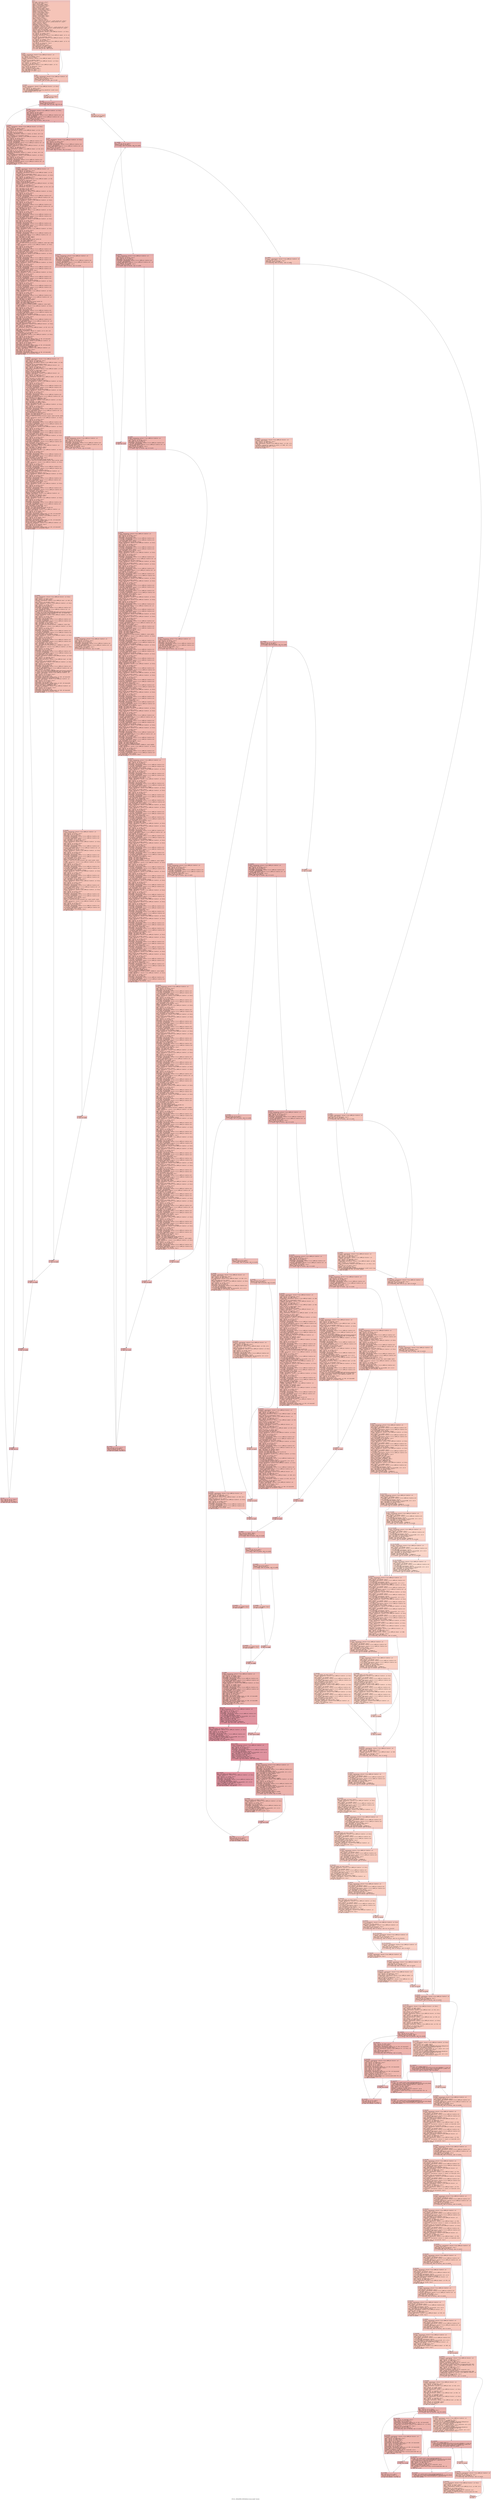 digraph "CFG for '_ZN9LAMMPS_NS9FixDeform11end_of_stepEv' function" {
	label="CFG for '_ZN9LAMMPS_NS9FixDeform11end_of_stepEv' function";

	Node0x558e84f2e0a0 [shape=record,color="#3d50c3ff", style=filled, fillcolor="#e97a5f70" fontname="Courier",label="{entry:\l|  %this.addr = alloca ptr, align 8\l  %i = alloca i32, align 4\l  %delta = alloca double, align 8\l  %delt = alloca double, align 8\l  %delt117 = alloca double, align 8\l  %del = alloca double, align 8\l  %h678 = alloca ptr, align 8\l  %delt722 = alloca double, align 8\l  %delt765 = alloca double, align 8\l  %delta_tilt = alloca double, align 8\l  %idenom = alloca i32, align 4\l  %denom = alloca double, align 8\l  %current = alloca double, align 8\l  %xprd = alloca double, align 8\l  %yprd = alloca double, align 8\l  %xprdinv = alloca double, align 8\l  %yprdinv = alloca double, align 8\l  %x = alloca ptr, align 8\l  %mask = alloca ptr, align 8\l  %nlocal = alloca i32, align 4\l  %__range2 = alloca ptr, align 8\l  %__begin2 = alloca %\"class.__gnu_cxx::__normal_iterator.20\", align 8\l  %__end2 = alloca %\"class.__gnu_cxx::__normal_iterator.20\", align 8\l  %ifix = alloca ptr, align 8\l  %x1283 = alloca ptr, align 8\l  %mask1286 = alloca ptr, align 8\l  %nlocal1289 = alloca i32, align 4\l  %__range21312 = alloca ptr, align 8\l  %__begin21314 = alloca %\"class.__gnu_cxx::__normal_iterator.20\", align 8\l  %__end21317 = alloca %\"class.__gnu_cxx::__normal_iterator.20\", align 8\l  %ifix1323 = alloca ptr, align 8\l  store ptr %this, ptr %this.addr, align 8\l  %this1 = load ptr, ptr %this.addr, align 8\l  %update = getelementptr inbounds %\"class.LAMMPS_NS::Pointers\", ptr %this1,\l... i32 0, i32 7\l  %0 = load ptr, ptr %update, align 8\l  %1 = load ptr, ptr %0, align 8\l  %ntimestep = getelementptr inbounds %\"class.LAMMPS_NS::Update\", ptr %1, i32\l... 0, i32 4\l  %2 = load i64, ptr %ntimestep, align 8\l  %update2 = getelementptr inbounds %\"class.LAMMPS_NS::Pointers\", ptr %this1,\l... i32 0, i32 7\l  %3 = load ptr, ptr %update2, align 8\l  %4 = load ptr, ptr %3, align 8\l  %beginstep = getelementptr inbounds %\"class.LAMMPS_NS::Update\", ptr %4, i32\l... 0, i32 11\l  %5 = load i64, ptr %beginstep, align 8\l  %sub = sub nsw i64 %2, %5\l  %conv = sitofp i64 %sub to double\l  store double %conv, ptr %delta, align 8\l  %6 = load double, ptr %delta, align 8\l  %cmp = fcmp une double %6, 0.000000e+00\l  br i1 %cmp, label %if.then, label %if.end\l|{<s0>T|<s1>F}}"];
	Node0x558e84f2e0a0:s0 -> Node0x558e84f30110[tooltip="entry -> if.then\nProbability 62.50%" ];
	Node0x558e84f2e0a0:s1 -> Node0x558e84f30180[tooltip="entry -> if.end\nProbability 37.50%" ];
	Node0x558e84f30110 [shape=record,color="#3d50c3ff", style=filled, fillcolor="#ec7f6370" fontname="Courier",label="{if.then:\l|  %update3 = getelementptr inbounds %\"class.LAMMPS_NS::Pointers\", ptr\l... %this1, i32 0, i32 7\l  %7 = load ptr, ptr %update3, align 8\l  %8 = load ptr, ptr %7, align 8\l  %endstep = getelementptr inbounds %\"class.LAMMPS_NS::Update\", ptr %8, i32 0,\l... i32 12\l  %9 = load i64, ptr %endstep, align 8\l  %update4 = getelementptr inbounds %\"class.LAMMPS_NS::Pointers\", ptr %this1,\l... i32 0, i32 7\l  %10 = load ptr, ptr %update4, align 8\l  %11 = load ptr, ptr %10, align 8\l  %beginstep5 = getelementptr inbounds %\"class.LAMMPS_NS::Update\", ptr %11,\l... i32 0, i32 11\l  %12 = load i64, ptr %beginstep5, align 8\l  %sub6 = sub nsw i64 %9, %12\l  %conv7 = sitofp i64 %sub6 to double\l  %13 = load double, ptr %delta, align 8\l  %div = fdiv double %13, %conv7\l  store double %div, ptr %delta, align 8\l  br label %if.end\l}"];
	Node0x558e84f30110 -> Node0x558e84f30180[tooltip="if.then -> if.end\nProbability 100.00%" ];
	Node0x558e84f30180 [shape=record,color="#3d50c3ff", style=filled, fillcolor="#e97a5f70" fontname="Courier",label="{if.end:\l|  %varflag = getelementptr inbounds %\"class.LAMMPS_NS::FixDeform\", ptr\l... %this1, i32 0, i32 12\l  %14 = load i32, ptr %varflag, align 8\l  %tobool = icmp ne i32 %14, 0\l  br i1 %tobool, label %if.then8, label %if.end9\l|{<s0>T|<s1>F}}"];
	Node0x558e84f30180:s0 -> Node0x558e84f311c0[tooltip="if.end -> if.then8\nProbability 62.50%" ];
	Node0x558e84f30180:s1 -> Node0x558e84f31240[tooltip="if.end -> if.end9\nProbability 37.50%" ];
	Node0x558e84f311c0 [shape=record,color="#3d50c3ff", style=filled, fillcolor="#ec7f6370" fontname="Courier",label="{if.then8:\l|  %modify = getelementptr inbounds %\"class.LAMMPS_NS::Pointers\", ptr %this1,\l... i32 0, i32 12\l  %15 = load ptr, ptr %modify, align 8\l  %16 = load ptr, ptr %15, align 8\l  call void @_ZN9LAMMPS_NS6Modify17clearstep_computeEv(ptr noundef nonnull\l... align 8 dereferenceable(720) %16)\l  br label %if.end9\l}"];
	Node0x558e84f311c0 -> Node0x558e84f31240[tooltip="if.then8 -> if.end9\nProbability 100.00%" ];
	Node0x558e84f31240 [shape=record,color="#3d50c3ff", style=filled, fillcolor="#e97a5f70" fontname="Courier",label="{if.end9:\l|  store i32 0, ptr %i, align 4\l  br label %for.cond\l}"];
	Node0x558e84f31240 -> Node0x558e84f31820[tooltip="if.end9 -> for.cond\nProbability 100.00%" ];
	Node0x558e84f31820 [shape=record,color="#3d50c3ff", style=filled, fillcolor="#d24b4070" fontname="Courier",label="{for.cond:\l|  %17 = load i32, ptr %i, align 4\l  %cmp10 = icmp slt i32 %17, 3\l  br i1 %cmp10, label %for.body, label %for.end\l|{<s0>T|<s1>F}}"];
	Node0x558e84f31820:s0 -> Node0x558e84f31a20[tooltip="for.cond -> for.body\nProbability 96.88%" ];
	Node0x558e84f31820:s1 -> Node0x558e84f31aa0[tooltip="for.cond -> for.end\nProbability 3.12%" ];
	Node0x558e84f31a20 [shape=record,color="#3d50c3ff", style=filled, fillcolor="#d24b4070" fontname="Courier",label="{for.body:\l|  %set = getelementptr inbounds %\"class.LAMMPS_NS::FixDeform\", ptr %this1,\l... i32 0, i32 17\l  %18 = load ptr, ptr %set, align 8\l  %19 = load i32, ptr %i, align 4\l  %idxprom = sext i32 %19 to i64\l  %arrayidx = getelementptr inbounds %\"struct.LAMMPS_NS::FixDeform::Set\", ptr\l... %18, i64 %idxprom\l  %style = getelementptr inbounds %\"struct.LAMMPS_NS::FixDeform::Set\", ptr\l... %arrayidx, i32 0, i32 0\l  %20 = load i32, ptr %style, align 8\l  %cmp11 = icmp eq i32 %20, 0\l  br i1 %cmp11, label %if.then12, label %if.else\l|{<s0>T|<s1>F}}"];
	Node0x558e84f31a20:s0 -> Node0x558e84f32110[tooltip="for.body -> if.then12\nProbability 37.50%" ];
	Node0x558e84f31a20:s1 -> Node0x558e84f32190[tooltip="for.body -> if.else\nProbability 62.50%" ];
	Node0x558e84f32110 [shape=record,color="#3d50c3ff", style=filled, fillcolor="#dc5d4a70" fontname="Courier",label="{if.then12:\l|  %domain = getelementptr inbounds %\"class.LAMMPS_NS::Pointers\", ptr %this1,\l... i32 0, i32 10\l  %21 = load ptr, ptr %domain, align 8\l  %22 = load ptr, ptr %21, align 8\l  %boxlo = getelementptr inbounds %\"class.LAMMPS_NS::Domain\", ptr %22, i32 0,\l... i32 20\l  %23 = load i32, ptr %i, align 4\l  %idxprom13 = sext i32 %23 to i64\l  %arrayidx14 = getelementptr inbounds [3 x double], ptr %boxlo, i64 0, i64\l... %idxprom13\l  %24 = load double, ptr %arrayidx14, align 8\l  %set15 = getelementptr inbounds %\"class.LAMMPS_NS::FixDeform\", ptr %this1,\l... i32 0, i32 17\l  %25 = load ptr, ptr %set15, align 8\l  %26 = load i32, ptr %i, align 4\l  %idxprom16 = sext i32 %26 to i64\l  %arrayidx17 = getelementptr inbounds %\"struct.LAMMPS_NS::FixDeform::Set\",\l... ptr %25, i64 %idxprom16\l  %lo_target = getelementptr inbounds %\"struct.LAMMPS_NS::FixDeform::Set\", ptr\l... %arrayidx17, i32 0, i32 19\l  store double %24, ptr %lo_target, align 8\l  %domain18 = getelementptr inbounds %\"class.LAMMPS_NS::Pointers\", ptr %this1,\l... i32 0, i32 10\l  %27 = load ptr, ptr %domain18, align 8\l  %28 = load ptr, ptr %27, align 8\l  %boxhi = getelementptr inbounds %\"class.LAMMPS_NS::Domain\", ptr %28, i32 0,\l... i32 21\l  %29 = load i32, ptr %i, align 4\l  %idxprom19 = sext i32 %29 to i64\l  %arrayidx20 = getelementptr inbounds [3 x double], ptr %boxhi, i64 0, i64\l... %idxprom19\l  %30 = load double, ptr %arrayidx20, align 8\l  %set21 = getelementptr inbounds %\"class.LAMMPS_NS::FixDeform\", ptr %this1,\l... i32 0, i32 17\l  %31 = load ptr, ptr %set21, align 8\l  %32 = load i32, ptr %i, align 4\l  %idxprom22 = sext i32 %32 to i64\l  %arrayidx23 = getelementptr inbounds %\"struct.LAMMPS_NS::FixDeform::Set\",\l... ptr %31, i64 %idxprom22\l  %hi_target = getelementptr inbounds %\"struct.LAMMPS_NS::FixDeform::Set\", ptr\l... %arrayidx23, i32 0, i32 20\l  store double %30, ptr %hi_target, align 8\l  br label %if.end289\l}"];
	Node0x558e84f32110 -> Node0x558e84f33750[tooltip="if.then12 -> if.end289\nProbability 100.00%" ];
	Node0x558e84f32190 [shape=record,color="#3d50c3ff", style=filled, fillcolor="#d6524470" fontname="Courier",label="{if.else:\l|  %set24 = getelementptr inbounds %\"class.LAMMPS_NS::FixDeform\", ptr %this1,\l... i32 0, i32 17\l  %33 = load ptr, ptr %set24, align 8\l  %34 = load i32, ptr %i, align 4\l  %idxprom25 = sext i32 %34 to i64\l  %arrayidx26 = getelementptr inbounds %\"struct.LAMMPS_NS::FixDeform::Set\",\l... ptr %33, i64 %idxprom25\l  %style27 = getelementptr inbounds %\"struct.LAMMPS_NS::FixDeform::Set\", ptr\l... %arrayidx26, i32 0, i32 0\l  %35 = load i32, ptr %style27, align 8\l  %cmp28 = icmp eq i32 %35, 6\l  br i1 %cmp28, label %if.then29, label %if.else110\l|{<s0>T|<s1>F}}"];
	Node0x558e84f32190:s0 -> Node0x558e84f33da0[tooltip="if.else -> if.then29\nProbability 50.00%" ];
	Node0x558e84f32190:s1 -> Node0x558e84f33e20[tooltip="if.else -> if.else110\nProbability 50.00%" ];
	Node0x558e84f33da0 [shape=record,color="#3d50c3ff", style=filled, fillcolor="#dc5d4a70" fontname="Courier",label="{if.then29:\l|  %update30 = getelementptr inbounds %\"class.LAMMPS_NS::Pointers\", ptr\l... %this1, i32 0, i32 7\l  %36 = load ptr, ptr %update30, align 8\l  %37 = load ptr, ptr %36, align 8\l  %ntimestep31 = getelementptr inbounds %\"class.LAMMPS_NS::Update\", ptr %37,\l... i32 0, i32 4\l  %38 = load i64, ptr %ntimestep31, align 8\l  %update32 = getelementptr inbounds %\"class.LAMMPS_NS::Pointers\", ptr %this1,\l... i32 0, i32 7\l  %39 = load ptr, ptr %update32, align 8\l  %40 = load ptr, ptr %39, align 8\l  %beginstep33 = getelementptr inbounds %\"class.LAMMPS_NS::Update\", ptr %40,\l... i32 0, i32 11\l  %41 = load i64, ptr %beginstep33, align 8\l  %sub34 = sub nsw i64 %38, %41\l  %conv35 = sitofp i64 %sub34 to double\l  %update36 = getelementptr inbounds %\"class.LAMMPS_NS::Pointers\", ptr %this1,\l... i32 0, i32 7\l  %42 = load ptr, ptr %update36, align 8\l  %43 = load ptr, ptr %42, align 8\l  %dt = getelementptr inbounds %\"class.LAMMPS_NS::Update\", ptr %43, i32 0, i32\l... 1\l  %44 = load double, ptr %dt, align 8\l  %mul = fmul double %conv35, %44\l  store double %mul, ptr %delt, align 8\l  %set37 = getelementptr inbounds %\"class.LAMMPS_NS::FixDeform\", ptr %this1,\l... i32 0, i32 17\l  %45 = load ptr, ptr %set37, align 8\l  %46 = load i32, ptr %i, align 4\l  %idxprom38 = sext i32 %46 to i64\l  %arrayidx39 = getelementptr inbounds %\"struct.LAMMPS_NS::FixDeform::Set\",\l... ptr %45, i64 %idxprom38\l  %lo_start = getelementptr inbounds %\"struct.LAMMPS_NS::FixDeform::Set\", ptr\l... %arrayidx39, i32 0, i32 15\l  %47 = load double, ptr %lo_start, align 8\l  %set40 = getelementptr inbounds %\"class.LAMMPS_NS::FixDeform\", ptr %this1,\l... i32 0, i32 17\l  %48 = load ptr, ptr %set40, align 8\l  %49 = load i32, ptr %i, align 4\l  %idxprom41 = sext i32 %49 to i64\l  %arrayidx42 = getelementptr inbounds %\"struct.LAMMPS_NS::FixDeform::Set\",\l... ptr %48, i64 %idxprom41\l  %hi_start = getelementptr inbounds %\"struct.LAMMPS_NS::FixDeform::Set\", ptr\l... %arrayidx42, i32 0, i32 16\l  %50 = load double, ptr %hi_start, align 8\l  %add = fadd double %47, %50\l  %set44 = getelementptr inbounds %\"class.LAMMPS_NS::FixDeform\", ptr %this1,\l... i32 0, i32 17\l  %51 = load ptr, ptr %set44, align 8\l  %52 = load i32, ptr %i, align 4\l  %idxprom45 = sext i32 %52 to i64\l  %arrayidx46 = getelementptr inbounds %\"struct.LAMMPS_NS::FixDeform::Set\",\l... ptr %51, i64 %idxprom45\l  %hi_start47 = getelementptr inbounds %\"struct.LAMMPS_NS::FixDeform::Set\",\l... ptr %arrayidx46, i32 0, i32 16\l  %53 = load double, ptr %hi_start47, align 8\l  %set48 = getelementptr inbounds %\"class.LAMMPS_NS::FixDeform\", ptr %this1,\l... i32 0, i32 17\l  %54 = load ptr, ptr %set48, align 8\l  %55 = load i32, ptr %i, align 4\l  %idxprom49 = sext i32 %55 to i64\l  %arrayidx50 = getelementptr inbounds %\"struct.LAMMPS_NS::FixDeform::Set\",\l... ptr %54, i64 %idxprom49\l  %lo_start51 = getelementptr inbounds %\"struct.LAMMPS_NS::FixDeform::Set\",\l... ptr %arrayidx50, i32 0, i32 15\l  %56 = load double, ptr %lo_start51, align 8\l  %sub52 = fsub double %53, %56\l  %set53 = getelementptr inbounds %\"class.LAMMPS_NS::FixDeform\", ptr %this1,\l... i32 0, i32 17\l  %57 = load ptr, ptr %set53, align 8\l  %58 = load i32, ptr %i, align 4\l  %idxprom54 = sext i32 %58 to i64\l  %arrayidx55 = getelementptr inbounds %\"struct.LAMMPS_NS::FixDeform::Set\",\l... ptr %57, i64 %idxprom54\l  %rate = getelementptr inbounds %\"struct.LAMMPS_NS::FixDeform::Set\", ptr\l... %arrayidx55, i32 0, i32 10\l  %59 = load double, ptr %rate, align 8\l  %60 = load double, ptr %delt, align 8\l  %mul56 = fmul double %59, %60\l  %call = call double @exp(double noundef %mul56) #12\l  %mul57 = fmul double %sub52, %call\l  %mul58 = fmul double 5.000000e-01, %mul57\l  %neg = fneg double %mul58\l  %61 = call double @llvm.fmuladd.f64(double 5.000000e-01, double %add, double\l... %neg)\l  %set59 = getelementptr inbounds %\"class.LAMMPS_NS::FixDeform\", ptr %this1,\l... i32 0, i32 17\l  %62 = load ptr, ptr %set59, align 8\l  %63 = load i32, ptr %i, align 4\l  %idxprom60 = sext i32 %63 to i64\l  %arrayidx61 = getelementptr inbounds %\"struct.LAMMPS_NS::FixDeform::Set\",\l... ptr %62, i64 %idxprom60\l  %lo_target62 = getelementptr inbounds %\"struct.LAMMPS_NS::FixDeform::Set\",\l... ptr %arrayidx61, i32 0, i32 19\l  store double %61, ptr %lo_target62, align 8\l  %set63 = getelementptr inbounds %\"class.LAMMPS_NS::FixDeform\", ptr %this1,\l... i32 0, i32 17\l  %64 = load ptr, ptr %set63, align 8\l  %65 = load i32, ptr %i, align 4\l  %idxprom64 = sext i32 %65 to i64\l  %arrayidx65 = getelementptr inbounds %\"struct.LAMMPS_NS::FixDeform::Set\",\l... ptr %64, i64 %idxprom64\l  %lo_start66 = getelementptr inbounds %\"struct.LAMMPS_NS::FixDeform::Set\",\l... ptr %arrayidx65, i32 0, i32 15\l  %66 = load double, ptr %lo_start66, align 8\l  %set67 = getelementptr inbounds %\"class.LAMMPS_NS::FixDeform\", ptr %this1,\l... i32 0, i32 17\l  %67 = load ptr, ptr %set67, align 8\l  %68 = load i32, ptr %i, align 4\l  %idxprom68 = sext i32 %68 to i64\l  %arrayidx69 = getelementptr inbounds %\"struct.LAMMPS_NS::FixDeform::Set\",\l... ptr %67, i64 %idxprom68\l  %hi_start70 = getelementptr inbounds %\"struct.LAMMPS_NS::FixDeform::Set\",\l... ptr %arrayidx69, i32 0, i32 16\l  %69 = load double, ptr %hi_start70, align 8\l  %add71 = fadd double %66, %69\l  %set73 = getelementptr inbounds %\"class.LAMMPS_NS::FixDeform\", ptr %this1,\l... i32 0, i32 17\l  %70 = load ptr, ptr %set73, align 8\l  %71 = load i32, ptr %i, align 4\l  %idxprom74 = sext i32 %71 to i64\l  %arrayidx75 = getelementptr inbounds %\"struct.LAMMPS_NS::FixDeform::Set\",\l... ptr %70, i64 %idxprom74\l  %hi_start76 = getelementptr inbounds %\"struct.LAMMPS_NS::FixDeform::Set\",\l... ptr %arrayidx75, i32 0, i32 16\l  %72 = load double, ptr %hi_start76, align 8\l  %set77 = getelementptr inbounds %\"class.LAMMPS_NS::FixDeform\", ptr %this1,\l... i32 0, i32 17\l  %73 = load ptr, ptr %set77, align 8\l  %74 = load i32, ptr %i, align 4\l  %idxprom78 = sext i32 %74 to i64\l  %arrayidx79 = getelementptr inbounds %\"struct.LAMMPS_NS::FixDeform::Set\",\l... ptr %73, i64 %idxprom78\l  %lo_start80 = getelementptr inbounds %\"struct.LAMMPS_NS::FixDeform::Set\",\l... ptr %arrayidx79, i32 0, i32 15\l  %75 = load double, ptr %lo_start80, align 8\l  %sub81 = fsub double %72, %75\l  %set82 = getelementptr inbounds %\"class.LAMMPS_NS::FixDeform\", ptr %this1,\l... i32 0, i32 17\l  %76 = load ptr, ptr %set82, align 8\l  %77 = load i32, ptr %i, align 4\l  %idxprom83 = sext i32 %77 to i64\l  %arrayidx84 = getelementptr inbounds %\"struct.LAMMPS_NS::FixDeform::Set\",\l... ptr %76, i64 %idxprom83\l  %rate85 = getelementptr inbounds %\"struct.LAMMPS_NS::FixDeform::Set\", ptr\l... %arrayidx84, i32 0, i32 10\l  %78 = load double, ptr %rate85, align 8\l  %79 = load double, ptr %delt, align 8\l  %mul86 = fmul double %78, %79\l  %call87 = call double @exp(double noundef %mul86) #12\l  %mul88 = fmul double %sub81, %call87\l  %mul89 = fmul double 5.000000e-01, %mul88\l  %80 = call double @llvm.fmuladd.f64(double 5.000000e-01, double %add71,\l... double %mul89)\l  %set90 = getelementptr inbounds %\"class.LAMMPS_NS::FixDeform\", ptr %this1,\l... i32 0, i32 17\l  %81 = load ptr, ptr %set90, align 8\l  %82 = load i32, ptr %i, align 4\l  %idxprom91 = sext i32 %82 to i64\l  %arrayidx92 = getelementptr inbounds %\"struct.LAMMPS_NS::FixDeform::Set\",\l... ptr %81, i64 %idxprom91\l  %hi_target93 = getelementptr inbounds %\"struct.LAMMPS_NS::FixDeform::Set\",\l... ptr %arrayidx92, i32 0, i32 20\l  store double %80, ptr %hi_target93, align 8\l  %set94 = getelementptr inbounds %\"class.LAMMPS_NS::FixDeform\", ptr %this1,\l... i32 0, i32 17\l  %83 = load ptr, ptr %set94, align 8\l  %84 = load i32, ptr %i, align 4\l  %idxprom95 = sext i32 %84 to i64\l  %arrayidx96 = getelementptr inbounds %\"struct.LAMMPS_NS::FixDeform::Set\",\l... ptr %83, i64 %idxprom95\l  %rate97 = getelementptr inbounds %\"struct.LAMMPS_NS::FixDeform::Set\", ptr\l... %arrayidx96, i32 0, i32 10\l  %85 = load double, ptr %rate97, align 8\l  %domain98 = getelementptr inbounds %\"class.LAMMPS_NS::Pointers\", ptr %this1,\l... i32 0, i32 10\l  %86 = load ptr, ptr %domain98, align 8\l  %87 = load ptr, ptr %86, align 8\l  %h = getelementptr inbounds %\"class.LAMMPS_NS::Domain\", ptr %87, i32 0, i32\l... 40\l  %88 = load i32, ptr %i, align 4\l  %idxprom99 = sext i32 %88 to i64\l  %arrayidx100 = getelementptr inbounds [6 x double], ptr %h, i64 0, i64\l... %idxprom99\l  %89 = load double, ptr %arrayidx100, align 8\l  %mul101 = fmul double %85, %89\l  %h_rate = getelementptr inbounds %\"class.LAMMPS_NS::FixDeform\", ptr %this1,\l... i32 0, i32 10\l  %90 = load ptr, ptr %h_rate, align 8\l  %91 = load i32, ptr %i, align 4\l  %idxprom102 = sext i32 %91 to i64\l  %arrayidx103 = getelementptr inbounds double, ptr %90, i64 %idxprom102\l  store double %mul101, ptr %arrayidx103, align 8\l  %h_rate104 = getelementptr inbounds %\"class.LAMMPS_NS::FixDeform\", ptr\l... %this1, i32 0, i32 10\l  %92 = load ptr, ptr %h_rate104, align 8\l  %93 = load i32, ptr %i, align 4\l  %idxprom105 = sext i32 %93 to i64\l  %arrayidx106 = getelementptr inbounds double, ptr %92, i64 %idxprom105\l  %94 = load double, ptr %arrayidx106, align 8\l  %mul107 = fmul double -5.000000e-01, %94\l  %h_ratelo = getelementptr inbounds %\"class.LAMMPS_NS::FixDeform\", ptr\l... %this1, i32 0, i32 11\l  %95 = load ptr, ptr %h_ratelo, align 8\l  %96 = load i32, ptr %i, align 4\l  %idxprom108 = sext i32 %96 to i64\l  %arrayidx109 = getelementptr inbounds double, ptr %95, i64 %idxprom108\l  store double %mul107, ptr %arrayidx109, align 8\l  br label %if.end288\l}"];
	Node0x558e84f33da0 -> Node0x558e84f35960[tooltip="if.then29 -> if.end288\nProbability 100.00%" ];
	Node0x558e84f33e20 [shape=record,color="#3d50c3ff", style=filled, fillcolor="#dc5d4a70" fontname="Courier",label="{if.else110:\l|  %set111 = getelementptr inbounds %\"class.LAMMPS_NS::FixDeform\", ptr\l... %this1, i32 0, i32 17\l  %97 = load ptr, ptr %set111, align 8\l  %98 = load i32, ptr %i, align 4\l  %idxprom112 = sext i32 %98 to i64\l  %arrayidx113 = getelementptr inbounds %\"struct.LAMMPS_NS::FixDeform::Set\",\l... ptr %97, i64 %idxprom112\l  %style114 = getelementptr inbounds %\"struct.LAMMPS_NS::FixDeform::Set\", ptr\l... %arrayidx113, i32 0, i32 0\l  %99 = load i32, ptr %style114, align 8\l  %cmp115 = icmp eq i32 %99, 8\l  br i1 %cmp115, label %if.then116, label %if.else199\l|{<s0>T|<s1>F}}"];
	Node0x558e84f33e20:s0 -> Node0x558e84f3c570[tooltip="if.else110 -> if.then116\nProbability 50.00%" ];
	Node0x558e84f33e20:s1 -> Node0x558e84f3c5c0[tooltip="if.else110 -> if.else199\nProbability 50.00%" ];
	Node0x558e84f3c570 [shape=record,color="#3d50c3ff", style=filled, fillcolor="#e1675170" fontname="Courier",label="{if.then116:\l|  %update118 = getelementptr inbounds %\"class.LAMMPS_NS::Pointers\", ptr\l... %this1, i32 0, i32 7\l  %100 = load ptr, ptr %update118, align 8\l  %101 = load ptr, ptr %100, align 8\l  %ntimestep119 = getelementptr inbounds %\"class.LAMMPS_NS::Update\", ptr %101,\l... i32 0, i32 4\l  %102 = load i64, ptr %ntimestep119, align 8\l  %update120 = getelementptr inbounds %\"class.LAMMPS_NS::Pointers\", ptr\l... %this1, i32 0, i32 7\l  %103 = load ptr, ptr %update120, align 8\l  %104 = load ptr, ptr %103, align 8\l  %beginstep121 = getelementptr inbounds %\"class.LAMMPS_NS::Update\", ptr %104,\l... i32 0, i32 11\l  %105 = load i64, ptr %beginstep121, align 8\l  %sub122 = sub nsw i64 %102, %105\l  %conv123 = sitofp i64 %sub122 to double\l  %update124 = getelementptr inbounds %\"class.LAMMPS_NS::Pointers\", ptr\l... %this1, i32 0, i32 7\l  %106 = load ptr, ptr %update124, align 8\l  %107 = load ptr, ptr %106, align 8\l  %dt125 = getelementptr inbounds %\"class.LAMMPS_NS::Update\", ptr %107, i32 0,\l... i32 1\l  %108 = load double, ptr %dt125, align 8\l  %mul126 = fmul double %conv123, %108\l  store double %mul126, ptr %delt117, align 8\l  %set127 = getelementptr inbounds %\"class.LAMMPS_NS::FixDeform\", ptr %this1,\l... i32 0, i32 17\l  %109 = load ptr, ptr %set127, align 8\l  %110 = load i32, ptr %i, align 4\l  %idxprom128 = sext i32 %110 to i64\l  %arrayidx129 = getelementptr inbounds %\"struct.LAMMPS_NS::FixDeform::Set\",\l... ptr %109, i64 %idxprom128\l  %lo_start130 = getelementptr inbounds %\"struct.LAMMPS_NS::FixDeform::Set\",\l... ptr %arrayidx129, i32 0, i32 15\l  %111 = load double, ptr %lo_start130, align 8\l  %set131 = getelementptr inbounds %\"class.LAMMPS_NS::FixDeform\", ptr %this1,\l... i32 0, i32 17\l  %112 = load ptr, ptr %set131, align 8\l  %113 = load i32, ptr %i, align 4\l  %idxprom132 = sext i32 %113 to i64\l  %arrayidx133 = getelementptr inbounds %\"struct.LAMMPS_NS::FixDeform::Set\",\l... ptr %112, i64 %idxprom132\l  %amplitude = getelementptr inbounds %\"struct.LAMMPS_NS::FixDeform::Set\", ptr\l... %arrayidx133, i32 0, i32 11\l  %114 = load double, ptr %amplitude, align 8\l  %mul134 = fmul double 5.000000e-01, %114\l  %TWOPI = getelementptr inbounds %\"class.LAMMPS_NS::FixDeform\", ptr %this1,\l... i32 0, i32 16\l  %115 = load double, ptr %TWOPI, align 8\l  %116 = load double, ptr %delt117, align 8\l  %mul135 = fmul double %115, %116\l  %set136 = getelementptr inbounds %\"class.LAMMPS_NS::FixDeform\", ptr %this1,\l... i32 0, i32 17\l  %117 = load ptr, ptr %set136, align 8\l  %118 = load i32, ptr %i, align 4\l  %idxprom137 = sext i32 %118 to i64\l  %arrayidx138 = getelementptr inbounds %\"struct.LAMMPS_NS::FixDeform::Set\",\l... ptr %117, i64 %idxprom137\l  %tperiod = getelementptr inbounds %\"struct.LAMMPS_NS::FixDeform::Set\", ptr\l... %arrayidx138, i32 0, i32 12\l  %119 = load double, ptr %tperiod, align 8\l  %div139 = fdiv double %mul135, %119\l  %call140 = call double @sin(double noundef %div139) #12\l  %neg142 = fneg double %mul134\l  %120 = call double @llvm.fmuladd.f64(double %neg142, double %call140, double\l... %111)\l  %set143 = getelementptr inbounds %\"class.LAMMPS_NS::FixDeform\", ptr %this1,\l... i32 0, i32 17\l  %121 = load ptr, ptr %set143, align 8\l  %122 = load i32, ptr %i, align 4\l  %idxprom144 = sext i32 %122 to i64\l  %arrayidx145 = getelementptr inbounds %\"struct.LAMMPS_NS::FixDeform::Set\",\l... ptr %121, i64 %idxprom144\l  %lo_target146 = getelementptr inbounds %\"struct.LAMMPS_NS::FixDeform::Set\",\l... ptr %arrayidx145, i32 0, i32 19\l  store double %120, ptr %lo_target146, align 8\l  %set147 = getelementptr inbounds %\"class.LAMMPS_NS::FixDeform\", ptr %this1,\l... i32 0, i32 17\l  %123 = load ptr, ptr %set147, align 8\l  %124 = load i32, ptr %i, align 4\l  %idxprom148 = sext i32 %124 to i64\l  %arrayidx149 = getelementptr inbounds %\"struct.LAMMPS_NS::FixDeform::Set\",\l... ptr %123, i64 %idxprom148\l  %hi_start150 = getelementptr inbounds %\"struct.LAMMPS_NS::FixDeform::Set\",\l... ptr %arrayidx149, i32 0, i32 16\l  %125 = load double, ptr %hi_start150, align 8\l  %set151 = getelementptr inbounds %\"class.LAMMPS_NS::FixDeform\", ptr %this1,\l... i32 0, i32 17\l  %126 = load ptr, ptr %set151, align 8\l  %127 = load i32, ptr %i, align 4\l  %idxprom152 = sext i32 %127 to i64\l  %arrayidx153 = getelementptr inbounds %\"struct.LAMMPS_NS::FixDeform::Set\",\l... ptr %126, i64 %idxprom152\l  %amplitude154 = getelementptr inbounds %\"struct.LAMMPS_NS::FixDeform::Set\",\l... ptr %arrayidx153, i32 0, i32 11\l  %128 = load double, ptr %amplitude154, align 8\l  %mul155 = fmul double 5.000000e-01, %128\l  %TWOPI156 = getelementptr inbounds %\"class.LAMMPS_NS::FixDeform\", ptr\l... %this1, i32 0, i32 16\l  %129 = load double, ptr %TWOPI156, align 8\l  %130 = load double, ptr %delt117, align 8\l  %mul157 = fmul double %129, %130\l  %set158 = getelementptr inbounds %\"class.LAMMPS_NS::FixDeform\", ptr %this1,\l... i32 0, i32 17\l  %131 = load ptr, ptr %set158, align 8\l  %132 = load i32, ptr %i, align 4\l  %idxprom159 = sext i32 %132 to i64\l  %arrayidx160 = getelementptr inbounds %\"struct.LAMMPS_NS::FixDeform::Set\",\l... ptr %131, i64 %idxprom159\l  %tperiod161 = getelementptr inbounds %\"struct.LAMMPS_NS::FixDeform::Set\",\l... ptr %arrayidx160, i32 0, i32 12\l  %133 = load double, ptr %tperiod161, align 8\l  %div162 = fdiv double %mul157, %133\l  %call163 = call double @sin(double noundef %div162) #12\l  %134 = call double @llvm.fmuladd.f64(double %mul155, double %call163, double\l... %125)\l  %set165 = getelementptr inbounds %\"class.LAMMPS_NS::FixDeform\", ptr %this1,\l... i32 0, i32 17\l  %135 = load ptr, ptr %set165, align 8\l  %136 = load i32, ptr %i, align 4\l  %idxprom166 = sext i32 %136 to i64\l  %arrayidx167 = getelementptr inbounds %\"struct.LAMMPS_NS::FixDeform::Set\",\l... ptr %135, i64 %idxprom166\l  %hi_target168 = getelementptr inbounds %\"struct.LAMMPS_NS::FixDeform::Set\",\l... ptr %arrayidx167, i32 0, i32 20\l  store double %134, ptr %hi_target168, align 8\l  %TWOPI169 = getelementptr inbounds %\"class.LAMMPS_NS::FixDeform\", ptr\l... %this1, i32 0, i32 16\l  %137 = load double, ptr %TWOPI169, align 8\l  %set170 = getelementptr inbounds %\"class.LAMMPS_NS::FixDeform\", ptr %this1,\l... i32 0, i32 17\l  %138 = load ptr, ptr %set170, align 8\l  %139 = load i32, ptr %i, align 4\l  %idxprom171 = sext i32 %139 to i64\l  %arrayidx172 = getelementptr inbounds %\"struct.LAMMPS_NS::FixDeform::Set\",\l... ptr %138, i64 %idxprom171\l  %tperiod173 = getelementptr inbounds %\"struct.LAMMPS_NS::FixDeform::Set\",\l... ptr %arrayidx172, i32 0, i32 12\l  %140 = load double, ptr %tperiod173, align 8\l  %div174 = fdiv double %137, %140\l  %set175 = getelementptr inbounds %\"class.LAMMPS_NS::FixDeform\", ptr %this1,\l... i32 0, i32 17\l  %141 = load ptr, ptr %set175, align 8\l  %142 = load i32, ptr %i, align 4\l  %idxprom176 = sext i32 %142 to i64\l  %arrayidx177 = getelementptr inbounds %\"struct.LAMMPS_NS::FixDeform::Set\",\l... ptr %141, i64 %idxprom176\l  %amplitude178 = getelementptr inbounds %\"struct.LAMMPS_NS::FixDeform::Set\",\l... ptr %arrayidx177, i32 0, i32 11\l  %143 = load double, ptr %amplitude178, align 8\l  %mul179 = fmul double %div174, %143\l  %TWOPI180 = getelementptr inbounds %\"class.LAMMPS_NS::FixDeform\", ptr\l... %this1, i32 0, i32 16\l  %144 = load double, ptr %TWOPI180, align 8\l  %145 = load double, ptr %delt117, align 8\l  %mul181 = fmul double %144, %145\l  %set182 = getelementptr inbounds %\"class.LAMMPS_NS::FixDeform\", ptr %this1,\l... i32 0, i32 17\l  %146 = load ptr, ptr %set182, align 8\l  %147 = load i32, ptr %i, align 4\l  %idxprom183 = sext i32 %147 to i64\l  %arrayidx184 = getelementptr inbounds %\"struct.LAMMPS_NS::FixDeform::Set\",\l... ptr %146, i64 %idxprom183\l  %tperiod185 = getelementptr inbounds %\"struct.LAMMPS_NS::FixDeform::Set\",\l... ptr %arrayidx184, i32 0, i32 12\l  %148 = load double, ptr %tperiod185, align 8\l  %div186 = fdiv double %mul181, %148\l  %call187 = call double @cos(double noundef %div186) #12\l  %mul188 = fmul double %mul179, %call187\l  %h_rate189 = getelementptr inbounds %\"class.LAMMPS_NS::FixDeform\", ptr\l... %this1, i32 0, i32 10\l  %149 = load ptr, ptr %h_rate189, align 8\l  %150 = load i32, ptr %i, align 4\l  %idxprom190 = sext i32 %150 to i64\l  %arrayidx191 = getelementptr inbounds double, ptr %149, i64 %idxprom190\l  store double %mul188, ptr %arrayidx191, align 8\l  %h_rate192 = getelementptr inbounds %\"class.LAMMPS_NS::FixDeform\", ptr\l... %this1, i32 0, i32 10\l  %151 = load ptr, ptr %h_rate192, align 8\l  %152 = load i32, ptr %i, align 4\l  %idxprom193 = sext i32 %152 to i64\l  %arrayidx194 = getelementptr inbounds double, ptr %151, i64 %idxprom193\l  %153 = load double, ptr %arrayidx194, align 8\l  %mul195 = fmul double -5.000000e-01, %153\l  %h_ratelo196 = getelementptr inbounds %\"class.LAMMPS_NS::FixDeform\", ptr\l... %this1, i32 0, i32 11\l  %154 = load ptr, ptr %h_ratelo196, align 8\l  %155 = load i32, ptr %i, align 4\l  %idxprom197 = sext i32 %155 to i64\l  %arrayidx198 = getelementptr inbounds double, ptr %154, i64 %idxprom197\l  store double %mul195, ptr %arrayidx198, align 8\l  br label %if.end287\l}"];
	Node0x558e84f3c570 -> Node0x558e84f43660[tooltip="if.then116 -> if.end287\nProbability 100.00%" ];
	Node0x558e84f3c5c0 [shape=record,color="#3d50c3ff", style=filled, fillcolor="#e1675170" fontname="Courier",label="{if.else199:\l|  %set200 = getelementptr inbounds %\"class.LAMMPS_NS::FixDeform\", ptr\l... %this1, i32 0, i32 17\l  %156 = load ptr, ptr %set200, align 8\l  %157 = load i32, ptr %i, align 4\l  %idxprom201 = sext i32 %157 to i64\l  %arrayidx202 = getelementptr inbounds %\"struct.LAMMPS_NS::FixDeform::Set\",\l... ptr %156, i64 %idxprom201\l  %style203 = getelementptr inbounds %\"struct.LAMMPS_NS::FixDeform::Set\", ptr\l... %arrayidx202, i32 0, i32 0\l  %158 = load i32, ptr %style203, align 8\l  %cmp204 = icmp eq i32 %158, 9\l  br i1 %cmp204, label %if.then205, label %if.else244\l|{<s0>T|<s1>F}}"];
	Node0x558e84f3c5c0:s0 -> Node0x558e84f43d20[tooltip="if.else199 -> if.then205\nProbability 50.00%" ];
	Node0x558e84f3c5c0:s1 -> Node0x558e84f43da0[tooltip="if.else199 -> if.else244\nProbability 50.00%" ];
	Node0x558e84f43d20 [shape=record,color="#3d50c3ff", style=filled, fillcolor="#e5705870" fontname="Courier",label="{if.then205:\l|  %input = getelementptr inbounds %\"class.LAMMPS_NS::Pointers\", ptr %this1,\l... i32 0, i32 5\l  %159 = load ptr, ptr %input, align 8\l  %160 = load ptr, ptr %159, align 8\l  %variable = getelementptr inbounds %\"class.LAMMPS_NS::Input\", ptr %160, i32\l... 0, i32 3\l  %161 = load ptr, ptr %variable, align 8\l  %set206 = getelementptr inbounds %\"class.LAMMPS_NS::FixDeform\", ptr %this1,\l... i32 0, i32 17\l  %162 = load ptr, ptr %set206, align 8\l  %163 = load i32, ptr %i, align 4\l  %idxprom207 = sext i32 %163 to i64\l  %arrayidx208 = getelementptr inbounds %\"struct.LAMMPS_NS::FixDeform::Set\",\l... ptr %162, i64 %idxprom207\l  %hvar = getelementptr inbounds %\"struct.LAMMPS_NS::FixDeform::Set\", ptr\l... %arrayidx208, i32 0, i32 35\l  %164 = load i32, ptr %hvar, align 8\l  %call209 = call noundef double @_ZN9LAMMPS_NS8Variable13compute_equalEi(ptr\l... noundef nonnull align 8 dereferenceable(376) %161, i32 noundef %164)\l  store double %call209, ptr %del, align 8\l  %set210 = getelementptr inbounds %\"class.LAMMPS_NS::FixDeform\", ptr %this1,\l... i32 0, i32 17\l  %165 = load ptr, ptr %set210, align 8\l  %166 = load i32, ptr %i, align 4\l  %idxprom211 = sext i32 %166 to i64\l  %arrayidx212 = getelementptr inbounds %\"struct.LAMMPS_NS::FixDeform::Set\",\l... ptr %165, i64 %idxprom211\l  %lo_start213 = getelementptr inbounds %\"struct.LAMMPS_NS::FixDeform::Set\",\l... ptr %arrayidx212, i32 0, i32 15\l  %167 = load double, ptr %lo_start213, align 8\l  %168 = load double, ptr %del, align 8\l  %169 = call double @llvm.fmuladd.f64(double -5.000000e-01, double %168,\l... double %167)\l  %set215 = getelementptr inbounds %\"class.LAMMPS_NS::FixDeform\", ptr %this1,\l... i32 0, i32 17\l  %170 = load ptr, ptr %set215, align 8\l  %171 = load i32, ptr %i, align 4\l  %idxprom216 = sext i32 %171 to i64\l  %arrayidx217 = getelementptr inbounds %\"struct.LAMMPS_NS::FixDeform::Set\",\l... ptr %170, i64 %idxprom216\l  %lo_target218 = getelementptr inbounds %\"struct.LAMMPS_NS::FixDeform::Set\",\l... ptr %arrayidx217, i32 0, i32 19\l  store double %169, ptr %lo_target218, align 8\l  %set219 = getelementptr inbounds %\"class.LAMMPS_NS::FixDeform\", ptr %this1,\l... i32 0, i32 17\l  %172 = load ptr, ptr %set219, align 8\l  %173 = load i32, ptr %i, align 4\l  %idxprom220 = sext i32 %173 to i64\l  %arrayidx221 = getelementptr inbounds %\"struct.LAMMPS_NS::FixDeform::Set\",\l... ptr %172, i64 %idxprom220\l  %hi_start222 = getelementptr inbounds %\"struct.LAMMPS_NS::FixDeform::Set\",\l... ptr %arrayidx221, i32 0, i32 16\l  %174 = load double, ptr %hi_start222, align 8\l  %175 = load double, ptr %del, align 8\l  %176 = call double @llvm.fmuladd.f64(double 5.000000e-01, double %175,\l... double %174)\l  %set224 = getelementptr inbounds %\"class.LAMMPS_NS::FixDeform\", ptr %this1,\l... i32 0, i32 17\l  %177 = load ptr, ptr %set224, align 8\l  %178 = load i32, ptr %i, align 4\l  %idxprom225 = sext i32 %178 to i64\l  %arrayidx226 = getelementptr inbounds %\"struct.LAMMPS_NS::FixDeform::Set\",\l... ptr %177, i64 %idxprom225\l  %hi_target227 = getelementptr inbounds %\"struct.LAMMPS_NS::FixDeform::Set\",\l... ptr %arrayidx226, i32 0, i32 20\l  store double %176, ptr %hi_target227, align 8\l  %input228 = getelementptr inbounds %\"class.LAMMPS_NS::Pointers\", ptr %this1,\l... i32 0, i32 5\l  %179 = load ptr, ptr %input228, align 8\l  %180 = load ptr, ptr %179, align 8\l  %variable229 = getelementptr inbounds %\"class.LAMMPS_NS::Input\", ptr %180,\l... i32 0, i32 3\l  %181 = load ptr, ptr %variable229, align 8\l  %set230 = getelementptr inbounds %\"class.LAMMPS_NS::FixDeform\", ptr %this1,\l... i32 0, i32 17\l  %182 = load ptr, ptr %set230, align 8\l  %183 = load i32, ptr %i, align 4\l  %idxprom231 = sext i32 %183 to i64\l  %arrayidx232 = getelementptr inbounds %\"struct.LAMMPS_NS::FixDeform::Set\",\l... ptr %182, i64 %idxprom231\l  %hratevar = getelementptr inbounds %\"struct.LAMMPS_NS::FixDeform::Set\", ptr\l... %arrayidx232, i32 0, i32 36\l  %184 = load i32, ptr %hratevar, align 4\l  %call233 = call noundef double @_ZN9LAMMPS_NS8Variable13compute_equalEi(ptr\l... noundef nonnull align 8 dereferenceable(376) %181, i32 noundef %184)\l  %h_rate234 = getelementptr inbounds %\"class.LAMMPS_NS::FixDeform\", ptr\l... %this1, i32 0, i32 10\l  %185 = load ptr, ptr %h_rate234, align 8\l  %186 = load i32, ptr %i, align 4\l  %idxprom235 = sext i32 %186 to i64\l  %arrayidx236 = getelementptr inbounds double, ptr %185, i64 %idxprom235\l  store double %call233, ptr %arrayidx236, align 8\l  %h_rate237 = getelementptr inbounds %\"class.LAMMPS_NS::FixDeform\", ptr\l... %this1, i32 0, i32 10\l  %187 = load ptr, ptr %h_rate237, align 8\l  %188 = load i32, ptr %i, align 4\l  %idxprom238 = sext i32 %188 to i64\l  %arrayidx239 = getelementptr inbounds double, ptr %187, i64 %idxprom238\l  %189 = load double, ptr %arrayidx239, align 8\l  %mul240 = fmul double -5.000000e-01, %189\l  %h_ratelo241 = getelementptr inbounds %\"class.LAMMPS_NS::FixDeform\", ptr\l... %this1, i32 0, i32 11\l  %190 = load ptr, ptr %h_ratelo241, align 8\l  %191 = load i32, ptr %i, align 4\l  %idxprom242 = sext i32 %191 to i64\l  %arrayidx243 = getelementptr inbounds double, ptr %190, i64 %idxprom242\l  store double %mul240, ptr %arrayidx243, align 8\l  br label %if.end286\l}"];
	Node0x558e84f43d20 -> Node0x558e84f3b660[tooltip="if.then205 -> if.end286\nProbability 100.00%" ];
	Node0x558e84f43da0 [shape=record,color="#3d50c3ff", style=filled, fillcolor="#e5705870" fontname="Courier",label="{if.else244:\l|  %set245 = getelementptr inbounds %\"class.LAMMPS_NS::FixDeform\", ptr\l... %this1, i32 0, i32 17\l  %192 = load ptr, ptr %set245, align 8\l  %193 = load i32, ptr %i, align 4\l  %idxprom246 = sext i32 %193 to i64\l  %arrayidx247 = getelementptr inbounds %\"struct.LAMMPS_NS::FixDeform::Set\",\l... ptr %192, i64 %idxprom246\l  %style248 = getelementptr inbounds %\"struct.LAMMPS_NS::FixDeform::Set\", ptr\l... %arrayidx247, i32 0, i32 0\l  %194 = load i32, ptr %style248, align 8\l  %cmp249 = icmp ne i32 %194, 7\l  br i1 %cmp249, label %if.then250, label %if.end285\l|{<s0>T|<s1>F}}"];
	Node0x558e84f43da0:s0 -> Node0x558e84f3bd20[tooltip="if.else244 -> if.then250\nProbability 50.00%" ];
	Node0x558e84f43da0:s1 -> Node0x558e84f3bda0[tooltip="if.else244 -> if.end285\nProbability 50.00%" ];
	Node0x558e84f3bd20 [shape=record,color="#3d50c3ff", style=filled, fillcolor="#e8765c70" fontname="Courier",label="{if.then250:\l|  %set251 = getelementptr inbounds %\"class.LAMMPS_NS::FixDeform\", ptr\l... %this1, i32 0, i32 17\l  %195 = load ptr, ptr %set251, align 8\l  %196 = load i32, ptr %i, align 4\l  %idxprom252 = sext i32 %196 to i64\l  %arrayidx253 = getelementptr inbounds %\"struct.LAMMPS_NS::FixDeform::Set\",\l... ptr %195, i64 %idxprom252\l  %lo_start254 = getelementptr inbounds %\"struct.LAMMPS_NS::FixDeform::Set\",\l... ptr %arrayidx253, i32 0, i32 15\l  %197 = load double, ptr %lo_start254, align 8\l  %198 = load double, ptr %delta, align 8\l  %set255 = getelementptr inbounds %\"class.LAMMPS_NS::FixDeform\", ptr %this1,\l... i32 0, i32 17\l  %199 = load ptr, ptr %set255, align 8\l  %200 = load i32, ptr %i, align 4\l  %idxprom256 = sext i32 %200 to i64\l  %arrayidx257 = getelementptr inbounds %\"struct.LAMMPS_NS::FixDeform::Set\",\l... ptr %199, i64 %idxprom256\l  %lo_stop = getelementptr inbounds %\"struct.LAMMPS_NS::FixDeform::Set\", ptr\l... %arrayidx257, i32 0, i32 17\l  %201 = load double, ptr %lo_stop, align 8\l  %set258 = getelementptr inbounds %\"class.LAMMPS_NS::FixDeform\", ptr %this1,\l... i32 0, i32 17\l  %202 = load ptr, ptr %set258, align 8\l  %203 = load i32, ptr %i, align 4\l  %idxprom259 = sext i32 %203 to i64\l  %arrayidx260 = getelementptr inbounds %\"struct.LAMMPS_NS::FixDeform::Set\",\l... ptr %202, i64 %idxprom259\l  %lo_start261 = getelementptr inbounds %\"struct.LAMMPS_NS::FixDeform::Set\",\l... ptr %arrayidx260, i32 0, i32 15\l  %204 = load double, ptr %lo_start261, align 8\l  %sub262 = fsub double %201, %204\l  %205 = call double @llvm.fmuladd.f64(double %198, double %sub262, double\l... %197)\l  %set264 = getelementptr inbounds %\"class.LAMMPS_NS::FixDeform\", ptr %this1,\l... i32 0, i32 17\l  %206 = load ptr, ptr %set264, align 8\l  %207 = load i32, ptr %i, align 4\l  %idxprom265 = sext i32 %207 to i64\l  %arrayidx266 = getelementptr inbounds %\"struct.LAMMPS_NS::FixDeform::Set\",\l... ptr %206, i64 %idxprom265\l  %lo_target267 = getelementptr inbounds %\"struct.LAMMPS_NS::FixDeform::Set\",\l... ptr %arrayidx266, i32 0, i32 19\l  store double %205, ptr %lo_target267, align 8\l  %set268 = getelementptr inbounds %\"class.LAMMPS_NS::FixDeform\", ptr %this1,\l... i32 0, i32 17\l  %208 = load ptr, ptr %set268, align 8\l  %209 = load i32, ptr %i, align 4\l  %idxprom269 = sext i32 %209 to i64\l  %arrayidx270 = getelementptr inbounds %\"struct.LAMMPS_NS::FixDeform::Set\",\l... ptr %208, i64 %idxprom269\l  %hi_start271 = getelementptr inbounds %\"struct.LAMMPS_NS::FixDeform::Set\",\l... ptr %arrayidx270, i32 0, i32 16\l  %210 = load double, ptr %hi_start271, align 8\l  %211 = load double, ptr %delta, align 8\l  %set272 = getelementptr inbounds %\"class.LAMMPS_NS::FixDeform\", ptr %this1,\l... i32 0, i32 17\l  %212 = load ptr, ptr %set272, align 8\l  %213 = load i32, ptr %i, align 4\l  %idxprom273 = sext i32 %213 to i64\l  %arrayidx274 = getelementptr inbounds %\"struct.LAMMPS_NS::FixDeform::Set\",\l... ptr %212, i64 %idxprom273\l  %hi_stop = getelementptr inbounds %\"struct.LAMMPS_NS::FixDeform::Set\", ptr\l... %arrayidx274, i32 0, i32 18\l  %214 = load double, ptr %hi_stop, align 8\l  %set275 = getelementptr inbounds %\"class.LAMMPS_NS::FixDeform\", ptr %this1,\l... i32 0, i32 17\l  %215 = load ptr, ptr %set275, align 8\l  %216 = load i32, ptr %i, align 4\l  %idxprom276 = sext i32 %216 to i64\l  %arrayidx277 = getelementptr inbounds %\"struct.LAMMPS_NS::FixDeform::Set\",\l... ptr %215, i64 %idxprom276\l  %hi_start278 = getelementptr inbounds %\"struct.LAMMPS_NS::FixDeform::Set\",\l... ptr %arrayidx277, i32 0, i32 16\l  %217 = load double, ptr %hi_start278, align 8\l  %sub279 = fsub double %214, %217\l  %218 = call double @llvm.fmuladd.f64(double %211, double %sub279, double\l... %210)\l  %set281 = getelementptr inbounds %\"class.LAMMPS_NS::FixDeform\", ptr %this1,\l... i32 0, i32 17\l  %219 = load ptr, ptr %set281, align 8\l  %220 = load i32, ptr %i, align 4\l  %idxprom282 = sext i32 %220 to i64\l  %arrayidx283 = getelementptr inbounds %\"struct.LAMMPS_NS::FixDeform::Set\",\l... ptr %219, i64 %idxprom282\l  %hi_target284 = getelementptr inbounds %\"struct.LAMMPS_NS::FixDeform::Set\",\l... ptr %arrayidx283, i32 0, i32 20\l  store double %218, ptr %hi_target284, align 8\l  br label %if.end285\l}"];
	Node0x558e84f3bd20 -> Node0x558e84f3bda0[tooltip="if.then250 -> if.end285\nProbability 100.00%" ];
	Node0x558e84f3bda0 [shape=record,color="#3d50c3ff", style=filled, fillcolor="#e5705870" fontname="Courier",label="{if.end285:\l|  br label %if.end286\l}"];
	Node0x558e84f3bda0 -> Node0x558e84f3b660[tooltip="if.end285 -> if.end286\nProbability 100.00%" ];
	Node0x558e84f3b660 [shape=record,color="#3d50c3ff", style=filled, fillcolor="#e1675170" fontname="Courier",label="{if.end286:\l|  br label %if.end287\l}"];
	Node0x558e84f3b660 -> Node0x558e84f43660[tooltip="if.end286 -> if.end287\nProbability 100.00%" ];
	Node0x558e84f43660 [shape=record,color="#3d50c3ff", style=filled, fillcolor="#dc5d4a70" fontname="Courier",label="{if.end287:\l|  br label %if.end288\l}"];
	Node0x558e84f43660 -> Node0x558e84f35960[tooltip="if.end287 -> if.end288\nProbability 100.00%" ];
	Node0x558e84f35960 [shape=record,color="#3d50c3ff", style=filled, fillcolor="#d6524470" fontname="Courier",label="{if.end288:\l|  br label %if.end289\l}"];
	Node0x558e84f35960 -> Node0x558e84f33750[tooltip="if.end288 -> if.end289\nProbability 100.00%" ];
	Node0x558e84f33750 [shape=record,color="#3d50c3ff", style=filled, fillcolor="#d24b4070" fontname="Courier",label="{if.end289:\l|  br label %for.inc\l}"];
	Node0x558e84f33750 -> Node0x558e84f4bc30[tooltip="if.end289 -> for.inc\nProbability 100.00%" ];
	Node0x558e84f4bc30 [shape=record,color="#3d50c3ff", style=filled, fillcolor="#d24b4070" fontname="Courier",label="{for.inc:\l|  %221 = load i32, ptr %i, align 4\l  %inc = add nsw i32 %221, 1\l  store i32 %inc, ptr %i, align 4\l  br label %for.cond, !llvm.loop !6\l}"];
	Node0x558e84f4bc30 -> Node0x558e84f31820[tooltip="for.inc -> for.cond\nProbability 100.00%" ];
	Node0x558e84f31aa0 [shape=record,color="#3d50c3ff", style=filled, fillcolor="#e97a5f70" fontname="Courier",label="{for.end:\l|  store i32 0, ptr %i, align 4\l  br label %for.cond290\l}"];
	Node0x558e84f31aa0 -> Node0x558e84f4c0e0[tooltip="for.end -> for.cond290\nProbability 100.00%" ];
	Node0x558e84f4c0e0 [shape=record,color="#3d50c3ff", style=filled, fillcolor="#d24b4070" fontname="Courier",label="{for.cond290:\l|  %222 = load i32, ptr %i, align 4\l  %cmp291 = icmp slt i32 %222, 3\l  br i1 %cmp291, label %for.body292, label %for.end675\l|{<s0>T|<s1>F}}"];
	Node0x558e84f4c0e0:s0 -> Node0x558e84f4c300[tooltip="for.cond290 -> for.body292\nProbability 96.88%" ];
	Node0x558e84f4c0e0:s1 -> Node0x558e84f4c380[tooltip="for.cond290 -> for.end675\nProbability 3.12%" ];
	Node0x558e84f4c300 [shape=record,color="#3d50c3ff", style=filled, fillcolor="#d24b4070" fontname="Courier",label="{for.body292:\l|  %set293 = getelementptr inbounds %\"class.LAMMPS_NS::FixDeform\", ptr\l... %this1, i32 0, i32 17\l  %223 = load ptr, ptr %set293, align 8\l  %224 = load i32, ptr %i, align 4\l  %idxprom294 = sext i32 %224 to i64\l  %arrayidx295 = getelementptr inbounds %\"struct.LAMMPS_NS::FixDeform::Set\",\l... ptr %223, i64 %idxprom294\l  %style296 = getelementptr inbounds %\"struct.LAMMPS_NS::FixDeform::Set\", ptr\l... %arrayidx295, i32 0, i32 0\l  %225 = load i32, ptr %style296, align 8\l  %cmp297 = icmp ne i32 %225, 7\l  br i1 %cmp297, label %if.then298, label %if.end299\l|{<s0>T|<s1>F}}"];
	Node0x558e84f4c300:s0 -> Node0x558e84f4ca20[tooltip="for.body292 -> if.then298\nProbability 50.00%" ];
	Node0x558e84f4c300:s1 -> Node0x558e84f4caa0[tooltip="for.body292 -> if.end299\nProbability 50.00%" ];
	Node0x558e84f4ca20 [shape=record,color="#3d50c3ff", style=filled, fillcolor="#d8564670" fontname="Courier",label="{if.then298:\l|  br label %for.inc673\l}"];
	Node0x558e84f4ca20 -> Node0x558e84f4cbd0[tooltip="if.then298 -> for.inc673\nProbability 100.00%" ];
	Node0x558e84f4caa0 [shape=record,color="#3d50c3ff", style=filled, fillcolor="#d8564670" fontname="Courier",label="{if.end299:\l|  %set300 = getelementptr inbounds %\"class.LAMMPS_NS::FixDeform\", ptr\l... %this1, i32 0, i32 17\l  %226 = load ptr, ptr %set300, align 8\l  %227 = load i32, ptr %i, align 4\l  %idxprom301 = sext i32 %227 to i64\l  %arrayidx302 = getelementptr inbounds %\"struct.LAMMPS_NS::FixDeform::Set\",\l... ptr %226, i64 %idxprom301\l  %substyle = getelementptr inbounds %\"struct.LAMMPS_NS::FixDeform::Set\", ptr\l... %arrayidx302, i32 0, i32 1\l  %228 = load i32, ptr %substyle, align 4\l  %cmp303 = icmp eq i32 %228, 0\l  br i1 %cmp303, label %if.then304, label %if.else413\l|{<s0>T|<s1>F}}"];
	Node0x558e84f4caa0:s0 -> Node0x558e84f4d230[tooltip="if.end299 -> if.then304\nProbability 37.50%" ];
	Node0x558e84f4caa0:s1 -> Node0x558e84f4d2b0[tooltip="if.end299 -> if.else413\nProbability 62.50%" ];
	Node0x558e84f4d230 [shape=record,color="#3d50c3ff", style=filled, fillcolor="#de614d70" fontname="Courier",label="{if.then304:\l|  %set305 = getelementptr inbounds %\"class.LAMMPS_NS::FixDeform\", ptr\l... %this1, i32 0, i32 17\l  %229 = load ptr, ptr %set305, align 8\l  %230 = load i32, ptr %i, align 4\l  %idxprom306 = sext i32 %230 to i64\l  %arrayidx307 = getelementptr inbounds %\"struct.LAMMPS_NS::FixDeform::Set\",\l... ptr %229, i64 %idxprom306\l  %lo_start308 = getelementptr inbounds %\"struct.LAMMPS_NS::FixDeform::Set\",\l... ptr %arrayidx307, i32 0, i32 15\l  %231 = load double, ptr %lo_start308, align 8\l  %set309 = getelementptr inbounds %\"class.LAMMPS_NS::FixDeform\", ptr %this1,\l... i32 0, i32 17\l  %232 = load ptr, ptr %set309, align 8\l  %233 = load i32, ptr %i, align 4\l  %idxprom310 = sext i32 %233 to i64\l  %arrayidx311 = getelementptr inbounds %\"struct.LAMMPS_NS::FixDeform::Set\",\l... ptr %232, i64 %idxprom310\l  %hi_start312 = getelementptr inbounds %\"struct.LAMMPS_NS::FixDeform::Set\",\l... ptr %arrayidx311, i32 0, i32 16\l  %234 = load double, ptr %hi_start312, align 8\l  %add313 = fadd double %231, %234\l  %set315 = getelementptr inbounds %\"class.LAMMPS_NS::FixDeform\", ptr %this1,\l... i32 0, i32 17\l  %235 = load ptr, ptr %set315, align 8\l  %236 = load i32, ptr %i, align 4\l  %idxprom316 = sext i32 %236 to i64\l  %arrayidx317 = getelementptr inbounds %\"struct.LAMMPS_NS::FixDeform::Set\",\l... ptr %235, i64 %idxprom316\l  %vol_start = getelementptr inbounds %\"struct.LAMMPS_NS::FixDeform::Set\", ptr\l... %arrayidx317, i32 0, i32 29\l  %237 = load double, ptr %vol_start, align 8\l  %set318 = getelementptr inbounds %\"class.LAMMPS_NS::FixDeform\", ptr %this1,\l... i32 0, i32 17\l  %238 = load ptr, ptr %set318, align 8\l  %set319 = getelementptr inbounds %\"class.LAMMPS_NS::FixDeform\", ptr %this1,\l... i32 0, i32 17\l  %239 = load ptr, ptr %set319, align 8\l  %240 = load i32, ptr %i, align 4\l  %idxprom320 = sext i32 %240 to i64\l  %arrayidx321 = getelementptr inbounds %\"struct.LAMMPS_NS::FixDeform::Set\",\l... ptr %239, i64 %idxprom320\l  %dynamic1 = getelementptr inbounds %\"struct.LAMMPS_NS::FixDeform::Set\", ptr\l... %arrayidx321, i32 0, i32 31\l  %241 = load i32, ptr %dynamic1, align 4\l  %idxprom322 = sext i32 %241 to i64\l  %arrayidx323 = getelementptr inbounds %\"struct.LAMMPS_NS::FixDeform::Set\",\l... ptr %238, i64 %idxprom322\l  %hi_target324 = getelementptr inbounds %\"struct.LAMMPS_NS::FixDeform::Set\",\l... ptr %arrayidx323, i32 0, i32 20\l  %242 = load double, ptr %hi_target324, align 8\l  %set325 = getelementptr inbounds %\"class.LAMMPS_NS::FixDeform\", ptr %this1,\l... i32 0, i32 17\l  %243 = load ptr, ptr %set325, align 8\l  %set326 = getelementptr inbounds %\"class.LAMMPS_NS::FixDeform\", ptr %this1,\l... i32 0, i32 17\l  %244 = load ptr, ptr %set326, align 8\l  %245 = load i32, ptr %i, align 4\l  %idxprom327 = sext i32 %245 to i64\l  %arrayidx328 = getelementptr inbounds %\"struct.LAMMPS_NS::FixDeform::Set\",\l... ptr %244, i64 %idxprom327\l  %dynamic1329 = getelementptr inbounds %\"struct.LAMMPS_NS::FixDeform::Set\",\l... ptr %arrayidx328, i32 0, i32 31\l  %246 = load i32, ptr %dynamic1329, align 4\l  %idxprom330 = sext i32 %246 to i64\l  %arrayidx331 = getelementptr inbounds %\"struct.LAMMPS_NS::FixDeform::Set\",\l... ptr %243, i64 %idxprom330\l  %lo_target332 = getelementptr inbounds %\"struct.LAMMPS_NS::FixDeform::Set\",\l... ptr %arrayidx331, i32 0, i32 19\l  %247 = load double, ptr %lo_target332, align 8\l  %sub333 = fsub double %242, %247\l  %div334 = fdiv double %237, %sub333\l  %set335 = getelementptr inbounds %\"class.LAMMPS_NS::FixDeform\", ptr %this1,\l... i32 0, i32 17\l  %248 = load ptr, ptr %set335, align 8\l  %set336 = getelementptr inbounds %\"class.LAMMPS_NS::FixDeform\", ptr %this1,\l... i32 0, i32 17\l  %249 = load ptr, ptr %set336, align 8\l  %250 = load i32, ptr %i, align 4\l  %idxprom337 = sext i32 %250 to i64\l  %arrayidx338 = getelementptr inbounds %\"struct.LAMMPS_NS::FixDeform::Set\",\l... ptr %249, i64 %idxprom337\l  %fixed = getelementptr inbounds %\"struct.LAMMPS_NS::FixDeform::Set\", ptr\l... %arrayidx338, i32 0, i32 30\l  %251 = load i32, ptr %fixed, align 8\l  %idxprom339 = sext i32 %251 to i64\l  %arrayidx340 = getelementptr inbounds %\"struct.LAMMPS_NS::FixDeform::Set\",\l... ptr %248, i64 %idxprom339\l  %hi_start341 = getelementptr inbounds %\"struct.LAMMPS_NS::FixDeform::Set\",\l... ptr %arrayidx340, i32 0, i32 16\l  %252 = load double, ptr %hi_start341, align 8\l  %set342 = getelementptr inbounds %\"class.LAMMPS_NS::FixDeform\", ptr %this1,\l... i32 0, i32 17\l  %253 = load ptr, ptr %set342, align 8\l  %set343 = getelementptr inbounds %\"class.LAMMPS_NS::FixDeform\", ptr %this1,\l... i32 0, i32 17\l  %254 = load ptr, ptr %set343, align 8\l  %255 = load i32, ptr %i, align 4\l  %idxprom344 = sext i32 %255 to i64\l  %arrayidx345 = getelementptr inbounds %\"struct.LAMMPS_NS::FixDeform::Set\",\l... ptr %254, i64 %idxprom344\l  %fixed346 = getelementptr inbounds %\"struct.LAMMPS_NS::FixDeform::Set\", ptr\l... %arrayidx345, i32 0, i32 30\l  %256 = load i32, ptr %fixed346, align 8\l  %idxprom347 = sext i32 %256 to i64\l  %arrayidx348 = getelementptr inbounds %\"struct.LAMMPS_NS::FixDeform::Set\",\l... ptr %253, i64 %idxprom347\l  %lo_start349 = getelementptr inbounds %\"struct.LAMMPS_NS::FixDeform::Set\",\l... ptr %arrayidx348, i32 0, i32 15\l  %257 = load double, ptr %lo_start349, align 8\l  %sub350 = fsub double %252, %257\l  %div351 = fdiv double %div334, %sub350\l  %mul352 = fmul double 5.000000e-01, %div351\l  %neg353 = fneg double %mul352\l  %258 = call double @llvm.fmuladd.f64(double 5.000000e-01, double %add313,\l... double %neg353)\l  %set354 = getelementptr inbounds %\"class.LAMMPS_NS::FixDeform\", ptr %this1,\l... i32 0, i32 17\l  %259 = load ptr, ptr %set354, align 8\l  %260 = load i32, ptr %i, align 4\l  %idxprom355 = sext i32 %260 to i64\l  %arrayidx356 = getelementptr inbounds %\"struct.LAMMPS_NS::FixDeform::Set\",\l... ptr %259, i64 %idxprom355\l  %lo_target357 = getelementptr inbounds %\"struct.LAMMPS_NS::FixDeform::Set\",\l... ptr %arrayidx356, i32 0, i32 19\l  store double %258, ptr %lo_target357, align 8\l  %set358 = getelementptr inbounds %\"class.LAMMPS_NS::FixDeform\", ptr %this1,\l... i32 0, i32 17\l  %261 = load ptr, ptr %set358, align 8\l  %262 = load i32, ptr %i, align 4\l  %idxprom359 = sext i32 %262 to i64\l  %arrayidx360 = getelementptr inbounds %\"struct.LAMMPS_NS::FixDeform::Set\",\l... ptr %261, i64 %idxprom359\l  %lo_start361 = getelementptr inbounds %\"struct.LAMMPS_NS::FixDeform::Set\",\l... ptr %arrayidx360, i32 0, i32 15\l  %263 = load double, ptr %lo_start361, align 8\l  %set362 = getelementptr inbounds %\"class.LAMMPS_NS::FixDeform\", ptr %this1,\l... i32 0, i32 17\l  %264 = load ptr, ptr %set362, align 8\l  %265 = load i32, ptr %i, align 4\l  %idxprom363 = sext i32 %265 to i64\l  %arrayidx364 = getelementptr inbounds %\"struct.LAMMPS_NS::FixDeform::Set\",\l... ptr %264, i64 %idxprom363\l  %hi_start365 = getelementptr inbounds %\"struct.LAMMPS_NS::FixDeform::Set\",\l... ptr %arrayidx364, i32 0, i32 16\l  %266 = load double, ptr %hi_start365, align 8\l  %add366 = fadd double %263, %266\l  %set368 = getelementptr inbounds %\"class.LAMMPS_NS::FixDeform\", ptr %this1,\l... i32 0, i32 17\l  %267 = load ptr, ptr %set368, align 8\l  %268 = load i32, ptr %i, align 4\l  %idxprom369 = sext i32 %268 to i64\l  %arrayidx370 = getelementptr inbounds %\"struct.LAMMPS_NS::FixDeform::Set\",\l... ptr %267, i64 %idxprom369\l  %vol_start371 = getelementptr inbounds %\"struct.LAMMPS_NS::FixDeform::Set\",\l... ptr %arrayidx370, i32 0, i32 29\l  %269 = load double, ptr %vol_start371, align 8\l  %set372 = getelementptr inbounds %\"class.LAMMPS_NS::FixDeform\", ptr %this1,\l... i32 0, i32 17\l  %270 = load ptr, ptr %set372, align 8\l  %set373 = getelementptr inbounds %\"class.LAMMPS_NS::FixDeform\", ptr %this1,\l... i32 0, i32 17\l  %271 = load ptr, ptr %set373, align 8\l  %272 = load i32, ptr %i, align 4\l  %idxprom374 = sext i32 %272 to i64\l  %arrayidx375 = getelementptr inbounds %\"struct.LAMMPS_NS::FixDeform::Set\",\l... ptr %271, i64 %idxprom374\l  %dynamic1376 = getelementptr inbounds %\"struct.LAMMPS_NS::FixDeform::Set\",\l... ptr %arrayidx375, i32 0, i32 31\l  %273 = load i32, ptr %dynamic1376, align 4\l  %idxprom377 = sext i32 %273 to i64\l  %arrayidx378 = getelementptr inbounds %\"struct.LAMMPS_NS::FixDeform::Set\",\l... ptr %270, i64 %idxprom377\l  %hi_target379 = getelementptr inbounds %\"struct.LAMMPS_NS::FixDeform::Set\",\l... ptr %arrayidx378, i32 0, i32 20\l  %274 = load double, ptr %hi_target379, align 8\l  %set380 = getelementptr inbounds %\"class.LAMMPS_NS::FixDeform\", ptr %this1,\l... i32 0, i32 17\l  %275 = load ptr, ptr %set380, align 8\l  %set381 = getelementptr inbounds %\"class.LAMMPS_NS::FixDeform\", ptr %this1,\l... i32 0, i32 17\l  %276 = load ptr, ptr %set381, align 8\l  %277 = load i32, ptr %i, align 4\l  %idxprom382 = sext i32 %277 to i64\l  %arrayidx383 = getelementptr inbounds %\"struct.LAMMPS_NS::FixDeform::Set\",\l... ptr %276, i64 %idxprom382\l  %dynamic1384 = getelementptr inbounds %\"struct.LAMMPS_NS::FixDeform::Set\",\l... ptr %arrayidx383, i32 0, i32 31\l  %278 = load i32, ptr %dynamic1384, align 4\l  %idxprom385 = sext i32 %278 to i64\l  %arrayidx386 = getelementptr inbounds %\"struct.LAMMPS_NS::FixDeform::Set\",\l... ptr %275, i64 %idxprom385\l  %lo_target387 = getelementptr inbounds %\"struct.LAMMPS_NS::FixDeform::Set\",\l... ptr %arrayidx386, i32 0, i32 19\l  %279 = load double, ptr %lo_target387, align 8\l  %sub388 = fsub double %274, %279\l  %div389 = fdiv double %269, %sub388\l  %set390 = getelementptr inbounds %\"class.LAMMPS_NS::FixDeform\", ptr %this1,\l... i32 0, i32 17\l  %280 = load ptr, ptr %set390, align 8\l  %set391 = getelementptr inbounds %\"class.LAMMPS_NS::FixDeform\", ptr %this1,\l... i32 0, i32 17\l  %281 = load ptr, ptr %set391, align 8\l  %282 = load i32, ptr %i, align 4\l  %idxprom392 = sext i32 %282 to i64\l  %arrayidx393 = getelementptr inbounds %\"struct.LAMMPS_NS::FixDeform::Set\",\l... ptr %281, i64 %idxprom392\l  %fixed394 = getelementptr inbounds %\"struct.LAMMPS_NS::FixDeform::Set\", ptr\l... %arrayidx393, i32 0, i32 30\l  %283 = load i32, ptr %fixed394, align 8\l  %idxprom395 = sext i32 %283 to i64\l  %arrayidx396 = getelementptr inbounds %\"struct.LAMMPS_NS::FixDeform::Set\",\l... ptr %280, i64 %idxprom395\l  %hi_start397 = getelementptr inbounds %\"struct.LAMMPS_NS::FixDeform::Set\",\l... ptr %arrayidx396, i32 0, i32 16\l  %284 = load double, ptr %hi_start397, align 8\l  %set398 = getelementptr inbounds %\"class.LAMMPS_NS::FixDeform\", ptr %this1,\l... i32 0, i32 17\l  %285 = load ptr, ptr %set398, align 8\l  %set399 = getelementptr inbounds %\"class.LAMMPS_NS::FixDeform\", ptr %this1,\l... i32 0, i32 17\l  %286 = load ptr, ptr %set399, align 8\l  %287 = load i32, ptr %i, align 4\l  %idxprom400 = sext i32 %287 to i64\l  %arrayidx401 = getelementptr inbounds %\"struct.LAMMPS_NS::FixDeform::Set\",\l... ptr %286, i64 %idxprom400\l  %fixed402 = getelementptr inbounds %\"struct.LAMMPS_NS::FixDeform::Set\", ptr\l... %arrayidx401, i32 0, i32 30\l  %288 = load i32, ptr %fixed402, align 8\l  %idxprom403 = sext i32 %288 to i64\l  %arrayidx404 = getelementptr inbounds %\"struct.LAMMPS_NS::FixDeform::Set\",\l... ptr %285, i64 %idxprom403\l  %lo_start405 = getelementptr inbounds %\"struct.LAMMPS_NS::FixDeform::Set\",\l... ptr %arrayidx404, i32 0, i32 15\l  %289 = load double, ptr %lo_start405, align 8\l  %sub406 = fsub double %284, %289\l  %div407 = fdiv double %div389, %sub406\l  %mul408 = fmul double 5.000000e-01, %div407\l  %290 = call double @llvm.fmuladd.f64(double 5.000000e-01, double %add366,\l... double %mul408)\l  %set409 = getelementptr inbounds %\"class.LAMMPS_NS::FixDeform\", ptr %this1,\l... i32 0, i32 17\l  %291 = load ptr, ptr %set409, align 8\l  %292 = load i32, ptr %i, align 4\l  %idxprom410 = sext i32 %292 to i64\l  %arrayidx411 = getelementptr inbounds %\"struct.LAMMPS_NS::FixDeform::Set\",\l... ptr %291, i64 %idxprom410\l  %hi_target412 = getelementptr inbounds %\"struct.LAMMPS_NS::FixDeform::Set\",\l... ptr %arrayidx411, i32 0, i32 20\l  store double %290, ptr %hi_target412, align 8\l  br label %if.end672\l}"];
	Node0x558e84f4d230 -> Node0x558e84f56560[tooltip="if.then304 -> if.end672\nProbability 100.00%" ];
	Node0x558e84f4d2b0 [shape=record,color="#3d50c3ff", style=filled, fillcolor="#dc5d4a70" fontname="Courier",label="{if.else413:\l|  %set414 = getelementptr inbounds %\"class.LAMMPS_NS::FixDeform\", ptr\l... %this1, i32 0, i32 17\l  %293 = load ptr, ptr %set414, align 8\l  %294 = load i32, ptr %i, align 4\l  %idxprom415 = sext i32 %294 to i64\l  %arrayidx416 = getelementptr inbounds %\"struct.LAMMPS_NS::FixDeform::Set\",\l... ptr %293, i64 %idxprom415\l  %substyle417 = getelementptr inbounds %\"struct.LAMMPS_NS::FixDeform::Set\",\l... ptr %arrayidx416, i32 0, i32 1\l  %295 = load i32, ptr %substyle417, align 4\l  %cmp418 = icmp eq i32 %295, 1\l  br i1 %cmp418, label %if.then419, label %if.else530\l|{<s0>T|<s1>F}}"];
	Node0x558e84f4d2b0:s0 -> Node0x558e84f56ba0[tooltip="if.else413 -> if.then419\nProbability 50.00%" ];
	Node0x558e84f4d2b0:s1 -> Node0x558e84f56c20[tooltip="if.else413 -> if.else530\nProbability 50.00%" ];
	Node0x558e84f56ba0 [shape=record,color="#3d50c3ff", style=filled, fillcolor="#e1675170" fontname="Courier",label="{if.then419:\l|  %set420 = getelementptr inbounds %\"class.LAMMPS_NS::FixDeform\", ptr\l... %this1, i32 0, i32 17\l  %296 = load ptr, ptr %set420, align 8\l  %297 = load i32, ptr %i, align 4\l  %idxprom421 = sext i32 %297 to i64\l  %arrayidx422 = getelementptr inbounds %\"struct.LAMMPS_NS::FixDeform::Set\",\l... ptr %296, i64 %idxprom421\l  %lo_start423 = getelementptr inbounds %\"struct.LAMMPS_NS::FixDeform::Set\",\l... ptr %arrayidx422, i32 0, i32 15\l  %298 = load double, ptr %lo_start423, align 8\l  %set424 = getelementptr inbounds %\"class.LAMMPS_NS::FixDeform\", ptr %this1,\l... i32 0, i32 17\l  %299 = load ptr, ptr %set424, align 8\l  %300 = load i32, ptr %i, align 4\l  %idxprom425 = sext i32 %300 to i64\l  %arrayidx426 = getelementptr inbounds %\"struct.LAMMPS_NS::FixDeform::Set\",\l... ptr %299, i64 %idxprom425\l  %hi_start427 = getelementptr inbounds %\"struct.LAMMPS_NS::FixDeform::Set\",\l... ptr %arrayidx426, i32 0, i32 16\l  %301 = load double, ptr %hi_start427, align 8\l  %add428 = fadd double %298, %301\l  %set430 = getelementptr inbounds %\"class.LAMMPS_NS::FixDeform\", ptr %this1,\l... i32 0, i32 17\l  %302 = load ptr, ptr %set430, align 8\l  %303 = load i32, ptr %i, align 4\l  %idxprom431 = sext i32 %303 to i64\l  %arrayidx432 = getelementptr inbounds %\"struct.LAMMPS_NS::FixDeform::Set\",\l... ptr %302, i64 %idxprom431\l  %vol_start433 = getelementptr inbounds %\"struct.LAMMPS_NS::FixDeform::Set\",\l... ptr %arrayidx432, i32 0, i32 29\l  %304 = load double, ptr %vol_start433, align 8\l  %set434 = getelementptr inbounds %\"class.LAMMPS_NS::FixDeform\", ptr %this1,\l... i32 0, i32 17\l  %305 = load ptr, ptr %set434, align 8\l  %set435 = getelementptr inbounds %\"class.LAMMPS_NS::FixDeform\", ptr %this1,\l... i32 0, i32 17\l  %306 = load ptr, ptr %set435, align 8\l  %307 = load i32, ptr %i, align 4\l  %idxprom436 = sext i32 %307 to i64\l  %arrayidx437 = getelementptr inbounds %\"struct.LAMMPS_NS::FixDeform::Set\",\l... ptr %306, i64 %idxprom436\l  %dynamic1438 = getelementptr inbounds %\"struct.LAMMPS_NS::FixDeform::Set\",\l... ptr %arrayidx437, i32 0, i32 31\l  %308 = load i32, ptr %dynamic1438, align 4\l  %idxprom439 = sext i32 %308 to i64\l  %arrayidx440 = getelementptr inbounds %\"struct.LAMMPS_NS::FixDeform::Set\",\l... ptr %305, i64 %idxprom439\l  %hi_target441 = getelementptr inbounds %\"struct.LAMMPS_NS::FixDeform::Set\",\l... ptr %arrayidx440, i32 0, i32 20\l  %309 = load double, ptr %hi_target441, align 8\l  %set442 = getelementptr inbounds %\"class.LAMMPS_NS::FixDeform\", ptr %this1,\l... i32 0, i32 17\l  %310 = load ptr, ptr %set442, align 8\l  %set443 = getelementptr inbounds %\"class.LAMMPS_NS::FixDeform\", ptr %this1,\l... i32 0, i32 17\l  %311 = load ptr, ptr %set443, align 8\l  %312 = load i32, ptr %i, align 4\l  %idxprom444 = sext i32 %312 to i64\l  %arrayidx445 = getelementptr inbounds %\"struct.LAMMPS_NS::FixDeform::Set\",\l... ptr %311, i64 %idxprom444\l  %dynamic1446 = getelementptr inbounds %\"struct.LAMMPS_NS::FixDeform::Set\",\l... ptr %arrayidx445, i32 0, i32 31\l  %313 = load i32, ptr %dynamic1446, align 4\l  %idxprom447 = sext i32 %313 to i64\l  %arrayidx448 = getelementptr inbounds %\"struct.LAMMPS_NS::FixDeform::Set\",\l... ptr %310, i64 %idxprom447\l  %lo_target449 = getelementptr inbounds %\"struct.LAMMPS_NS::FixDeform::Set\",\l... ptr %arrayidx448, i32 0, i32 19\l  %314 = load double, ptr %lo_target449, align 8\l  %sub450 = fsub double %309, %314\l  %div451 = fdiv double %304, %sub450\l  %set452 = getelementptr inbounds %\"class.LAMMPS_NS::FixDeform\", ptr %this1,\l... i32 0, i32 17\l  %315 = load ptr, ptr %set452, align 8\l  %set453 = getelementptr inbounds %\"class.LAMMPS_NS::FixDeform\", ptr %this1,\l... i32 0, i32 17\l  %316 = load ptr, ptr %set453, align 8\l  %317 = load i32, ptr %i, align 4\l  %idxprom454 = sext i32 %317 to i64\l  %arrayidx455 = getelementptr inbounds %\"struct.LAMMPS_NS::FixDeform::Set\",\l... ptr %316, i64 %idxprom454\l  %dynamic2 = getelementptr inbounds %\"struct.LAMMPS_NS::FixDeform::Set\", ptr\l... %arrayidx455, i32 0, i32 32\l  %318 = load i32, ptr %dynamic2, align 8\l  %idxprom456 = sext i32 %318 to i64\l  %arrayidx457 = getelementptr inbounds %\"struct.LAMMPS_NS::FixDeform::Set\",\l... ptr %315, i64 %idxprom456\l  %hi_target458 = getelementptr inbounds %\"struct.LAMMPS_NS::FixDeform::Set\",\l... ptr %arrayidx457, i32 0, i32 20\l  %319 = load double, ptr %hi_target458, align 8\l  %set459 = getelementptr inbounds %\"class.LAMMPS_NS::FixDeform\", ptr %this1,\l... i32 0, i32 17\l  %320 = load ptr, ptr %set459, align 8\l  %set460 = getelementptr inbounds %\"class.LAMMPS_NS::FixDeform\", ptr %this1,\l... i32 0, i32 17\l  %321 = load ptr, ptr %set460, align 8\l  %322 = load i32, ptr %i, align 4\l  %idxprom461 = sext i32 %322 to i64\l  %arrayidx462 = getelementptr inbounds %\"struct.LAMMPS_NS::FixDeform::Set\",\l... ptr %321, i64 %idxprom461\l  %dynamic2463 = getelementptr inbounds %\"struct.LAMMPS_NS::FixDeform::Set\",\l... ptr %arrayidx462, i32 0, i32 32\l  %323 = load i32, ptr %dynamic2463, align 8\l  %idxprom464 = sext i32 %323 to i64\l  %arrayidx465 = getelementptr inbounds %\"struct.LAMMPS_NS::FixDeform::Set\",\l... ptr %320, i64 %idxprom464\l  %lo_target466 = getelementptr inbounds %\"struct.LAMMPS_NS::FixDeform::Set\",\l... ptr %arrayidx465, i32 0, i32 19\l  %324 = load double, ptr %lo_target466, align 8\l  %sub467 = fsub double %319, %324\l  %div468 = fdiv double %div451, %sub467\l  %mul469 = fmul double 5.000000e-01, %div468\l  %neg470 = fneg double %mul469\l  %325 = call double @llvm.fmuladd.f64(double 5.000000e-01, double %add428,\l... double %neg470)\l  %set471 = getelementptr inbounds %\"class.LAMMPS_NS::FixDeform\", ptr %this1,\l... i32 0, i32 17\l  %326 = load ptr, ptr %set471, align 8\l  %327 = load i32, ptr %i, align 4\l  %idxprom472 = sext i32 %327 to i64\l  %arrayidx473 = getelementptr inbounds %\"struct.LAMMPS_NS::FixDeform::Set\",\l... ptr %326, i64 %idxprom472\l  %lo_target474 = getelementptr inbounds %\"struct.LAMMPS_NS::FixDeform::Set\",\l... ptr %arrayidx473, i32 0, i32 19\l  store double %325, ptr %lo_target474, align 8\l  %set475 = getelementptr inbounds %\"class.LAMMPS_NS::FixDeform\", ptr %this1,\l... i32 0, i32 17\l  %328 = load ptr, ptr %set475, align 8\l  %329 = load i32, ptr %i, align 4\l  %idxprom476 = sext i32 %329 to i64\l  %arrayidx477 = getelementptr inbounds %\"struct.LAMMPS_NS::FixDeform::Set\",\l... ptr %328, i64 %idxprom476\l  %lo_start478 = getelementptr inbounds %\"struct.LAMMPS_NS::FixDeform::Set\",\l... ptr %arrayidx477, i32 0, i32 15\l  %330 = load double, ptr %lo_start478, align 8\l  %set479 = getelementptr inbounds %\"class.LAMMPS_NS::FixDeform\", ptr %this1,\l... i32 0, i32 17\l  %331 = load ptr, ptr %set479, align 8\l  %332 = load i32, ptr %i, align 4\l  %idxprom480 = sext i32 %332 to i64\l  %arrayidx481 = getelementptr inbounds %\"struct.LAMMPS_NS::FixDeform::Set\",\l... ptr %331, i64 %idxprom480\l  %hi_start482 = getelementptr inbounds %\"struct.LAMMPS_NS::FixDeform::Set\",\l... ptr %arrayidx481, i32 0, i32 16\l  %333 = load double, ptr %hi_start482, align 8\l  %add483 = fadd double %330, %333\l  %set485 = getelementptr inbounds %\"class.LAMMPS_NS::FixDeform\", ptr %this1,\l... i32 0, i32 17\l  %334 = load ptr, ptr %set485, align 8\l  %335 = load i32, ptr %i, align 4\l  %idxprom486 = sext i32 %335 to i64\l  %arrayidx487 = getelementptr inbounds %\"struct.LAMMPS_NS::FixDeform::Set\",\l... ptr %334, i64 %idxprom486\l  %vol_start488 = getelementptr inbounds %\"struct.LAMMPS_NS::FixDeform::Set\",\l... ptr %arrayidx487, i32 0, i32 29\l  %336 = load double, ptr %vol_start488, align 8\l  %set489 = getelementptr inbounds %\"class.LAMMPS_NS::FixDeform\", ptr %this1,\l... i32 0, i32 17\l  %337 = load ptr, ptr %set489, align 8\l  %set490 = getelementptr inbounds %\"class.LAMMPS_NS::FixDeform\", ptr %this1,\l... i32 0, i32 17\l  %338 = load ptr, ptr %set490, align 8\l  %339 = load i32, ptr %i, align 4\l  %idxprom491 = sext i32 %339 to i64\l  %arrayidx492 = getelementptr inbounds %\"struct.LAMMPS_NS::FixDeform::Set\",\l... ptr %338, i64 %idxprom491\l  %dynamic1493 = getelementptr inbounds %\"struct.LAMMPS_NS::FixDeform::Set\",\l... ptr %arrayidx492, i32 0, i32 31\l  %340 = load i32, ptr %dynamic1493, align 4\l  %idxprom494 = sext i32 %340 to i64\l  %arrayidx495 = getelementptr inbounds %\"struct.LAMMPS_NS::FixDeform::Set\",\l... ptr %337, i64 %idxprom494\l  %hi_target496 = getelementptr inbounds %\"struct.LAMMPS_NS::FixDeform::Set\",\l... ptr %arrayidx495, i32 0, i32 20\l  %341 = load double, ptr %hi_target496, align 8\l  %set497 = getelementptr inbounds %\"class.LAMMPS_NS::FixDeform\", ptr %this1,\l... i32 0, i32 17\l  %342 = load ptr, ptr %set497, align 8\l  %set498 = getelementptr inbounds %\"class.LAMMPS_NS::FixDeform\", ptr %this1,\l... i32 0, i32 17\l  %343 = load ptr, ptr %set498, align 8\l  %344 = load i32, ptr %i, align 4\l  %idxprom499 = sext i32 %344 to i64\l  %arrayidx500 = getelementptr inbounds %\"struct.LAMMPS_NS::FixDeform::Set\",\l... ptr %343, i64 %idxprom499\l  %dynamic1501 = getelementptr inbounds %\"struct.LAMMPS_NS::FixDeform::Set\",\l... ptr %arrayidx500, i32 0, i32 31\l  %345 = load i32, ptr %dynamic1501, align 4\l  %idxprom502 = sext i32 %345 to i64\l  %arrayidx503 = getelementptr inbounds %\"struct.LAMMPS_NS::FixDeform::Set\",\l... ptr %342, i64 %idxprom502\l  %lo_target504 = getelementptr inbounds %\"struct.LAMMPS_NS::FixDeform::Set\",\l... ptr %arrayidx503, i32 0, i32 19\l  %346 = load double, ptr %lo_target504, align 8\l  %sub505 = fsub double %341, %346\l  %div506 = fdiv double %336, %sub505\l  %set507 = getelementptr inbounds %\"class.LAMMPS_NS::FixDeform\", ptr %this1,\l... i32 0, i32 17\l  %347 = load ptr, ptr %set507, align 8\l  %set508 = getelementptr inbounds %\"class.LAMMPS_NS::FixDeform\", ptr %this1,\l... i32 0, i32 17\l  %348 = load ptr, ptr %set508, align 8\l  %349 = load i32, ptr %i, align 4\l  %idxprom509 = sext i32 %349 to i64\l  %arrayidx510 = getelementptr inbounds %\"struct.LAMMPS_NS::FixDeform::Set\",\l... ptr %348, i64 %idxprom509\l  %dynamic2511 = getelementptr inbounds %\"struct.LAMMPS_NS::FixDeform::Set\",\l... ptr %arrayidx510, i32 0, i32 32\l  %350 = load i32, ptr %dynamic2511, align 8\l  %idxprom512 = sext i32 %350 to i64\l  %arrayidx513 = getelementptr inbounds %\"struct.LAMMPS_NS::FixDeform::Set\",\l... ptr %347, i64 %idxprom512\l  %hi_target514 = getelementptr inbounds %\"struct.LAMMPS_NS::FixDeform::Set\",\l... ptr %arrayidx513, i32 0, i32 20\l  %351 = load double, ptr %hi_target514, align 8\l  %set515 = getelementptr inbounds %\"class.LAMMPS_NS::FixDeform\", ptr %this1,\l... i32 0, i32 17\l  %352 = load ptr, ptr %set515, align 8\l  %set516 = getelementptr inbounds %\"class.LAMMPS_NS::FixDeform\", ptr %this1,\l... i32 0, i32 17\l  %353 = load ptr, ptr %set516, align 8\l  %354 = load i32, ptr %i, align 4\l  %idxprom517 = sext i32 %354 to i64\l  %arrayidx518 = getelementptr inbounds %\"struct.LAMMPS_NS::FixDeform::Set\",\l... ptr %353, i64 %idxprom517\l  %dynamic2519 = getelementptr inbounds %\"struct.LAMMPS_NS::FixDeform::Set\",\l... ptr %arrayidx518, i32 0, i32 32\l  %355 = load i32, ptr %dynamic2519, align 8\l  %idxprom520 = sext i32 %355 to i64\l  %arrayidx521 = getelementptr inbounds %\"struct.LAMMPS_NS::FixDeform::Set\",\l... ptr %352, i64 %idxprom520\l  %lo_target522 = getelementptr inbounds %\"struct.LAMMPS_NS::FixDeform::Set\",\l... ptr %arrayidx521, i32 0, i32 19\l  %356 = load double, ptr %lo_target522, align 8\l  %sub523 = fsub double %351, %356\l  %div524 = fdiv double %div506, %sub523\l  %mul525 = fmul double 5.000000e-01, %div524\l  %357 = call double @llvm.fmuladd.f64(double 5.000000e-01, double %add483,\l... double %mul525)\l  %set526 = getelementptr inbounds %\"class.LAMMPS_NS::FixDeform\", ptr %this1,\l... i32 0, i32 17\l  %358 = load ptr, ptr %set526, align 8\l  %359 = load i32, ptr %i, align 4\l  %idxprom527 = sext i32 %359 to i64\l  %arrayidx528 = getelementptr inbounds %\"struct.LAMMPS_NS::FixDeform::Set\",\l... ptr %358, i64 %idxprom527\l  %hi_target529 = getelementptr inbounds %\"struct.LAMMPS_NS::FixDeform::Set\",\l... ptr %arrayidx528, i32 0, i32 20\l  store double %357, ptr %hi_target529, align 8\l  br label %if.end671\l}"];
	Node0x558e84f56ba0 -> Node0x558e84f5e6e0[tooltip="if.then419 -> if.end671\nProbability 100.00%" ];
	Node0x558e84f56c20 [shape=record,color="#3d50c3ff", style=filled, fillcolor="#e1675170" fontname="Courier",label="{if.else530:\l|  %set531 = getelementptr inbounds %\"class.LAMMPS_NS::FixDeform\", ptr\l... %this1, i32 0, i32 17\l  %360 = load ptr, ptr %set531, align 8\l  %361 = load i32, ptr %i, align 4\l  %idxprom532 = sext i32 %361 to i64\l  %arrayidx533 = getelementptr inbounds %\"struct.LAMMPS_NS::FixDeform::Set\",\l... ptr %360, i64 %idxprom532\l  %substyle534 = getelementptr inbounds %\"struct.LAMMPS_NS::FixDeform::Set\",\l... ptr %arrayidx533, i32 0, i32 1\l  %362 = load i32, ptr %substyle534, align 4\l  %cmp535 = icmp eq i32 %362, 2\l  br i1 %cmp535, label %if.then536, label %if.end670\l|{<s0>T|<s1>F}}"];
	Node0x558e84f56c20:s0 -> Node0x558e84f5ed20[tooltip="if.else530 -> if.then536\nProbability 50.00%" ];
	Node0x558e84f56c20:s1 -> Node0x558e84f5eda0[tooltip="if.else530 -> if.end670\nProbability 50.00%" ];
	Node0x558e84f5ed20 [shape=record,color="#3d50c3ff", style=filled, fillcolor="#e5705870" fontname="Courier",label="{if.then536:\l|  %set537 = getelementptr inbounds %\"class.LAMMPS_NS::FixDeform\", ptr\l... %this1, i32 0, i32 17\l  %363 = load ptr, ptr %set537, align 8\l  %364 = load i32, ptr %i, align 4\l  %idxprom538 = sext i32 %364 to i64\l  %arrayidx539 = getelementptr inbounds %\"struct.LAMMPS_NS::FixDeform::Set\",\l... ptr %363, i64 %idxprom538\l  %lo_start540 = getelementptr inbounds %\"struct.LAMMPS_NS::FixDeform::Set\",\l... ptr %arrayidx539, i32 0, i32 15\l  %365 = load double, ptr %lo_start540, align 8\l  %set541 = getelementptr inbounds %\"class.LAMMPS_NS::FixDeform\", ptr %this1,\l... i32 0, i32 17\l  %366 = load ptr, ptr %set541, align 8\l  %367 = load i32, ptr %i, align 4\l  %idxprom542 = sext i32 %367 to i64\l  %arrayidx543 = getelementptr inbounds %\"struct.LAMMPS_NS::FixDeform::Set\",\l... ptr %366, i64 %idxprom542\l  %hi_start544 = getelementptr inbounds %\"struct.LAMMPS_NS::FixDeform::Set\",\l... ptr %arrayidx543, i32 0, i32 16\l  %368 = load double, ptr %hi_start544, align 8\l  %add545 = fadd double %365, %368\l  %set547 = getelementptr inbounds %\"class.LAMMPS_NS::FixDeform\", ptr %this1,\l... i32 0, i32 17\l  %369 = load ptr, ptr %set547, align 8\l  %370 = load i32, ptr %i, align 4\l  %idxprom548 = sext i32 %370 to i64\l  %arrayidx549 = getelementptr inbounds %\"struct.LAMMPS_NS::FixDeform::Set\",\l... ptr %369, i64 %idxprom548\l  %vol_start550 = getelementptr inbounds %\"struct.LAMMPS_NS::FixDeform::Set\",\l... ptr %arrayidx549, i32 0, i32 29\l  %371 = load double, ptr %vol_start550, align 8\l  %set551 = getelementptr inbounds %\"class.LAMMPS_NS::FixDeform\", ptr %this1,\l... i32 0, i32 17\l  %372 = load ptr, ptr %set551, align 8\l  %set552 = getelementptr inbounds %\"class.LAMMPS_NS::FixDeform\", ptr %this1,\l... i32 0, i32 17\l  %373 = load ptr, ptr %set552, align 8\l  %374 = load i32, ptr %i, align 4\l  %idxprom553 = sext i32 %374 to i64\l  %arrayidx554 = getelementptr inbounds %\"struct.LAMMPS_NS::FixDeform::Set\",\l... ptr %373, i64 %idxprom553\l  %dynamic1555 = getelementptr inbounds %\"struct.LAMMPS_NS::FixDeform::Set\",\l... ptr %arrayidx554, i32 0, i32 31\l  %375 = load i32, ptr %dynamic1555, align 4\l  %idxprom556 = sext i32 %375 to i64\l  %arrayidx557 = getelementptr inbounds %\"struct.LAMMPS_NS::FixDeform::Set\",\l... ptr %372, i64 %idxprom556\l  %hi_target558 = getelementptr inbounds %\"struct.LAMMPS_NS::FixDeform::Set\",\l... ptr %arrayidx557, i32 0, i32 20\l  %376 = load double, ptr %hi_target558, align 8\l  %set559 = getelementptr inbounds %\"class.LAMMPS_NS::FixDeform\", ptr %this1,\l... i32 0, i32 17\l  %377 = load ptr, ptr %set559, align 8\l  %set560 = getelementptr inbounds %\"class.LAMMPS_NS::FixDeform\", ptr %this1,\l... i32 0, i32 17\l  %378 = load ptr, ptr %set560, align 8\l  %379 = load i32, ptr %i, align 4\l  %idxprom561 = sext i32 %379 to i64\l  %arrayidx562 = getelementptr inbounds %\"struct.LAMMPS_NS::FixDeform::Set\",\l... ptr %378, i64 %idxprom561\l  %dynamic1563 = getelementptr inbounds %\"struct.LAMMPS_NS::FixDeform::Set\",\l... ptr %arrayidx562, i32 0, i32 31\l  %380 = load i32, ptr %dynamic1563, align 4\l  %idxprom564 = sext i32 %380 to i64\l  %arrayidx565 = getelementptr inbounds %\"struct.LAMMPS_NS::FixDeform::Set\",\l... ptr %377, i64 %idxprom564\l  %lo_target566 = getelementptr inbounds %\"struct.LAMMPS_NS::FixDeform::Set\",\l... ptr %arrayidx565, i32 0, i32 19\l  %381 = load double, ptr %lo_target566, align 8\l  %sub567 = fsub double %376, %381\l  %div568 = fdiv double %371, %sub567\l  %set569 = getelementptr inbounds %\"class.LAMMPS_NS::FixDeform\", ptr %this1,\l... i32 0, i32 17\l  %382 = load ptr, ptr %set569, align 8\l  %set570 = getelementptr inbounds %\"class.LAMMPS_NS::FixDeform\", ptr %this1,\l... i32 0, i32 17\l  %383 = load ptr, ptr %set570, align 8\l  %384 = load i32, ptr %i, align 4\l  %idxprom571 = sext i32 %384 to i64\l  %arrayidx572 = getelementptr inbounds %\"struct.LAMMPS_NS::FixDeform::Set\",\l... ptr %383, i64 %idxprom571\l  %fixed573 = getelementptr inbounds %\"struct.LAMMPS_NS::FixDeform::Set\", ptr\l... %arrayidx572, i32 0, i32 30\l  %385 = load i32, ptr %fixed573, align 8\l  %idxprom574 = sext i32 %385 to i64\l  %arrayidx575 = getelementptr inbounds %\"struct.LAMMPS_NS::FixDeform::Set\",\l... ptr %382, i64 %idxprom574\l  %hi_start576 = getelementptr inbounds %\"struct.LAMMPS_NS::FixDeform::Set\",\l... ptr %arrayidx575, i32 0, i32 16\l  %386 = load double, ptr %hi_start576, align 8\l  %set577 = getelementptr inbounds %\"class.LAMMPS_NS::FixDeform\", ptr %this1,\l... i32 0, i32 17\l  %387 = load ptr, ptr %set577, align 8\l  %set578 = getelementptr inbounds %\"class.LAMMPS_NS::FixDeform\", ptr %this1,\l... i32 0, i32 17\l  %388 = load ptr, ptr %set578, align 8\l  %389 = load i32, ptr %i, align 4\l  %idxprom579 = sext i32 %389 to i64\l  %arrayidx580 = getelementptr inbounds %\"struct.LAMMPS_NS::FixDeform::Set\",\l... ptr %388, i64 %idxprom579\l  %fixed581 = getelementptr inbounds %\"struct.LAMMPS_NS::FixDeform::Set\", ptr\l... %arrayidx580, i32 0, i32 30\l  %390 = load i32, ptr %fixed581, align 8\l  %idxprom582 = sext i32 %390 to i64\l  %arrayidx583 = getelementptr inbounds %\"struct.LAMMPS_NS::FixDeform::Set\",\l... ptr %387, i64 %idxprom582\l  %lo_start584 = getelementptr inbounds %\"struct.LAMMPS_NS::FixDeform::Set\",\l... ptr %arrayidx583, i32 0, i32 15\l  %391 = load double, ptr %lo_start584, align 8\l  %sub585 = fsub double %386, %391\l  %div586 = fdiv double %div568, %sub585\l  %set587 = getelementptr inbounds %\"class.LAMMPS_NS::FixDeform\", ptr %this1,\l... i32 0, i32 17\l  %392 = load ptr, ptr %set587, align 8\l  %393 = load i32, ptr %i, align 4\l  %idxprom588 = sext i32 %393 to i64\l  %arrayidx589 = getelementptr inbounds %\"struct.LAMMPS_NS::FixDeform::Set\",\l... ptr %392, i64 %idxprom588\l  %hi_start590 = getelementptr inbounds %\"struct.LAMMPS_NS::FixDeform::Set\",\l... ptr %arrayidx589, i32 0, i32 16\l  %394 = load double, ptr %hi_start590, align 8\l  %set591 = getelementptr inbounds %\"class.LAMMPS_NS::FixDeform\", ptr %this1,\l... i32 0, i32 17\l  %395 = load ptr, ptr %set591, align 8\l  %396 = load i32, ptr %i, align 4\l  %idxprom592 = sext i32 %396 to i64\l  %arrayidx593 = getelementptr inbounds %\"struct.LAMMPS_NS::FixDeform::Set\",\l... ptr %395, i64 %idxprom592\l  %lo_start594 = getelementptr inbounds %\"struct.LAMMPS_NS::FixDeform::Set\",\l... ptr %arrayidx593, i32 0, i32 15\l  %397 = load double, ptr %lo_start594, align 8\l  %sub595 = fsub double %394, %397\l  %mul596 = fmul double %div586, %sub595\l  %call597 = call double @sqrt(double noundef %mul596) #12\l  %mul598 = fmul double 5.000000e-01, %call597\l  %neg599 = fneg double %mul598\l  %398 = call double @llvm.fmuladd.f64(double 5.000000e-01, double %add545,\l... double %neg599)\l  %set600 = getelementptr inbounds %\"class.LAMMPS_NS::FixDeform\", ptr %this1,\l... i32 0, i32 17\l  %399 = load ptr, ptr %set600, align 8\l  %400 = load i32, ptr %i, align 4\l  %idxprom601 = sext i32 %400 to i64\l  %arrayidx602 = getelementptr inbounds %\"struct.LAMMPS_NS::FixDeform::Set\",\l... ptr %399, i64 %idxprom601\l  %lo_target603 = getelementptr inbounds %\"struct.LAMMPS_NS::FixDeform::Set\",\l... ptr %arrayidx602, i32 0, i32 19\l  store double %398, ptr %lo_target603, align 8\l  %set604 = getelementptr inbounds %\"class.LAMMPS_NS::FixDeform\", ptr %this1,\l... i32 0, i32 17\l  %401 = load ptr, ptr %set604, align 8\l  %402 = load i32, ptr %i, align 4\l  %idxprom605 = sext i32 %402 to i64\l  %arrayidx606 = getelementptr inbounds %\"struct.LAMMPS_NS::FixDeform::Set\",\l... ptr %401, i64 %idxprom605\l  %lo_start607 = getelementptr inbounds %\"struct.LAMMPS_NS::FixDeform::Set\",\l... ptr %arrayidx606, i32 0, i32 15\l  %403 = load double, ptr %lo_start607, align 8\l  %set608 = getelementptr inbounds %\"class.LAMMPS_NS::FixDeform\", ptr %this1,\l... i32 0, i32 17\l  %404 = load ptr, ptr %set608, align 8\l  %405 = load i32, ptr %i, align 4\l  %idxprom609 = sext i32 %405 to i64\l  %arrayidx610 = getelementptr inbounds %\"struct.LAMMPS_NS::FixDeform::Set\",\l... ptr %404, i64 %idxprom609\l  %hi_start611 = getelementptr inbounds %\"struct.LAMMPS_NS::FixDeform::Set\",\l... ptr %arrayidx610, i32 0, i32 16\l  %406 = load double, ptr %hi_start611, align 8\l  %add612 = fadd double %403, %406\l  %set614 = getelementptr inbounds %\"class.LAMMPS_NS::FixDeform\", ptr %this1,\l... i32 0, i32 17\l  %407 = load ptr, ptr %set614, align 8\l  %408 = load i32, ptr %i, align 4\l  %idxprom615 = sext i32 %408 to i64\l  %arrayidx616 = getelementptr inbounds %\"struct.LAMMPS_NS::FixDeform::Set\",\l... ptr %407, i64 %idxprom615\l  %vol_start617 = getelementptr inbounds %\"struct.LAMMPS_NS::FixDeform::Set\",\l... ptr %arrayidx616, i32 0, i32 29\l  %409 = load double, ptr %vol_start617, align 8\l  %set618 = getelementptr inbounds %\"class.LAMMPS_NS::FixDeform\", ptr %this1,\l... i32 0, i32 17\l  %410 = load ptr, ptr %set618, align 8\l  %set619 = getelementptr inbounds %\"class.LAMMPS_NS::FixDeform\", ptr %this1,\l... i32 0, i32 17\l  %411 = load ptr, ptr %set619, align 8\l  %412 = load i32, ptr %i, align 4\l  %idxprom620 = sext i32 %412 to i64\l  %arrayidx621 = getelementptr inbounds %\"struct.LAMMPS_NS::FixDeform::Set\",\l... ptr %411, i64 %idxprom620\l  %dynamic1622 = getelementptr inbounds %\"struct.LAMMPS_NS::FixDeform::Set\",\l... ptr %arrayidx621, i32 0, i32 31\l  %413 = load i32, ptr %dynamic1622, align 4\l  %idxprom623 = sext i32 %413 to i64\l  %arrayidx624 = getelementptr inbounds %\"struct.LAMMPS_NS::FixDeform::Set\",\l... ptr %410, i64 %idxprom623\l  %hi_target625 = getelementptr inbounds %\"struct.LAMMPS_NS::FixDeform::Set\",\l... ptr %arrayidx624, i32 0, i32 20\l  %414 = load double, ptr %hi_target625, align 8\l  %set626 = getelementptr inbounds %\"class.LAMMPS_NS::FixDeform\", ptr %this1,\l... i32 0, i32 17\l  %415 = load ptr, ptr %set626, align 8\l  %set627 = getelementptr inbounds %\"class.LAMMPS_NS::FixDeform\", ptr %this1,\l... i32 0, i32 17\l  %416 = load ptr, ptr %set627, align 8\l  %417 = load i32, ptr %i, align 4\l  %idxprom628 = sext i32 %417 to i64\l  %arrayidx629 = getelementptr inbounds %\"struct.LAMMPS_NS::FixDeform::Set\",\l... ptr %416, i64 %idxprom628\l  %dynamic1630 = getelementptr inbounds %\"struct.LAMMPS_NS::FixDeform::Set\",\l... ptr %arrayidx629, i32 0, i32 31\l  %418 = load i32, ptr %dynamic1630, align 4\l  %idxprom631 = sext i32 %418 to i64\l  %arrayidx632 = getelementptr inbounds %\"struct.LAMMPS_NS::FixDeform::Set\",\l... ptr %415, i64 %idxprom631\l  %lo_target633 = getelementptr inbounds %\"struct.LAMMPS_NS::FixDeform::Set\",\l... ptr %arrayidx632, i32 0, i32 19\l  %419 = load double, ptr %lo_target633, align 8\l  %sub634 = fsub double %414, %419\l  %div635 = fdiv double %409, %sub634\l  %set636 = getelementptr inbounds %\"class.LAMMPS_NS::FixDeform\", ptr %this1,\l... i32 0, i32 17\l  %420 = load ptr, ptr %set636, align 8\l  %set637 = getelementptr inbounds %\"class.LAMMPS_NS::FixDeform\", ptr %this1,\l... i32 0, i32 17\l  %421 = load ptr, ptr %set637, align 8\l  %422 = load i32, ptr %i, align 4\l  %idxprom638 = sext i32 %422 to i64\l  %arrayidx639 = getelementptr inbounds %\"struct.LAMMPS_NS::FixDeform::Set\",\l... ptr %421, i64 %idxprom638\l  %fixed640 = getelementptr inbounds %\"struct.LAMMPS_NS::FixDeform::Set\", ptr\l... %arrayidx639, i32 0, i32 30\l  %423 = load i32, ptr %fixed640, align 8\l  %idxprom641 = sext i32 %423 to i64\l  %arrayidx642 = getelementptr inbounds %\"struct.LAMMPS_NS::FixDeform::Set\",\l... ptr %420, i64 %idxprom641\l  %hi_start643 = getelementptr inbounds %\"struct.LAMMPS_NS::FixDeform::Set\",\l... ptr %arrayidx642, i32 0, i32 16\l  %424 = load double, ptr %hi_start643, align 8\l  %set644 = getelementptr inbounds %\"class.LAMMPS_NS::FixDeform\", ptr %this1,\l... i32 0, i32 17\l  %425 = load ptr, ptr %set644, align 8\l  %set645 = getelementptr inbounds %\"class.LAMMPS_NS::FixDeform\", ptr %this1,\l... i32 0, i32 17\l  %426 = load ptr, ptr %set645, align 8\l  %427 = load i32, ptr %i, align 4\l  %idxprom646 = sext i32 %427 to i64\l  %arrayidx647 = getelementptr inbounds %\"struct.LAMMPS_NS::FixDeform::Set\",\l... ptr %426, i64 %idxprom646\l  %fixed648 = getelementptr inbounds %\"struct.LAMMPS_NS::FixDeform::Set\", ptr\l... %arrayidx647, i32 0, i32 30\l  %428 = load i32, ptr %fixed648, align 8\l  %idxprom649 = sext i32 %428 to i64\l  %arrayidx650 = getelementptr inbounds %\"struct.LAMMPS_NS::FixDeform::Set\",\l... ptr %425, i64 %idxprom649\l  %lo_start651 = getelementptr inbounds %\"struct.LAMMPS_NS::FixDeform::Set\",\l... ptr %arrayidx650, i32 0, i32 15\l  %429 = load double, ptr %lo_start651, align 8\l  %sub652 = fsub double %424, %429\l  %div653 = fdiv double %div635, %sub652\l  %set654 = getelementptr inbounds %\"class.LAMMPS_NS::FixDeform\", ptr %this1,\l... i32 0, i32 17\l  %430 = load ptr, ptr %set654, align 8\l  %431 = load i32, ptr %i, align 4\l  %idxprom655 = sext i32 %431 to i64\l  %arrayidx656 = getelementptr inbounds %\"struct.LAMMPS_NS::FixDeform::Set\",\l... ptr %430, i64 %idxprom655\l  %hi_start657 = getelementptr inbounds %\"struct.LAMMPS_NS::FixDeform::Set\",\l... ptr %arrayidx656, i32 0, i32 16\l  %432 = load double, ptr %hi_start657, align 8\l  %set658 = getelementptr inbounds %\"class.LAMMPS_NS::FixDeform\", ptr %this1,\l... i32 0, i32 17\l  %433 = load ptr, ptr %set658, align 8\l  %434 = load i32, ptr %i, align 4\l  %idxprom659 = sext i32 %434 to i64\l  %arrayidx660 = getelementptr inbounds %\"struct.LAMMPS_NS::FixDeform::Set\",\l... ptr %433, i64 %idxprom659\l  %lo_start661 = getelementptr inbounds %\"struct.LAMMPS_NS::FixDeform::Set\",\l... ptr %arrayidx660, i32 0, i32 15\l  %435 = load double, ptr %lo_start661, align 8\l  %sub662 = fsub double %432, %435\l  %mul663 = fmul double %div653, %sub662\l  %call664 = call double @sqrt(double noundef %mul663) #12\l  %mul665 = fmul double 5.000000e-01, %call664\l  %436 = call double @llvm.fmuladd.f64(double 5.000000e-01, double %add612,\l... double %mul665)\l  %set666 = getelementptr inbounds %\"class.LAMMPS_NS::FixDeform\", ptr %this1,\l... i32 0, i32 17\l  %437 = load ptr, ptr %set666, align 8\l  %438 = load i32, ptr %i, align 4\l  %idxprom667 = sext i32 %438 to i64\l  %arrayidx668 = getelementptr inbounds %\"struct.LAMMPS_NS::FixDeform::Set\",\l... ptr %437, i64 %idxprom667\l  %hi_target669 = getelementptr inbounds %\"struct.LAMMPS_NS::FixDeform::Set\",\l... ptr %arrayidx668, i32 0, i32 20\l  store double %436, ptr %hi_target669, align 8\l  br label %if.end670\l}"];
	Node0x558e84f5ed20 -> Node0x558e84f5eda0[tooltip="if.then536 -> if.end670\nProbability 100.00%" ];
	Node0x558e84f5eda0 [shape=record,color="#3d50c3ff", style=filled, fillcolor="#e1675170" fontname="Courier",label="{if.end670:\l|  br label %if.end671\l}"];
	Node0x558e84f5eda0 -> Node0x558e84f5e6e0[tooltip="if.end670 -> if.end671\nProbability 100.00%" ];
	Node0x558e84f5e6e0 [shape=record,color="#3d50c3ff", style=filled, fillcolor="#dc5d4a70" fontname="Courier",label="{if.end671:\l|  br label %if.end672\l}"];
	Node0x558e84f5e6e0 -> Node0x558e84f56560[tooltip="if.end671 -> if.end672\nProbability 100.00%" ];
	Node0x558e84f56560 [shape=record,color="#3d50c3ff", style=filled, fillcolor="#d8564670" fontname="Courier",label="{if.end672:\l|  br label %for.inc673\l}"];
	Node0x558e84f56560 -> Node0x558e84f4cbd0[tooltip="if.end672 -> for.inc673\nProbability 100.00%" ];
	Node0x558e84f4cbd0 [shape=record,color="#3d50c3ff", style=filled, fillcolor="#d24b4070" fontname="Courier",label="{for.inc673:\l|  %439 = load i32, ptr %i, align 4\l  %inc674 = add nsw i32 %439, 1\l  store i32 %inc674, ptr %i, align 4\l  br label %for.cond290, !llvm.loop !8\l}"];
	Node0x558e84f4cbd0 -> Node0x558e84f4c0e0[tooltip="for.inc673 -> for.cond290\nProbability 100.00%" ];
	Node0x558e84f4c380 [shape=record,color="#3d50c3ff", style=filled, fillcolor="#e97a5f70" fontname="Courier",label="{for.end675:\l|  %triclinic = getelementptr inbounds %\"class.LAMMPS_NS::FixDeform\", ptr\l... %this1, i32 0, i32 3\l  %440 = load i32, ptr %triclinic, align 4\l  %tobool676 = icmp ne i32 %440, 0\l  br i1 %tobool676, label %if.then677, label %if.end950\l|{<s0>T|<s1>F}}"];
	Node0x558e84f4c380:s0 -> Node0x558e84f6a860[tooltip="for.end675 -> if.then677\nProbability 62.50%" ];
	Node0x558e84f4c380:s1 -> Node0x558e84f6a8e0[tooltip="for.end675 -> if.end950\nProbability 37.50%" ];
	Node0x558e84f6a860 [shape=record,color="#3d50c3ff", style=filled, fillcolor="#ec7f6370" fontname="Courier",label="{if.then677:\l|  %domain679 = getelementptr inbounds %\"class.LAMMPS_NS::Pointers\", ptr\l... %this1, i32 0, i32 10\l  %441 = load ptr, ptr %domain679, align 8\l  %442 = load ptr, ptr %441, align 8\l  %h680 = getelementptr inbounds %\"class.LAMMPS_NS::Domain\", ptr %442, i32 0,\l... i32 40\l  %arraydecay = getelementptr inbounds [6 x double], ptr %h680, i64 0, i64 0\l  store ptr %arraydecay, ptr %h678, align 8\l  store i32 3, ptr %i, align 4\l  br label %for.cond681\l}"];
	Node0x558e84f6a860 -> Node0x558e84f6af10[tooltip="if.then677 -> for.cond681\nProbability 100.00%" ];
	Node0x558e84f6af10 [shape=record,color="#3d50c3ff", style=filled, fillcolor="#d6524470" fontname="Courier",label="{for.cond681:\l|  %443 = load i32, ptr %i, align 4\l  %cmp682 = icmp slt i32 %443, 6\l  br i1 %cmp682, label %for.body683, label %for.end949\l|{<s0>T|<s1>F}}"];
	Node0x558e84f6af10:s0 -> Node0x558e84f6b130[tooltip="for.cond681 -> for.body683\nProbability 96.88%" ];
	Node0x558e84f6af10:s1 -> Node0x558e84f6b1b0[tooltip="for.cond681 -> for.end949\nProbability 3.12%" ];
	Node0x558e84f6b130 [shape=record,color="#3d50c3ff", style=filled, fillcolor="#d6524470" fontname="Courier",label="{for.body683:\l|  %set684 = getelementptr inbounds %\"class.LAMMPS_NS::FixDeform\", ptr\l... %this1, i32 0, i32 17\l  %444 = load ptr, ptr %set684, align 8\l  %445 = load i32, ptr %i, align 4\l  %idxprom685 = sext i32 %445 to i64\l  %arrayidx686 = getelementptr inbounds %\"struct.LAMMPS_NS::FixDeform::Set\",\l... ptr %444, i64 %idxprom685\l  %style687 = getelementptr inbounds %\"struct.LAMMPS_NS::FixDeform::Set\", ptr\l... %arrayidx686, i32 0, i32 0\l  %446 = load i32, ptr %style687, align 8\l  %cmp688 = icmp eq i32 %446, 0\l  br i1 %cmp688, label %if.then689, label %if.else715\l|{<s0>T|<s1>F}}"];
	Node0x558e84f6b130:s0 -> Node0x558e84f6b850[tooltip="for.body683 -> if.then689\nProbability 37.50%" ];
	Node0x558e84f6b130:s1 -> Node0x558e84f6b8d0[tooltip="for.body683 -> if.else715\nProbability 62.50%" ];
	Node0x558e84f6b850 [shape=record,color="#3d50c3ff", style=filled, fillcolor="#de614d70" fontname="Courier",label="{if.then689:\l|  %447 = load i32, ptr %i, align 4\l  %cmp690 = icmp eq i32 %447, 5\l  br i1 %cmp690, label %if.then691, label %if.else696\l|{<s0>T|<s1>F}}"];
	Node0x558e84f6b850:s0 -> Node0x558e84f6bb30[tooltip="if.then689 -> if.then691\nProbability 50.00%" ];
	Node0x558e84f6b850:s1 -> Node0x558e84f6bbb0[tooltip="if.then689 -> if.else696\nProbability 50.00%" ];
	Node0x558e84f6bb30 [shape=record,color="#3d50c3ff", style=filled, fillcolor="#e36c5570" fontname="Courier",label="{if.then691:\l|  %domain692 = getelementptr inbounds %\"class.LAMMPS_NS::Pointers\", ptr\l... %this1, i32 0, i32 10\l  %448 = load ptr, ptr %domain692, align 8\l  %449 = load ptr, ptr %448, align 8\l  %xy = getelementptr inbounds %\"class.LAMMPS_NS::Domain\", ptr %449, i32 0,\l... i32 37\l  %450 = load double, ptr %xy, align 8\l  %set693 = getelementptr inbounds %\"class.LAMMPS_NS::FixDeform\", ptr %this1,\l... i32 0, i32 17\l  %451 = load ptr, ptr %set693, align 8\l  %452 = load i32, ptr %i, align 4\l  %idxprom694 = sext i32 %452 to i64\l  %arrayidx695 = getelementptr inbounds %\"struct.LAMMPS_NS::FixDeform::Set\",\l... ptr %451, i64 %idxprom694\l  %tilt_target = getelementptr inbounds %\"struct.LAMMPS_NS::FixDeform::Set\",\l... ptr %arrayidx695, i32 0, i32 24\l  store double %450, ptr %tilt_target, align 8\l  br label %if.end714\l}"];
	Node0x558e84f6bb30 -> Node0x558e84f4dee0[tooltip="if.then691 -> if.end714\nProbability 100.00%" ];
	Node0x558e84f6bbb0 [shape=record,color="#3d50c3ff", style=filled, fillcolor="#e36c5570" fontname="Courier",label="{if.else696:\l|  %453 = load i32, ptr %i, align 4\l  %cmp697 = icmp eq i32 %453, 4\l  br i1 %cmp697, label %if.then698, label %if.else704\l|{<s0>T|<s1>F}}"];
	Node0x558e84f6bbb0:s0 -> Node0x558e84f4e100[tooltip="if.else696 -> if.then698\nProbability 50.00%" ];
	Node0x558e84f6bbb0:s1 -> Node0x558e84f4e180[tooltip="if.else696 -> if.else704\nProbability 50.00%" ];
	Node0x558e84f4e100 [shape=record,color="#3d50c3ff", style=filled, fillcolor="#e5705870" fontname="Courier",label="{if.then698:\l|  %domain699 = getelementptr inbounds %\"class.LAMMPS_NS::Pointers\", ptr\l... %this1, i32 0, i32 10\l  %454 = load ptr, ptr %domain699, align 8\l  %455 = load ptr, ptr %454, align 8\l  %xz = getelementptr inbounds %\"class.LAMMPS_NS::Domain\", ptr %455, i32 0,\l... i32 38\l  %456 = load double, ptr %xz, align 8\l  %set700 = getelementptr inbounds %\"class.LAMMPS_NS::FixDeform\", ptr %this1,\l... i32 0, i32 17\l  %457 = load ptr, ptr %set700, align 8\l  %458 = load i32, ptr %i, align 4\l  %idxprom701 = sext i32 %458 to i64\l  %arrayidx702 = getelementptr inbounds %\"struct.LAMMPS_NS::FixDeform::Set\",\l... ptr %457, i64 %idxprom701\l  %tilt_target703 = getelementptr inbounds\l... %\"struct.LAMMPS_NS::FixDeform::Set\", ptr %arrayidx702, i32 0, i32 24\l  store double %456, ptr %tilt_target703, align 8\l  br label %if.end713\l}"];
	Node0x558e84f4e100 -> Node0x558e84f4eae0[tooltip="if.then698 -> if.end713\nProbability 100.00%" ];
	Node0x558e84f4e180 [shape=record,color="#3d50c3ff", style=filled, fillcolor="#e5705870" fontname="Courier",label="{if.else704:\l|  %459 = load i32, ptr %i, align 4\l  %cmp705 = icmp eq i32 %459, 3\l  br i1 %cmp705, label %if.then706, label %if.end712\l|{<s0>T|<s1>F}}"];
	Node0x558e84f4e180:s0 -> Node0x558e84f4ed00[tooltip="if.else704 -> if.then706\nProbability 50.00%" ];
	Node0x558e84f4e180:s1 -> Node0x558e84f4ed80[tooltip="if.else704 -> if.end712\nProbability 50.00%" ];
	Node0x558e84f4ed00 [shape=record,color="#3d50c3ff", style=filled, fillcolor="#e97a5f70" fontname="Courier",label="{if.then706:\l|  %domain707 = getelementptr inbounds %\"class.LAMMPS_NS::Pointers\", ptr\l... %this1, i32 0, i32 10\l  %460 = load ptr, ptr %domain707, align 8\l  %461 = load ptr, ptr %460, align 8\l  %yz = getelementptr inbounds %\"class.LAMMPS_NS::Domain\", ptr %461, i32 0,\l... i32 39\l  %462 = load double, ptr %yz, align 8\l  %set708 = getelementptr inbounds %\"class.LAMMPS_NS::FixDeform\", ptr %this1,\l... i32 0, i32 17\l  %463 = load ptr, ptr %set708, align 8\l  %464 = load i32, ptr %i, align 4\l  %idxprom709 = sext i32 %464 to i64\l  %arrayidx710 = getelementptr inbounds %\"struct.LAMMPS_NS::FixDeform::Set\",\l... ptr %463, i64 %idxprom709\l  %tilt_target711 = getelementptr inbounds\l... %\"struct.LAMMPS_NS::FixDeform::Set\", ptr %arrayidx710, i32 0, i32 24\l  store double %462, ptr %tilt_target711, align 8\l  br label %if.end712\l}"];
	Node0x558e84f4ed00 -> Node0x558e84f4ed80[tooltip="if.then706 -> if.end712\nProbability 100.00%" ];
	Node0x558e84f4ed80 [shape=record,color="#3d50c3ff", style=filled, fillcolor="#e5705870" fontname="Courier",label="{if.end712:\l|  br label %if.end713\l}"];
	Node0x558e84f4ed80 -> Node0x558e84f4eae0[tooltip="if.end712 -> if.end713\nProbability 100.00%" ];
	Node0x558e84f4eae0 [shape=record,color="#3d50c3ff", style=filled, fillcolor="#e36c5570" fontname="Courier",label="{if.end713:\l|  br label %if.end714\l}"];
	Node0x558e84f4eae0 -> Node0x558e84f4dee0[tooltip="if.end713 -> if.end714\nProbability 100.00%" ];
	Node0x558e84f4dee0 [shape=record,color="#3d50c3ff", style=filled, fillcolor="#de614d70" fontname="Courier",label="{if.end714:\l|  br label %if.end873\l}"];
	Node0x558e84f4dee0 -> Node0x558e84f4f890[tooltip="if.end714 -> if.end873\nProbability 100.00%" ];
	Node0x558e84f6b8d0 [shape=record,color="#3d50c3ff", style=filled, fillcolor="#d8564670" fontname="Courier",label="{if.else715:\l|  %set716 = getelementptr inbounds %\"class.LAMMPS_NS::FixDeform\", ptr\l... %this1, i32 0, i32 17\l  %465 = load ptr, ptr %set716, align 8\l  %466 = load i32, ptr %i, align 4\l  %idxprom717 = sext i32 %466 to i64\l  %arrayidx718 = getelementptr inbounds %\"struct.LAMMPS_NS::FixDeform::Set\",\l... ptr %465, i64 %idxprom717\l  %style719 = getelementptr inbounds %\"struct.LAMMPS_NS::FixDeform::Set\", ptr\l... %arrayidx718, i32 0, i32 0\l  %467 = load i32, ptr %style719, align 8\l  %cmp720 = icmp eq i32 %467, 6\l  br i1 %cmp720, label %if.then721, label %if.else758\l|{<s0>T|<s1>F}}"];
	Node0x558e84f6b8d0:s0 -> Node0x558e84f4fef0[tooltip="if.else715 -> if.then721\nProbability 50.00%" ];
	Node0x558e84f6b8d0:s1 -> Node0x558e84f4ff70[tooltip="if.else715 -> if.else758\nProbability 50.00%" ];
	Node0x558e84f4fef0 [shape=record,color="#3d50c3ff", style=filled, fillcolor="#de614d70" fontname="Courier",label="{if.then721:\l|  %update723 = getelementptr inbounds %\"class.LAMMPS_NS::Pointers\", ptr\l... %this1, i32 0, i32 7\l  %468 = load ptr, ptr %update723, align 8\l  %469 = load ptr, ptr %468, align 8\l  %ntimestep724 = getelementptr inbounds %\"class.LAMMPS_NS::Update\", ptr %469,\l... i32 0, i32 4\l  %470 = load i64, ptr %ntimestep724, align 8\l  %update725 = getelementptr inbounds %\"class.LAMMPS_NS::Pointers\", ptr\l... %this1, i32 0, i32 7\l  %471 = load ptr, ptr %update725, align 8\l  %472 = load ptr, ptr %471, align 8\l  %beginstep726 = getelementptr inbounds %\"class.LAMMPS_NS::Update\", ptr %472,\l... i32 0, i32 11\l  %473 = load i64, ptr %beginstep726, align 8\l  %sub727 = sub nsw i64 %470, %473\l  %conv728 = sitofp i64 %sub727 to double\l  %update729 = getelementptr inbounds %\"class.LAMMPS_NS::Pointers\", ptr\l... %this1, i32 0, i32 7\l  %474 = load ptr, ptr %update729, align 8\l  %475 = load ptr, ptr %474, align 8\l  %dt730 = getelementptr inbounds %\"class.LAMMPS_NS::Update\", ptr %475, i32 0,\l... i32 1\l  %476 = load double, ptr %dt730, align 8\l  %mul731 = fmul double %conv728, %476\l  store double %mul731, ptr %delt722, align 8\l  %set732 = getelementptr inbounds %\"class.LAMMPS_NS::FixDeform\", ptr %this1,\l... i32 0, i32 17\l  %477 = load ptr, ptr %set732, align 8\l  %478 = load i32, ptr %i, align 4\l  %idxprom733 = sext i32 %478 to i64\l  %arrayidx734 = getelementptr inbounds %\"struct.LAMMPS_NS::FixDeform::Set\",\l... ptr %477, i64 %idxprom733\l  %tilt_start = getelementptr inbounds %\"struct.LAMMPS_NS::FixDeform::Set\",\l... ptr %arrayidx734, i32 0, i32 22\l  %479 = load double, ptr %tilt_start, align 8\l  %set735 = getelementptr inbounds %\"class.LAMMPS_NS::FixDeform\", ptr %this1,\l... i32 0, i32 17\l  %480 = load ptr, ptr %set735, align 8\l  %481 = load i32, ptr %i, align 4\l  %idxprom736 = sext i32 %481 to i64\l  %arrayidx737 = getelementptr inbounds %\"struct.LAMMPS_NS::FixDeform::Set\",\l... ptr %480, i64 %idxprom736\l  %rate738 = getelementptr inbounds %\"struct.LAMMPS_NS::FixDeform::Set\", ptr\l... %arrayidx737, i32 0, i32 10\l  %482 = load double, ptr %rate738, align 8\l  %483 = load double, ptr %delt722, align 8\l  %mul739 = fmul double %482, %483\l  %call740 = call double @exp(double noundef %mul739) #12\l  %mul741 = fmul double %479, %call740\l  %set742 = getelementptr inbounds %\"class.LAMMPS_NS::FixDeform\", ptr %this1,\l... i32 0, i32 17\l  %484 = load ptr, ptr %set742, align 8\l  %485 = load i32, ptr %i, align 4\l  %idxprom743 = sext i32 %485 to i64\l  %arrayidx744 = getelementptr inbounds %\"struct.LAMMPS_NS::FixDeform::Set\",\l... ptr %484, i64 %idxprom743\l  %tilt_target745 = getelementptr inbounds\l... %\"struct.LAMMPS_NS::FixDeform::Set\", ptr %arrayidx744, i32 0, i32 24\l  store double %mul741, ptr %tilt_target745, align 8\l  %set746 = getelementptr inbounds %\"class.LAMMPS_NS::FixDeform\", ptr %this1,\l... i32 0, i32 17\l  %486 = load ptr, ptr %set746, align 8\l  %487 = load i32, ptr %i, align 4\l  %idxprom747 = sext i32 %487 to i64\l  %arrayidx748 = getelementptr inbounds %\"struct.LAMMPS_NS::FixDeform::Set\",\l... ptr %486, i64 %idxprom747\l  %rate749 = getelementptr inbounds %\"struct.LAMMPS_NS::FixDeform::Set\", ptr\l... %arrayidx748, i32 0, i32 10\l  %488 = load double, ptr %rate749, align 8\l  %domain750 = getelementptr inbounds %\"class.LAMMPS_NS::Pointers\", ptr\l... %this1, i32 0, i32 10\l  %489 = load ptr, ptr %domain750, align 8\l  %490 = load ptr, ptr %489, align 8\l  %h751 = getelementptr inbounds %\"class.LAMMPS_NS::Domain\", ptr %490, i32 0,\l... i32 40\l  %491 = load i32, ptr %i, align 4\l  %idxprom752 = sext i32 %491 to i64\l  %arrayidx753 = getelementptr inbounds [6 x double], ptr %h751, i64 0, i64\l... %idxprom752\l  %492 = load double, ptr %arrayidx753, align 8\l  %mul754 = fmul double %488, %492\l  %h_rate755 = getelementptr inbounds %\"class.LAMMPS_NS::FixDeform\", ptr\l... %this1, i32 0, i32 10\l  %493 = load ptr, ptr %h_rate755, align 8\l  %494 = load i32, ptr %i, align 4\l  %idxprom756 = sext i32 %494 to i64\l  %arrayidx757 = getelementptr inbounds double, ptr %493, i64 %idxprom756\l  store double %mul754, ptr %arrayidx757, align 8\l  br label %if.end872\l}"];
	Node0x558e84f4fef0 -> Node0x558e84f743a0[tooltip="if.then721 -> if.end872\nProbability 100.00%" ];
	Node0x558e84f4ff70 [shape=record,color="#3d50c3ff", style=filled, fillcolor="#de614d70" fontname="Courier",label="{if.else758:\l|  %set759 = getelementptr inbounds %\"class.LAMMPS_NS::FixDeform\", ptr\l... %this1, i32 0, i32 17\l  %495 = load ptr, ptr %set759, align 8\l  %496 = load i32, ptr %i, align 4\l  %idxprom760 = sext i32 %496 to i64\l  %arrayidx761 = getelementptr inbounds %\"struct.LAMMPS_NS::FixDeform::Set\",\l... ptr %495, i64 %idxprom760\l  %style762 = getelementptr inbounds %\"struct.LAMMPS_NS::FixDeform::Set\", ptr\l... %arrayidx761, i32 0, i32 0\l  %497 = load i32, ptr %style762, align 8\l  %cmp763 = icmp eq i32 %497, 8\l  br i1 %cmp763, label %if.then764, label %if.else819\l|{<s0>T|<s1>F}}"];
	Node0x558e84f4ff70:s0 -> Node0x558e84f74a00[tooltip="if.else758 -> if.then764\nProbability 50.00%" ];
	Node0x558e84f4ff70:s1 -> Node0x558e84f74a80[tooltip="if.else758 -> if.else819\nProbability 50.00%" ];
	Node0x558e84f74a00 [shape=record,color="#3d50c3ff", style=filled, fillcolor="#e36c5570" fontname="Courier",label="{if.then764:\l|  %update766 = getelementptr inbounds %\"class.LAMMPS_NS::Pointers\", ptr\l... %this1, i32 0, i32 7\l  %498 = load ptr, ptr %update766, align 8\l  %499 = load ptr, ptr %498, align 8\l  %ntimestep767 = getelementptr inbounds %\"class.LAMMPS_NS::Update\", ptr %499,\l... i32 0, i32 4\l  %500 = load i64, ptr %ntimestep767, align 8\l  %update768 = getelementptr inbounds %\"class.LAMMPS_NS::Pointers\", ptr\l... %this1, i32 0, i32 7\l  %501 = load ptr, ptr %update768, align 8\l  %502 = load ptr, ptr %501, align 8\l  %beginstep769 = getelementptr inbounds %\"class.LAMMPS_NS::Update\", ptr %502,\l... i32 0, i32 11\l  %503 = load i64, ptr %beginstep769, align 8\l  %sub770 = sub nsw i64 %500, %503\l  %conv771 = sitofp i64 %sub770 to double\l  %update772 = getelementptr inbounds %\"class.LAMMPS_NS::Pointers\", ptr\l... %this1, i32 0, i32 7\l  %504 = load ptr, ptr %update772, align 8\l  %505 = load ptr, ptr %504, align 8\l  %dt773 = getelementptr inbounds %\"class.LAMMPS_NS::Update\", ptr %505, i32 0,\l... i32 1\l  %506 = load double, ptr %dt773, align 8\l  %mul774 = fmul double %conv771, %506\l  store double %mul774, ptr %delt765, align 8\l  %set775 = getelementptr inbounds %\"class.LAMMPS_NS::FixDeform\", ptr %this1,\l... i32 0, i32 17\l  %507 = load ptr, ptr %set775, align 8\l  %508 = load i32, ptr %i, align 4\l  %idxprom776 = sext i32 %508 to i64\l  %arrayidx777 = getelementptr inbounds %\"struct.LAMMPS_NS::FixDeform::Set\",\l... ptr %507, i64 %idxprom776\l  %tilt_start778 = getelementptr inbounds %\"struct.LAMMPS_NS::FixDeform::Set\",\l... ptr %arrayidx777, i32 0, i32 22\l  %509 = load double, ptr %tilt_start778, align 8\l  %set779 = getelementptr inbounds %\"class.LAMMPS_NS::FixDeform\", ptr %this1,\l... i32 0, i32 17\l  %510 = load ptr, ptr %set779, align 8\l  %511 = load i32, ptr %i, align 4\l  %idxprom780 = sext i32 %511 to i64\l  %arrayidx781 = getelementptr inbounds %\"struct.LAMMPS_NS::FixDeform::Set\",\l... ptr %510, i64 %idxprom780\l  %amplitude782 = getelementptr inbounds %\"struct.LAMMPS_NS::FixDeform::Set\",\l... ptr %arrayidx781, i32 0, i32 11\l  %512 = load double, ptr %amplitude782, align 8\l  %TWOPI783 = getelementptr inbounds %\"class.LAMMPS_NS::FixDeform\", ptr\l... %this1, i32 0, i32 16\l  %513 = load double, ptr %TWOPI783, align 8\l  %514 = load double, ptr %delt765, align 8\l  %mul784 = fmul double %513, %514\l  %set785 = getelementptr inbounds %\"class.LAMMPS_NS::FixDeform\", ptr %this1,\l... i32 0, i32 17\l  %515 = load ptr, ptr %set785, align 8\l  %516 = load i32, ptr %i, align 4\l  %idxprom786 = sext i32 %516 to i64\l  %arrayidx787 = getelementptr inbounds %\"struct.LAMMPS_NS::FixDeform::Set\",\l... ptr %515, i64 %idxprom786\l  %tperiod788 = getelementptr inbounds %\"struct.LAMMPS_NS::FixDeform::Set\",\l... ptr %arrayidx787, i32 0, i32 12\l  %517 = load double, ptr %tperiod788, align 8\l  %div789 = fdiv double %mul784, %517\l  %call790 = call double @sin(double noundef %div789) #12\l  %518 = call double @llvm.fmuladd.f64(double %512, double %call790, double\l... %509)\l  %set792 = getelementptr inbounds %\"class.LAMMPS_NS::FixDeform\", ptr %this1,\l... i32 0, i32 17\l  %519 = load ptr, ptr %set792, align 8\l  %520 = load i32, ptr %i, align 4\l  %idxprom793 = sext i32 %520 to i64\l  %arrayidx794 = getelementptr inbounds %\"struct.LAMMPS_NS::FixDeform::Set\",\l... ptr %519, i64 %idxprom793\l  %tilt_target795 = getelementptr inbounds\l... %\"struct.LAMMPS_NS::FixDeform::Set\", ptr %arrayidx794, i32 0, i32 24\l  store double %518, ptr %tilt_target795, align 8\l  %TWOPI796 = getelementptr inbounds %\"class.LAMMPS_NS::FixDeform\", ptr\l... %this1, i32 0, i32 16\l  %521 = load double, ptr %TWOPI796, align 8\l  %set797 = getelementptr inbounds %\"class.LAMMPS_NS::FixDeform\", ptr %this1,\l... i32 0, i32 17\l  %522 = load ptr, ptr %set797, align 8\l  %523 = load i32, ptr %i, align 4\l  %idxprom798 = sext i32 %523 to i64\l  %arrayidx799 = getelementptr inbounds %\"struct.LAMMPS_NS::FixDeform::Set\",\l... ptr %522, i64 %idxprom798\l  %tperiod800 = getelementptr inbounds %\"struct.LAMMPS_NS::FixDeform::Set\",\l... ptr %arrayidx799, i32 0, i32 12\l  %524 = load double, ptr %tperiod800, align 8\l  %div801 = fdiv double %521, %524\l  %set802 = getelementptr inbounds %\"class.LAMMPS_NS::FixDeform\", ptr %this1,\l... i32 0, i32 17\l  %525 = load ptr, ptr %set802, align 8\l  %526 = load i32, ptr %i, align 4\l  %idxprom803 = sext i32 %526 to i64\l  %arrayidx804 = getelementptr inbounds %\"struct.LAMMPS_NS::FixDeform::Set\",\l... ptr %525, i64 %idxprom803\l  %amplitude805 = getelementptr inbounds %\"struct.LAMMPS_NS::FixDeform::Set\",\l... ptr %arrayidx804, i32 0, i32 11\l  %527 = load double, ptr %amplitude805, align 8\l  %mul806 = fmul double %div801, %527\l  %TWOPI807 = getelementptr inbounds %\"class.LAMMPS_NS::FixDeform\", ptr\l... %this1, i32 0, i32 16\l  %528 = load double, ptr %TWOPI807, align 8\l  %529 = load double, ptr %delt765, align 8\l  %mul808 = fmul double %528, %529\l  %set809 = getelementptr inbounds %\"class.LAMMPS_NS::FixDeform\", ptr %this1,\l... i32 0, i32 17\l  %530 = load ptr, ptr %set809, align 8\l  %531 = load i32, ptr %i, align 4\l  %idxprom810 = sext i32 %531 to i64\l  %arrayidx811 = getelementptr inbounds %\"struct.LAMMPS_NS::FixDeform::Set\",\l... ptr %530, i64 %idxprom810\l  %tperiod812 = getelementptr inbounds %\"struct.LAMMPS_NS::FixDeform::Set\",\l... ptr %arrayidx811, i32 0, i32 12\l  %532 = load double, ptr %tperiod812, align 8\l  %div813 = fdiv double %mul808, %532\l  %call814 = call double @cos(double noundef %div813) #12\l  %mul815 = fmul double %mul806, %call814\l  %h_rate816 = getelementptr inbounds %\"class.LAMMPS_NS::FixDeform\", ptr\l... %this1, i32 0, i32 10\l  %533 = load ptr, ptr %h_rate816, align 8\l  %534 = load i32, ptr %i, align 4\l  %idxprom817 = sext i32 %534 to i64\l  %arrayidx818 = getelementptr inbounds double, ptr %533, i64 %idxprom817\l  store double %mul815, ptr %arrayidx818, align 8\l  br label %if.end871\l}"];
	Node0x558e84f74a00 -> Node0x558e84f78b60[tooltip="if.then764 -> if.end871\nProbability 100.00%" ];
	Node0x558e84f74a80 [shape=record,color="#3d50c3ff", style=filled, fillcolor="#e36c5570" fontname="Courier",label="{if.else819:\l|  %set820 = getelementptr inbounds %\"class.LAMMPS_NS::FixDeform\", ptr\l... %this1, i32 0, i32 17\l  %535 = load ptr, ptr %set820, align 8\l  %536 = load i32, ptr %i, align 4\l  %idxprom821 = sext i32 %536 to i64\l  %arrayidx822 = getelementptr inbounds %\"struct.LAMMPS_NS::FixDeform::Set\",\l... ptr %535, i64 %idxprom821\l  %style823 = getelementptr inbounds %\"struct.LAMMPS_NS::FixDeform::Set\", ptr\l... %arrayidx822, i32 0, i32 0\l  %537 = load i32, ptr %style823, align 8\l  %cmp824 = icmp eq i32 %537, 9\l  br i1 %cmp824, label %if.then825, label %if.else852\l|{<s0>T|<s1>F}}"];
	Node0x558e84f74a80:s0 -> Node0x558e84f791c0[tooltip="if.else819 -> if.then825\nProbability 50.00%" ];
	Node0x558e84f74a80:s1 -> Node0x558e84f79240[tooltip="if.else819 -> if.else852\nProbability 50.00%" ];
	Node0x558e84f791c0 [shape=record,color="#3d50c3ff", style=filled, fillcolor="#e8765c70" fontname="Courier",label="{if.then825:\l|  %input826 = getelementptr inbounds %\"class.LAMMPS_NS::Pointers\", ptr\l... %this1, i32 0, i32 5\l  %538 = load ptr, ptr %input826, align 8\l  %539 = load ptr, ptr %538, align 8\l  %variable827 = getelementptr inbounds %\"class.LAMMPS_NS::Input\", ptr %539,\l... i32 0, i32 3\l  %540 = load ptr, ptr %variable827, align 8\l  %set828 = getelementptr inbounds %\"class.LAMMPS_NS::FixDeform\", ptr %this1,\l... i32 0, i32 17\l  %541 = load ptr, ptr %set828, align 8\l  %542 = load i32, ptr %i, align 4\l  %idxprom829 = sext i32 %542 to i64\l  %arrayidx830 = getelementptr inbounds %\"struct.LAMMPS_NS::FixDeform::Set\",\l... ptr %541, i64 %idxprom829\l  %hvar831 = getelementptr inbounds %\"struct.LAMMPS_NS::FixDeform::Set\", ptr\l... %arrayidx830, i32 0, i32 35\l  %543 = load i32, ptr %hvar831, align 8\l  %call832 = call noundef double @_ZN9LAMMPS_NS8Variable13compute_equalEi(ptr\l... noundef nonnull align 8 dereferenceable(376) %540, i32 noundef %543)\l  store double %call832, ptr %delta_tilt, align 8\l  %set833 = getelementptr inbounds %\"class.LAMMPS_NS::FixDeform\", ptr %this1,\l... i32 0, i32 17\l  %544 = load ptr, ptr %set833, align 8\l  %545 = load i32, ptr %i, align 4\l  %idxprom834 = sext i32 %545 to i64\l  %arrayidx835 = getelementptr inbounds %\"struct.LAMMPS_NS::FixDeform::Set\",\l... ptr %544, i64 %idxprom834\l  %tilt_start836 = getelementptr inbounds %\"struct.LAMMPS_NS::FixDeform::Set\",\l... ptr %arrayidx835, i32 0, i32 22\l  %546 = load double, ptr %tilt_start836, align 8\l  %547 = load double, ptr %delta_tilt, align 8\l  %add837 = fadd double %546, %547\l  %set838 = getelementptr inbounds %\"class.LAMMPS_NS::FixDeform\", ptr %this1,\l... i32 0, i32 17\l  %548 = load ptr, ptr %set838, align 8\l  %549 = load i32, ptr %i, align 4\l  %idxprom839 = sext i32 %549 to i64\l  %arrayidx840 = getelementptr inbounds %\"struct.LAMMPS_NS::FixDeform::Set\",\l... ptr %548, i64 %idxprom839\l  %tilt_target841 = getelementptr inbounds\l... %\"struct.LAMMPS_NS::FixDeform::Set\", ptr %arrayidx840, i32 0, i32 24\l  store double %add837, ptr %tilt_target841, align 8\l  %input842 = getelementptr inbounds %\"class.LAMMPS_NS::Pointers\", ptr %this1,\l... i32 0, i32 5\l  %550 = load ptr, ptr %input842, align 8\l  %551 = load ptr, ptr %550, align 8\l  %variable843 = getelementptr inbounds %\"class.LAMMPS_NS::Input\", ptr %551,\l... i32 0, i32 3\l  %552 = load ptr, ptr %variable843, align 8\l  %set844 = getelementptr inbounds %\"class.LAMMPS_NS::FixDeform\", ptr %this1,\l... i32 0, i32 17\l  %553 = load ptr, ptr %set844, align 8\l  %554 = load i32, ptr %i, align 4\l  %idxprom845 = sext i32 %554 to i64\l  %arrayidx846 = getelementptr inbounds %\"struct.LAMMPS_NS::FixDeform::Set\",\l... ptr %553, i64 %idxprom845\l  %hratevar847 = getelementptr inbounds %\"struct.LAMMPS_NS::FixDeform::Set\",\l... ptr %arrayidx846, i32 0, i32 36\l  %555 = load i32, ptr %hratevar847, align 4\l  %call848 = call noundef double @_ZN9LAMMPS_NS8Variable13compute_equalEi(ptr\l... noundef nonnull align 8 dereferenceable(376) %552, i32 noundef %555)\l  %h_rate849 = getelementptr inbounds %\"class.LAMMPS_NS::FixDeform\", ptr\l... %this1, i32 0, i32 10\l  %556 = load ptr, ptr %h_rate849, align 8\l  %557 = load i32, ptr %i, align 4\l  %idxprom850 = sext i32 %557 to i64\l  %arrayidx851 = getelementptr inbounds double, ptr %556, i64 %idxprom850\l  store double %call848, ptr %arrayidx851, align 8\l  br label %if.end870\l}"];
	Node0x558e84f791c0 -> Node0x558e84f7b5d0[tooltip="if.then825 -> if.end870\nProbability 100.00%" ];
	Node0x558e84f79240 [shape=record,color="#3d50c3ff", style=filled, fillcolor="#e8765c70" fontname="Courier",label="{if.else852:\l|  %set853 = getelementptr inbounds %\"class.LAMMPS_NS::FixDeform\", ptr\l... %this1, i32 0, i32 17\l  %558 = load ptr, ptr %set853, align 8\l  %559 = load i32, ptr %i, align 4\l  %idxprom854 = sext i32 %559 to i64\l  %arrayidx855 = getelementptr inbounds %\"struct.LAMMPS_NS::FixDeform::Set\",\l... ptr %558, i64 %idxprom854\l  %tilt_start856 = getelementptr inbounds %\"struct.LAMMPS_NS::FixDeform::Set\",\l... ptr %arrayidx855, i32 0, i32 22\l  %560 = load double, ptr %tilt_start856, align 8\l  %561 = load double, ptr %delta, align 8\l  %set857 = getelementptr inbounds %\"class.LAMMPS_NS::FixDeform\", ptr %this1,\l... i32 0, i32 17\l  %562 = load ptr, ptr %set857, align 8\l  %563 = load i32, ptr %i, align 4\l  %idxprom858 = sext i32 %563 to i64\l  %arrayidx859 = getelementptr inbounds %\"struct.LAMMPS_NS::FixDeform::Set\",\l... ptr %562, i64 %idxprom858\l  %tilt_stop = getelementptr inbounds %\"struct.LAMMPS_NS::FixDeform::Set\", ptr\l... %arrayidx859, i32 0, i32 23\l  %564 = load double, ptr %tilt_stop, align 8\l  %set860 = getelementptr inbounds %\"class.LAMMPS_NS::FixDeform\", ptr %this1,\l... i32 0, i32 17\l  %565 = load ptr, ptr %set860, align 8\l  %566 = load i32, ptr %i, align 4\l  %idxprom861 = sext i32 %566 to i64\l  %arrayidx862 = getelementptr inbounds %\"struct.LAMMPS_NS::FixDeform::Set\",\l... ptr %565, i64 %idxprom861\l  %tilt_start863 = getelementptr inbounds %\"struct.LAMMPS_NS::FixDeform::Set\",\l... ptr %arrayidx862, i32 0, i32 22\l  %567 = load double, ptr %tilt_start863, align 8\l  %sub864 = fsub double %564, %567\l  %568 = call double @llvm.fmuladd.f64(double %561, double %sub864, double\l... %560)\l  %set866 = getelementptr inbounds %\"class.LAMMPS_NS::FixDeform\", ptr %this1,\l... i32 0, i32 17\l  %569 = load ptr, ptr %set866, align 8\l  %570 = load i32, ptr %i, align 4\l  %idxprom867 = sext i32 %570 to i64\l  %arrayidx868 = getelementptr inbounds %\"struct.LAMMPS_NS::FixDeform::Set\",\l... ptr %569, i64 %idxprom867\l  %tilt_target869 = getelementptr inbounds\l... %\"struct.LAMMPS_NS::FixDeform::Set\", ptr %arrayidx868, i32 0, i32 24\l  store double %568, ptr %tilt_target869, align 8\l  br label %if.end870\l}"];
	Node0x558e84f79240 -> Node0x558e84f7b5d0[tooltip="if.else852 -> if.end870\nProbability 100.00%" ];
	Node0x558e84f7b5d0 [shape=record,color="#3d50c3ff", style=filled, fillcolor="#e36c5570" fontname="Courier",label="{if.end870:\l|  br label %if.end871\l}"];
	Node0x558e84f7b5d0 -> Node0x558e84f78b60[tooltip="if.end870 -> if.end871\nProbability 100.00%" ];
	Node0x558e84f78b60 [shape=record,color="#3d50c3ff", style=filled, fillcolor="#de614d70" fontname="Courier",label="{if.end871:\l|  br label %if.end872\l}"];
	Node0x558e84f78b60 -> Node0x558e84f743a0[tooltip="if.end871 -> if.end872\nProbability 100.00%" ];
	Node0x558e84f743a0 [shape=record,color="#3d50c3ff", style=filled, fillcolor="#d8564670" fontname="Courier",label="{if.end872:\l|  br label %if.end873\l}"];
	Node0x558e84f743a0 -> Node0x558e84f4f890[tooltip="if.end872 -> if.end873\nProbability 100.00%" ];
	Node0x558e84f4f890 [shape=record,color="#3d50c3ff", style=filled, fillcolor="#d6524470" fontname="Courier",label="{if.end873:\l|  store i32 0, ptr %idenom, align 4\l  %571 = load i32, ptr %i, align 4\l  %cmp874 = icmp eq i32 %571, 5\l  br i1 %cmp874, label %if.then875, label %if.else876\l|{<s0>T|<s1>F}}"];
	Node0x558e84f4f890:s0 -> Node0x558e84f7cfb0[tooltip="if.end873 -> if.then875\nProbability 50.00%" ];
	Node0x558e84f4f890:s1 -> Node0x558e84f7d030[tooltip="if.end873 -> if.else876\nProbability 50.00%" ];
	Node0x558e84f7cfb0 [shape=record,color="#3d50c3ff", style=filled, fillcolor="#dc5d4a70" fontname="Courier",label="{if.then875:\l|  store i32 0, ptr %idenom, align 4\l  br label %if.end884\l}"];
	Node0x558e84f7cfb0 -> Node0x558e84f7d200[tooltip="if.then875 -> if.end884\nProbability 100.00%" ];
	Node0x558e84f7d030 [shape=record,color="#3d50c3ff", style=filled, fillcolor="#dc5d4a70" fontname="Courier",label="{if.else876:\l|  %572 = load i32, ptr %i, align 4\l  %cmp877 = icmp eq i32 %572, 4\l  br i1 %cmp877, label %if.then878, label %if.else879\l|{<s0>T|<s1>F}}"];
	Node0x558e84f7d030:s0 -> Node0x558e84f7d420[tooltip="if.else876 -> if.then878\nProbability 50.00%" ];
	Node0x558e84f7d030:s1 -> Node0x558e84f7d4a0[tooltip="if.else876 -> if.else879\nProbability 50.00%" ];
	Node0x558e84f7d420 [shape=record,color="#3d50c3ff", style=filled, fillcolor="#e1675170" fontname="Courier",label="{if.then878:\l|  store i32 0, ptr %idenom, align 4\l  br label %if.end883\l}"];
	Node0x558e84f7d420 -> Node0x558e84f7d670[tooltip="if.then878 -> if.end883\nProbability 100.00%" ];
	Node0x558e84f7d4a0 [shape=record,color="#3d50c3ff", style=filled, fillcolor="#e1675170" fontname="Courier",label="{if.else879:\l|  %573 = load i32, ptr %i, align 4\l  %cmp880 = icmp eq i32 %573, 3\l  br i1 %cmp880, label %if.then881, label %if.end882\l|{<s0>T|<s1>F}}"];
	Node0x558e84f7d4a0:s0 -> Node0x558e84f7d890[tooltip="if.else879 -> if.then881\nProbability 50.00%" ];
	Node0x558e84f7d4a0:s1 -> Node0x558e84f7d910[tooltip="if.else879 -> if.end882\nProbability 50.00%" ];
	Node0x558e84f7d890 [shape=record,color="#3d50c3ff", style=filled, fillcolor="#e5705870" fontname="Courier",label="{if.then881:\l|  store i32 1, ptr %idenom, align 4\l  br label %if.end882\l}"];
	Node0x558e84f7d890 -> Node0x558e84f7d910[tooltip="if.then881 -> if.end882\nProbability 100.00%" ];
	Node0x558e84f7d910 [shape=record,color="#3d50c3ff", style=filled, fillcolor="#e1675170" fontname="Courier",label="{if.end882:\l|  br label %if.end883\l}"];
	Node0x558e84f7d910 -> Node0x558e84f7d670[tooltip="if.end882 -> if.end883\nProbability 100.00%" ];
	Node0x558e84f7d670 [shape=record,color="#3d50c3ff", style=filled, fillcolor="#dc5d4a70" fontname="Courier",label="{if.end883:\l|  br label %if.end884\l}"];
	Node0x558e84f7d670 -> Node0x558e84f7d200[tooltip="if.end883 -> if.end884\nProbability 100.00%" ];
	Node0x558e84f7d200 [shape=record,color="#3d50c3ff", style=filled, fillcolor="#d6524470" fontname="Courier",label="{if.end884:\l|  %set885 = getelementptr inbounds %\"class.LAMMPS_NS::FixDeform\", ptr\l... %this1, i32 0, i32 17\l  %574 = load ptr, ptr %set885, align 8\l  %575 = load i32, ptr %idenom, align 4\l  %idxprom886 = sext i32 %575 to i64\l  %arrayidx887 = getelementptr inbounds %\"struct.LAMMPS_NS::FixDeform::Set\",\l... ptr %574, i64 %idxprom886\l  %hi_target888 = getelementptr inbounds %\"struct.LAMMPS_NS::FixDeform::Set\",\l... ptr %arrayidx887, i32 0, i32 20\l  %576 = load double, ptr %hi_target888, align 8\l  %set889 = getelementptr inbounds %\"class.LAMMPS_NS::FixDeform\", ptr %this1,\l... i32 0, i32 17\l  %577 = load ptr, ptr %set889, align 8\l  %578 = load i32, ptr %idenom, align 4\l  %idxprom890 = sext i32 %578 to i64\l  %arrayidx891 = getelementptr inbounds %\"struct.LAMMPS_NS::FixDeform::Set\",\l... ptr %577, i64 %idxprom890\l  %lo_target892 = getelementptr inbounds %\"struct.LAMMPS_NS::FixDeform::Set\",\l... ptr %arrayidx891, i32 0, i32 19\l  %579 = load double, ptr %lo_target892, align 8\l  %sub893 = fsub double %576, %579\l  store double %sub893, ptr %denom, align 8\l  %580 = load ptr, ptr %h678, align 8\l  %581 = load i32, ptr %i, align 4\l  %idxprom894 = sext i32 %581 to i64\l  %arrayidx895 = getelementptr inbounds double, ptr %580, i64 %idxprom894\l  %582 = load double, ptr %arrayidx895, align 8\l  %583 = load ptr, ptr %h678, align 8\l  %584 = load i32, ptr %idenom, align 4\l  %idxprom896 = sext i32 %584 to i64\l  %arrayidx897 = getelementptr inbounds double, ptr %583, i64 %idxprom896\l  %585 = load double, ptr %arrayidx897, align 8\l  %div898 = fdiv double %582, %585\l  store double %div898, ptr %current, align 8\l  br label %while.cond\l}"];
	Node0x558e84f7d200 -> Node0x558e84f7ee30[tooltip="if.end884 -> while.cond\nProbability 100.00%" ];
	Node0x558e84f7ee30 [shape=record,color="#b70d28ff", style=filled, fillcolor="#b70d2870" fontname="Courier",label="{while.cond:\l|  %set899 = getelementptr inbounds %\"class.LAMMPS_NS::FixDeform\", ptr\l... %this1, i32 0, i32 17\l  %586 = load ptr, ptr %set899, align 8\l  %587 = load i32, ptr %i, align 4\l  %idxprom900 = sext i32 %587 to i64\l  %arrayidx901 = getelementptr inbounds %\"struct.LAMMPS_NS::FixDeform::Set\",\l... ptr %586, i64 %idxprom900\l  %tilt_target902 = getelementptr inbounds\l... %\"struct.LAMMPS_NS::FixDeform::Set\", ptr %arrayidx901, i32 0, i32 24\l  %588 = load double, ptr %tilt_target902, align 8\l  %589 = load double, ptr %denom, align 8\l  %div903 = fdiv double %588, %589\l  %590 = load double, ptr %current, align 8\l  %sub904 = fsub double %div903, %590\l  %cmp905 = fcmp ogt double %sub904, 0.000000e+00\l  br i1 %cmp905, label %while.body, label %while.end\l|{<s0>T|<s1>F}}"];
	Node0x558e84f7ee30:s0 -> Node0x558e84f7f6f0[tooltip="while.cond -> while.body\nProbability 96.88%" ];
	Node0x558e84f7ee30:s1 -> Node0x558e84f7f770[tooltip="while.cond -> while.end\nProbability 3.12%" ];
	Node0x558e84f7f6f0 [shape=record,color="#b70d28ff", style=filled, fillcolor="#b70d2870" fontname="Courier",label="{while.body:\l|  %591 = load double, ptr %denom, align 8\l  %set906 = getelementptr inbounds %\"class.LAMMPS_NS::FixDeform\", ptr %this1,\l... i32 0, i32 17\l  %592 = load ptr, ptr %set906, align 8\l  %593 = load i32, ptr %i, align 4\l  %idxprom907 = sext i32 %593 to i64\l  %arrayidx908 = getelementptr inbounds %\"struct.LAMMPS_NS::FixDeform::Set\",\l... ptr %592, i64 %idxprom907\l  %tilt_target909 = getelementptr inbounds\l... %\"struct.LAMMPS_NS::FixDeform::Set\", ptr %arrayidx908, i32 0, i32 24\l  %594 = load double, ptr %tilt_target909, align 8\l  %sub910 = fsub double %594, %591\l  store double %sub910, ptr %tilt_target909, align 8\l  br label %while.cond, !llvm.loop !9\l}"];
	Node0x558e84f7f6f0 -> Node0x558e84f7ee30[tooltip="while.body -> while.cond\nProbability 100.00%" ];
	Node0x558e84f7f770 [shape=record,color="#3d50c3ff", style=filled, fillcolor="#d6524470" fontname="Courier",label="{while.end:\l|  br label %while.cond911\l}"];
	Node0x558e84f7f770 -> Node0x558e84f800b0[tooltip="while.end -> while.cond911\nProbability 100.00%" ];
	Node0x558e84f800b0 [shape=record,color="#b70d28ff", style=filled, fillcolor="#b70d2870" fontname="Courier",label="{while.cond911:\l|  %set912 = getelementptr inbounds %\"class.LAMMPS_NS::FixDeform\", ptr\l... %this1, i32 0, i32 17\l  %595 = load ptr, ptr %set912, align 8\l  %596 = load i32, ptr %i, align 4\l  %idxprom913 = sext i32 %596 to i64\l  %arrayidx914 = getelementptr inbounds %\"struct.LAMMPS_NS::FixDeform::Set\",\l... ptr %595, i64 %idxprom913\l  %tilt_target915 = getelementptr inbounds\l... %\"struct.LAMMPS_NS::FixDeform::Set\", ptr %arrayidx914, i32 0, i32 24\l  %597 = load double, ptr %tilt_target915, align 8\l  %598 = load double, ptr %denom, align 8\l  %div916 = fdiv double %597, %598\l  %599 = load double, ptr %current, align 8\l  %sub917 = fsub double %div916, %599\l  %cmp918 = fcmp olt double %sub917, 0.000000e+00\l  br i1 %cmp918, label %while.body919, label %while.end925\l|{<s0>T|<s1>F}}"];
	Node0x558e84f800b0:s0 -> Node0x558e84f80970[tooltip="while.cond911 -> while.body919\nProbability 96.88%" ];
	Node0x558e84f800b0:s1 -> Node0x558e84f809f0[tooltip="while.cond911 -> while.end925\nProbability 3.12%" ];
	Node0x558e84f80970 [shape=record,color="#b70d28ff", style=filled, fillcolor="#b70d2870" fontname="Courier",label="{while.body919:\l|  %600 = load double, ptr %denom, align 8\l  %set920 = getelementptr inbounds %\"class.LAMMPS_NS::FixDeform\", ptr %this1,\l... i32 0, i32 17\l  %601 = load ptr, ptr %set920, align 8\l  %602 = load i32, ptr %i, align 4\l  %idxprom921 = sext i32 %602 to i64\l  %arrayidx922 = getelementptr inbounds %\"struct.LAMMPS_NS::FixDeform::Set\",\l... ptr %601, i64 %idxprom921\l  %tilt_target923 = getelementptr inbounds\l... %\"struct.LAMMPS_NS::FixDeform::Set\", ptr %arrayidx922, i32 0, i32 24\l  %603 = load double, ptr %tilt_target923, align 8\l  %add924 = fadd double %603, %600\l  store double %add924, ptr %tilt_target923, align 8\l  br label %while.cond911, !llvm.loop !10\l}"];
	Node0x558e84f80970 -> Node0x558e84f800b0[tooltip="while.body919 -> while.cond911\nProbability 100.00%" ];
	Node0x558e84f809f0 [shape=record,color="#3d50c3ff", style=filled, fillcolor="#d6524470" fontname="Courier",label="{while.end925:\l|  %set926 = getelementptr inbounds %\"class.LAMMPS_NS::FixDeform\", ptr\l... %this1, i32 0, i32 17\l  %604 = load ptr, ptr %set926, align 8\l  %605 = load i32, ptr %i, align 4\l  %idxprom927 = sext i32 %605 to i64\l  %arrayidx928 = getelementptr inbounds %\"struct.LAMMPS_NS::FixDeform::Set\",\l... ptr %604, i64 %idxprom927\l  %tilt_target929 = getelementptr inbounds\l... %\"struct.LAMMPS_NS::FixDeform::Set\", ptr %arrayidx928, i32 0, i32 24\l  %606 = load double, ptr %tilt_target929, align 8\l  %607 = load double, ptr %denom, align 8\l  %div930 = fdiv double %606, %607\l  %sub931 = fsub double %div930, 1.000000e+00\l  %608 = load double, ptr %current, align 8\l  %sub932 = fsub double %sub931, %608\l  %609 = call double @llvm.fabs.f64(double %sub932)\l  %set933 = getelementptr inbounds %\"class.LAMMPS_NS::FixDeform\", ptr %this1,\l... i32 0, i32 17\l  %610 = load ptr, ptr %set933, align 8\l  %611 = load i32, ptr %i, align 4\l  %idxprom934 = sext i32 %611 to i64\l  %arrayidx935 = getelementptr inbounds %\"struct.LAMMPS_NS::FixDeform::Set\",\l... ptr %610, i64 %idxprom934\l  %tilt_target936 = getelementptr inbounds\l... %\"struct.LAMMPS_NS::FixDeform::Set\", ptr %arrayidx935, i32 0, i32 24\l  %612 = load double, ptr %tilt_target936, align 8\l  %613 = load double, ptr %denom, align 8\l  %div937 = fdiv double %612, %613\l  %614 = load double, ptr %current, align 8\l  %sub938 = fsub double %div937, %614\l  %615 = call double @llvm.fabs.f64(double %sub938)\l  %cmp939 = fcmp olt double %609, %615\l  br i1 %cmp939, label %if.then940, label %if.end946\l|{<s0>T|<s1>F}}"];
	Node0x558e84f809f0:s0 -> Node0x558e84f82570[tooltip="while.end925 -> if.then940\nProbability 50.00%" ];
	Node0x558e84f809f0:s1 -> Node0x558e84f825f0[tooltip="while.end925 -> if.end946\nProbability 50.00%" ];
	Node0x558e84f82570 [shape=record,color="#3d50c3ff", style=filled, fillcolor="#dc5d4a70" fontname="Courier",label="{if.then940:\l|  %616 = load double, ptr %denom, align 8\l  %set941 = getelementptr inbounds %\"class.LAMMPS_NS::FixDeform\", ptr %this1,\l... i32 0, i32 17\l  %617 = load ptr, ptr %set941, align 8\l  %618 = load i32, ptr %i, align 4\l  %idxprom942 = sext i32 %618 to i64\l  %arrayidx943 = getelementptr inbounds %\"struct.LAMMPS_NS::FixDeform::Set\",\l... ptr %617, i64 %idxprom942\l  %tilt_target944 = getelementptr inbounds\l... %\"struct.LAMMPS_NS::FixDeform::Set\", ptr %arrayidx943, i32 0, i32 24\l  %619 = load double, ptr %tilt_target944, align 8\l  %sub945 = fsub double %619, %616\l  store double %sub945, ptr %tilt_target944, align 8\l  br label %if.end946\l}"];
	Node0x558e84f82570 -> Node0x558e84f825f0[tooltip="if.then940 -> if.end946\nProbability 100.00%" ];
	Node0x558e84f825f0 [shape=record,color="#3d50c3ff", style=filled, fillcolor="#d6524470" fontname="Courier",label="{if.end946:\l|  br label %for.inc947\l}"];
	Node0x558e84f825f0 -> Node0x558e84f82e20[tooltip="if.end946 -> for.inc947\nProbability 100.00%" ];
	Node0x558e84f82e20 [shape=record,color="#3d50c3ff", style=filled, fillcolor="#d6524470" fontname="Courier",label="{for.inc947:\l|  %620 = load i32, ptr %i, align 4\l  %inc948 = add nsw i32 %620, 1\l  store i32 %inc948, ptr %i, align 4\l  br label %for.cond681, !llvm.loop !11\l}"];
	Node0x558e84f82e20 -> Node0x558e84f6af10[tooltip="for.inc947 -> for.cond681\nProbability 100.00%" ];
	Node0x558e84f6b1b0 [shape=record,color="#3d50c3ff", style=filled, fillcolor="#ec7f6370" fontname="Courier",label="{for.end949:\l|  br label %if.end950\l}"];
	Node0x558e84f6b1b0 -> Node0x558e84f6a8e0[tooltip="for.end949 -> if.end950\nProbability 100.00%" ];
	Node0x558e84f6a8e0 [shape=record,color="#3d50c3ff", style=filled, fillcolor="#e97a5f70" fontname="Courier",label="{if.end950:\l|  %varflag951 = getelementptr inbounds %\"class.LAMMPS_NS::FixDeform\", ptr\l... %this1, i32 0, i32 12\l  %621 = load i32, ptr %varflag951, align 8\l  %tobool952 = icmp ne i32 %621, 0\l  br i1 %tobool952, label %if.then953, label %if.end959\l|{<s0>T|<s1>F}}"];
	Node0x558e84f6a8e0:s0 -> Node0x558e84f83540[tooltip="if.end950 -> if.then953\nProbability 62.50%" ];
	Node0x558e84f6a8e0:s1 -> Node0x558e84f835c0[tooltip="if.end950 -> if.end959\nProbability 37.50%" ];
	Node0x558e84f83540 [shape=record,color="#3d50c3ff", style=filled, fillcolor="#ec7f6370" fontname="Courier",label="{if.then953:\l|  %modify954 = getelementptr inbounds %\"class.LAMMPS_NS::Pointers\", ptr\l... %this1, i32 0, i32 12\l  %622 = load ptr, ptr %modify954, align 8\l  %623 = load ptr, ptr %622, align 8\l  %update955 = getelementptr inbounds %\"class.LAMMPS_NS::Pointers\", ptr\l... %this1, i32 0, i32 7\l  %624 = load ptr, ptr %update955, align 8\l  %625 = load ptr, ptr %624, align 8\l  %ntimestep956 = getelementptr inbounds %\"class.LAMMPS_NS::Update\", ptr %625,\l... i32 0, i32 4\l  %626 = load i64, ptr %ntimestep956, align 8\l  %nevery = getelementptr inbounds %\"class.LAMMPS_NS::Fix\", ptr %this1, i32 0,\l... i32 11\l  %627 = load i32, ptr %nevery, align 8\l  %conv957 = sext i32 %627 to i64\l  %add958 = add nsw i64 %626, %conv957\l  call void @_ZN9LAMMPS_NS6Modify15addstep_computeEl(ptr noundef nonnull align\l... 8 dereferenceable(720) %623, i64 noundef %add958)\l  br label %if.end959\l}"];
	Node0x558e84f83540 -> Node0x558e84f835c0[tooltip="if.then953 -> if.end959\nProbability 100.00%" ];
	Node0x558e84f835c0 [shape=record,color="#3d50c3ff", style=filled, fillcolor="#e97a5f70" fontname="Courier",label="{if.end959:\l|  %triclinic960 = getelementptr inbounds %\"class.LAMMPS_NS::FixDeform\", ptr\l... %this1, i32 0, i32 3\l  %628 = load i32, ptr %triclinic960, align 4\l  %tobool961 = icmp ne i32 %628, 0\l  br i1 %tobool961, label %land.lhs.true, label %if.end1146\l|{<s0>T|<s1>F}}"];
	Node0x558e84f835c0:s0 -> Node0x558e84f84380[tooltip="if.end959 -> land.lhs.true\nProbability 62.50%" ];
	Node0x558e84f835c0:s1 -> Node0x558e84f84400[tooltip="if.end959 -> if.end1146\nProbability 37.50%" ];
	Node0x558e84f84380 [shape=record,color="#3d50c3ff", style=filled, fillcolor="#ec7f6370" fontname="Courier",label="{land.lhs.true:\l|  %flipflag = getelementptr inbounds %\"class.LAMMPS_NS::FixDeform\", ptr\l... %this1, i32 0, i32 5\l  %629 = load i32, ptr %flipflag, align 4\l  %tobool962 = icmp ne i32 %629, 0\l  br i1 %tobool962, label %if.then963, label %if.end1146\l|{<s0>T|<s1>F}}"];
	Node0x558e84f84380:s0 -> Node0x558e84f84760[tooltip="land.lhs.true -> if.then963\nProbability 62.50%" ];
	Node0x558e84f84380:s1 -> Node0x558e84f84400[tooltip="land.lhs.true -> if.end1146\nProbability 37.50%" ];
	Node0x558e84f84760 [shape=record,color="#3d50c3ff", style=filled, fillcolor="#ed836670" fontname="Courier",label="{if.then963:\l|  %set964 = getelementptr inbounds %\"class.LAMMPS_NS::FixDeform\", ptr\l... %this1, i32 0, i32 17\l  %630 = load ptr, ptr %set964, align 8\l  %arrayidx965 = getelementptr inbounds %\"struct.LAMMPS_NS::FixDeform::Set\",\l... ptr %630, i64 0\l  %hi_target966 = getelementptr inbounds %\"struct.LAMMPS_NS::FixDeform::Set\",\l... ptr %arrayidx965, i32 0, i32 20\l  %631 = load double, ptr %hi_target966, align 8\l  %set967 = getelementptr inbounds %\"class.LAMMPS_NS::FixDeform\", ptr %this1,\l... i32 0, i32 17\l  %632 = load ptr, ptr %set967, align 8\l  %arrayidx968 = getelementptr inbounds %\"struct.LAMMPS_NS::FixDeform::Set\",\l... ptr %632, i64 0\l  %lo_target969 = getelementptr inbounds %\"struct.LAMMPS_NS::FixDeform::Set\",\l... ptr %arrayidx968, i32 0, i32 19\l  %633 = load double, ptr %lo_target969, align 8\l  %sub970 = fsub double %631, %633\l  store double %sub970, ptr %xprd, align 8\l  %set971 = getelementptr inbounds %\"class.LAMMPS_NS::FixDeform\", ptr %this1,\l... i32 0, i32 17\l  %634 = load ptr, ptr %set971, align 8\l  %arrayidx972 = getelementptr inbounds %\"struct.LAMMPS_NS::FixDeform::Set\",\l... ptr %634, i64 1\l  %hi_target973 = getelementptr inbounds %\"struct.LAMMPS_NS::FixDeform::Set\",\l... ptr %arrayidx972, i32 0, i32 20\l  %635 = load double, ptr %hi_target973, align 8\l  %set974 = getelementptr inbounds %\"class.LAMMPS_NS::FixDeform\", ptr %this1,\l... i32 0, i32 17\l  %636 = load ptr, ptr %set974, align 8\l  %arrayidx975 = getelementptr inbounds %\"struct.LAMMPS_NS::FixDeform::Set\",\l... ptr %636, i64 1\l  %lo_target976 = getelementptr inbounds %\"struct.LAMMPS_NS::FixDeform::Set\",\l... ptr %arrayidx975, i32 0, i32 19\l  %637 = load double, ptr %lo_target976, align 8\l  %sub977 = fsub double %635, %637\l  store double %sub977, ptr %yprd, align 8\l  %638 = load double, ptr %xprd, align 8\l  %div978 = fdiv double 1.000000e+00, %638\l  store double %div978, ptr %xprdinv, align 8\l  %639 = load double, ptr %yprd, align 8\l  %div979 = fdiv double 1.000000e+00, %639\l  store double %div979, ptr %yprdinv, align 8\l  %set980 = getelementptr inbounds %\"class.LAMMPS_NS::FixDeform\", ptr %this1,\l... i32 0, i32 17\l  %640 = load ptr, ptr %set980, align 8\l  %arrayidx981 = getelementptr inbounds %\"struct.LAMMPS_NS::FixDeform::Set\",\l... ptr %640, i64 3\l  %tilt_target982 = getelementptr inbounds\l... %\"struct.LAMMPS_NS::FixDeform::Set\", ptr %arrayidx981, i32 0, i32 24\l  %641 = load double, ptr %tilt_target982, align 8\l  %642 = load double, ptr %yprdinv, align 8\l  %mul983 = fmul double %641, %642\l  %cmp984 = fcmp olt double %mul983, -5.000000e-01\l  br i1 %cmp984, label %if.then1014, label %lor.lhs.false\l|{<s0>T|<s1>F}}"];
	Node0x558e84f84760:s0 -> Node0x558e84f86290[tooltip="if.then963 -> if.then1014\nProbability 50.00%" ];
	Node0x558e84f84760:s1 -> Node0x558e84f86310[tooltip="if.then963 -> lor.lhs.false\nProbability 50.00%" ];
	Node0x558e84f86310 [shape=record,color="#3d50c3ff", style=filled, fillcolor="#f08b6e70" fontname="Courier",label="{lor.lhs.false:\l|  %set985 = getelementptr inbounds %\"class.LAMMPS_NS::FixDeform\", ptr\l... %this1, i32 0, i32 17\l  %643 = load ptr, ptr %set985, align 8\l  %arrayidx986 = getelementptr inbounds %\"struct.LAMMPS_NS::FixDeform::Set\",\l... ptr %643, i64 3\l  %tilt_target987 = getelementptr inbounds\l... %\"struct.LAMMPS_NS::FixDeform::Set\", ptr %arrayidx986, i32 0, i32 24\l  %644 = load double, ptr %tilt_target987, align 8\l  %645 = load double, ptr %yprdinv, align 8\l  %mul988 = fmul double %644, %645\l  %cmp989 = fcmp ogt double %mul988, 5.000000e-01\l  br i1 %cmp989, label %if.then1014, label %lor.lhs.false990\l|{<s0>T|<s1>F}}"];
	Node0x558e84f86310:s0 -> Node0x558e84f86290[tooltip="lor.lhs.false -> if.then1014\nProbability 50.00%" ];
	Node0x558e84f86310:s1 -> Node0x558e84f869f0[tooltip="lor.lhs.false -> lor.lhs.false990\nProbability 50.00%" ];
	Node0x558e84f869f0 [shape=record,color="#3d50c3ff", style=filled, fillcolor="#f3947570" fontname="Courier",label="{lor.lhs.false990:\l|  %set991 = getelementptr inbounds %\"class.LAMMPS_NS::FixDeform\", ptr\l... %this1, i32 0, i32 17\l  %646 = load ptr, ptr %set991, align 8\l  %arrayidx992 = getelementptr inbounds %\"struct.LAMMPS_NS::FixDeform::Set\",\l... ptr %646, i64 4\l  %tilt_target993 = getelementptr inbounds\l... %\"struct.LAMMPS_NS::FixDeform::Set\", ptr %arrayidx992, i32 0, i32 24\l  %647 = load double, ptr %tilt_target993, align 8\l  %648 = load double, ptr %xprdinv, align 8\l  %mul994 = fmul double %647, %648\l  %cmp995 = fcmp olt double %mul994, -5.000000e-01\l  br i1 %cmp995, label %if.then1014, label %lor.lhs.false996\l|{<s0>T|<s1>F}}"];
	Node0x558e84f869f0:s0 -> Node0x558e84f86290[tooltip="lor.lhs.false990 -> if.then1014\nProbability 50.00%" ];
	Node0x558e84f869f0:s1 -> Node0x558e84f870d0[tooltip="lor.lhs.false990 -> lor.lhs.false996\nProbability 50.00%" ];
	Node0x558e84f870d0 [shape=record,color="#3d50c3ff", style=filled, fillcolor="#f59c7d70" fontname="Courier",label="{lor.lhs.false996:\l|  %set997 = getelementptr inbounds %\"class.LAMMPS_NS::FixDeform\", ptr\l... %this1, i32 0, i32 17\l  %649 = load ptr, ptr %set997, align 8\l  %arrayidx998 = getelementptr inbounds %\"struct.LAMMPS_NS::FixDeform::Set\",\l... ptr %649, i64 4\l  %tilt_target999 = getelementptr inbounds\l... %\"struct.LAMMPS_NS::FixDeform::Set\", ptr %arrayidx998, i32 0, i32 24\l  %650 = load double, ptr %tilt_target999, align 8\l  %651 = load double, ptr %xprdinv, align 8\l  %mul1000 = fmul double %650, %651\l  %cmp1001 = fcmp ogt double %mul1000, 5.000000e-01\l  br i1 %cmp1001, label %if.then1014, label %lor.lhs.false1002\l|{<s0>T|<s1>F}}"];
	Node0x558e84f870d0:s0 -> Node0x558e84f86290[tooltip="lor.lhs.false996 -> if.then1014\nProbability 50.00%" ];
	Node0x558e84f870d0:s1 -> Node0x558e84f87780[tooltip="lor.lhs.false996 -> lor.lhs.false1002\nProbability 50.00%" ];
	Node0x558e84f87780 [shape=record,color="#3d50c3ff", style=filled, fillcolor="#f6a38570" fontname="Courier",label="{lor.lhs.false1002:\l|  %set1003 = getelementptr inbounds %\"class.LAMMPS_NS::FixDeform\", ptr\l... %this1, i32 0, i32 17\l  %652 = load ptr, ptr %set1003, align 8\l  %arrayidx1004 = getelementptr inbounds %\"struct.LAMMPS_NS::FixDeform::Set\",\l... ptr %652, i64 5\l  %tilt_target1005 = getelementptr inbounds\l... %\"struct.LAMMPS_NS::FixDeform::Set\", ptr %arrayidx1004, i32 0, i32 24\l  %653 = load double, ptr %tilt_target1005, align 8\l  %654 = load double, ptr %xprdinv, align 8\l  %mul1006 = fmul double %653, %654\l  %cmp1007 = fcmp olt double %mul1006, -5.000000e-01\l  br i1 %cmp1007, label %if.then1014, label %lor.lhs.false1008\l|{<s0>T|<s1>F}}"];
	Node0x558e84f87780:s0 -> Node0x558e84f86290[tooltip="lor.lhs.false1002 -> if.then1014\nProbability 50.00%" ];
	Node0x558e84f87780:s1 -> Node0x558e84f87e30[tooltip="lor.lhs.false1002 -> lor.lhs.false1008\nProbability 50.00%" ];
	Node0x558e84f87e30 [shape=record,color="#3d50c3ff", style=filled, fillcolor="#f7ac8e70" fontname="Courier",label="{lor.lhs.false1008:\l|  %set1009 = getelementptr inbounds %\"class.LAMMPS_NS::FixDeform\", ptr\l... %this1, i32 0, i32 17\l  %655 = load ptr, ptr %set1009, align 8\l  %arrayidx1010 = getelementptr inbounds %\"struct.LAMMPS_NS::FixDeform::Set\",\l... ptr %655, i64 5\l  %tilt_target1011 = getelementptr inbounds\l... %\"struct.LAMMPS_NS::FixDeform::Set\", ptr %arrayidx1010, i32 0, i32 24\l  %656 = load double, ptr %tilt_target1011, align 8\l  %657 = load double, ptr %xprdinv, align 8\l  %mul1012 = fmul double %656, %657\l  %cmp1013 = fcmp ogt double %mul1012, 5.000000e-01\l  br i1 %cmp1013, label %if.then1014, label %if.end1145\l|{<s0>T|<s1>F}}"];
	Node0x558e84f87e30:s0 -> Node0x558e84f86290[tooltip="lor.lhs.false1008 -> if.then1014\nProbability 50.00%" ];
	Node0x558e84f87e30:s1 -> Node0x558e84f884e0[tooltip="lor.lhs.false1008 -> if.end1145\nProbability 50.00%" ];
	Node0x558e84f86290 [shape=record,color="#3d50c3ff", style=filled, fillcolor="#ef886b70" fontname="Courier",label="{if.then1014:\l|  %set1015 = getelementptr inbounds %\"class.LAMMPS_NS::FixDeform\", ptr\l... %this1, i32 0, i32 17\l  %658 = load ptr, ptr %set1015, align 8\l  %arrayidx1016 = getelementptr inbounds %\"struct.LAMMPS_NS::FixDeform::Set\",\l... ptr %658, i64 3\l  %tilt_target1017 = getelementptr inbounds\l... %\"struct.LAMMPS_NS::FixDeform::Set\", ptr %arrayidx1016, i32 0, i32 24\l  %659 = load double, ptr %tilt_target1017, align 8\l  %set1018 = getelementptr inbounds %\"class.LAMMPS_NS::FixDeform\", ptr %this1,\l... i32 0, i32 17\l  %660 = load ptr, ptr %set1018, align 8\l  %arrayidx1019 = getelementptr inbounds %\"struct.LAMMPS_NS::FixDeform::Set\",\l... ptr %660, i64 3\l  %tilt_flip = getelementptr inbounds %\"struct.LAMMPS_NS::FixDeform::Set\", ptr\l... %arrayidx1019, i32 0, i32 25\l  store double %659, ptr %tilt_flip, align 8\l  %set1020 = getelementptr inbounds %\"class.LAMMPS_NS::FixDeform\", ptr %this1,\l... i32 0, i32 17\l  %661 = load ptr, ptr %set1020, align 8\l  %arrayidx1021 = getelementptr inbounds %\"struct.LAMMPS_NS::FixDeform::Set\",\l... ptr %661, i64 4\l  %tilt_target1022 = getelementptr inbounds\l... %\"struct.LAMMPS_NS::FixDeform::Set\", ptr %arrayidx1021, i32 0, i32 24\l  %662 = load double, ptr %tilt_target1022, align 8\l  %set1023 = getelementptr inbounds %\"class.LAMMPS_NS::FixDeform\", ptr %this1,\l... i32 0, i32 17\l  %663 = load ptr, ptr %set1023, align 8\l  %arrayidx1024 = getelementptr inbounds %\"struct.LAMMPS_NS::FixDeform::Set\",\l... ptr %663, i64 4\l  %tilt_flip1025 = getelementptr inbounds %\"struct.LAMMPS_NS::FixDeform::Set\",\l... ptr %arrayidx1024, i32 0, i32 25\l  store double %662, ptr %tilt_flip1025, align 8\l  %set1026 = getelementptr inbounds %\"class.LAMMPS_NS::FixDeform\", ptr %this1,\l... i32 0, i32 17\l  %664 = load ptr, ptr %set1026, align 8\l  %arrayidx1027 = getelementptr inbounds %\"struct.LAMMPS_NS::FixDeform::Set\",\l... ptr %664, i64 5\l  %tilt_target1028 = getelementptr inbounds\l... %\"struct.LAMMPS_NS::FixDeform::Set\", ptr %arrayidx1027, i32 0, i32 24\l  %665 = load double, ptr %tilt_target1028, align 8\l  %set1029 = getelementptr inbounds %\"class.LAMMPS_NS::FixDeform\", ptr %this1,\l... i32 0, i32 17\l  %666 = load ptr, ptr %set1029, align 8\l  %arrayidx1030 = getelementptr inbounds %\"struct.LAMMPS_NS::FixDeform::Set\",\l... ptr %666, i64 5\l  %tilt_flip1031 = getelementptr inbounds %\"struct.LAMMPS_NS::FixDeform::Set\",\l... ptr %arrayidx1030, i32 0, i32 25\l  store double %665, ptr %tilt_flip1031, align 8\l  %flipyz = getelementptr inbounds %\"class.LAMMPS_NS::FixDeform\", ptr %this1,\l... i32 0, i32 9\l  store i32 0, ptr %flipyz, align 4\l  %flipxz = getelementptr inbounds %\"class.LAMMPS_NS::FixDeform\", ptr %this1,\l... i32 0, i32 8\l  store i32 0, ptr %flipxz, align 8\l  %flipxy = getelementptr inbounds %\"class.LAMMPS_NS::FixDeform\", ptr %this1,\l... i32 0, i32 7\l  store i32 0, ptr %flipxy, align 4\l  %domain1032 = getelementptr inbounds %\"class.LAMMPS_NS::Pointers\", ptr\l... %this1, i32 0, i32 10\l  %667 = load ptr, ptr %domain1032, align 8\l  %668 = load ptr, ptr %667, align 8\l  %yperiodic = getelementptr inbounds %\"class.LAMMPS_NS::Domain\", ptr %668,\l... i32 0, i32 5\l  %669 = load i32, ptr %yperiodic, align 8\l  %tobool1033 = icmp ne i32 %669, 0\l  br i1 %tobool1033, label %if.then1034, label %if.end1074\l|{<s0>T|<s1>F}}"];
	Node0x558e84f86290:s0 -> Node0x558e84f8a470[tooltip="if.then1014 -> if.then1034\nProbability 62.50%" ];
	Node0x558e84f86290:s1 -> Node0x558e84f8a4f0[tooltip="if.then1014 -> if.end1074\nProbability 37.50%" ];
	Node0x558e84f8a470 [shape=record,color="#3d50c3ff", style=filled, fillcolor="#f08b6e70" fontname="Courier",label="{if.then1034:\l|  %set1035 = getelementptr inbounds %\"class.LAMMPS_NS::FixDeform\", ptr\l... %this1, i32 0, i32 17\l  %670 = load ptr, ptr %set1035, align 8\l  %arrayidx1036 = getelementptr inbounds %\"struct.LAMMPS_NS::FixDeform::Set\",\l... ptr %670, i64 3\l  %tilt_flip1037 = getelementptr inbounds %\"struct.LAMMPS_NS::FixDeform::Set\",\l... ptr %arrayidx1036, i32 0, i32 25\l  %671 = load double, ptr %tilt_flip1037, align 8\l  %672 = load double, ptr %yprdinv, align 8\l  %mul1038 = fmul double %671, %672\l  %cmp1039 = fcmp olt double %mul1038, -5.000000e-01\l  br i1 %cmp1039, label %if.then1040, label %if.else1053\l|{<s0>T|<s1>F}}"];
	Node0x558e84f8a470:s0 -> Node0x558e84f8aba0[tooltip="if.then1034 -> if.then1040\nProbability 50.00%" ];
	Node0x558e84f8a470:s1 -> Node0x558e84f8ac20[tooltip="if.then1034 -> if.else1053\nProbability 50.00%" ];
	Node0x558e84f8aba0 [shape=record,color="#3d50c3ff", style=filled, fillcolor="#f3947570" fontname="Courier",label="{if.then1040:\l|  %673 = load double, ptr %yprd, align 8\l  %set1041 = getelementptr inbounds %\"class.LAMMPS_NS::FixDeform\", ptr %this1,\l... i32 0, i32 17\l  %674 = load ptr, ptr %set1041, align 8\l  %arrayidx1042 = getelementptr inbounds %\"struct.LAMMPS_NS::FixDeform::Set\",\l... ptr %674, i64 3\l  %tilt_flip1043 = getelementptr inbounds %\"struct.LAMMPS_NS::FixDeform::Set\",\l... ptr %arrayidx1042, i32 0, i32 25\l  %675 = load double, ptr %tilt_flip1043, align 8\l  %add1044 = fadd double %675, %673\l  store double %add1044, ptr %tilt_flip1043, align 8\l  %set1045 = getelementptr inbounds %\"class.LAMMPS_NS::FixDeform\", ptr %this1,\l... i32 0, i32 17\l  %676 = load ptr, ptr %set1045, align 8\l  %arrayidx1046 = getelementptr inbounds %\"struct.LAMMPS_NS::FixDeform::Set\",\l... ptr %676, i64 5\l  %tilt_flip1047 = getelementptr inbounds %\"struct.LAMMPS_NS::FixDeform::Set\",\l... ptr %arrayidx1046, i32 0, i32 25\l  %677 = load double, ptr %tilt_flip1047, align 8\l  %set1048 = getelementptr inbounds %\"class.LAMMPS_NS::FixDeform\", ptr %this1,\l... i32 0, i32 17\l  %678 = load ptr, ptr %set1048, align 8\l  %arrayidx1049 = getelementptr inbounds %\"struct.LAMMPS_NS::FixDeform::Set\",\l... ptr %678, i64 4\l  %tilt_flip1050 = getelementptr inbounds %\"struct.LAMMPS_NS::FixDeform::Set\",\l... ptr %arrayidx1049, i32 0, i32 25\l  %679 = load double, ptr %tilt_flip1050, align 8\l  %add1051 = fadd double %679, %677\l  store double %add1051, ptr %tilt_flip1050, align 8\l  %flipyz1052 = getelementptr inbounds %\"class.LAMMPS_NS::FixDeform\", ptr\l... %this1, i32 0, i32 9\l  store i32 1, ptr %flipyz1052, align 4\l  br label %if.end1073\l}"];
	Node0x558e84f8aba0 -> Node0x558e84f8bce0[tooltip="if.then1040 -> if.end1073\nProbability 100.00%" ];
	Node0x558e84f8ac20 [shape=record,color="#3d50c3ff", style=filled, fillcolor="#f3947570" fontname="Courier",label="{if.else1053:\l|  %set1054 = getelementptr inbounds %\"class.LAMMPS_NS::FixDeform\", ptr\l... %this1, i32 0, i32 17\l  %680 = load ptr, ptr %set1054, align 8\l  %arrayidx1055 = getelementptr inbounds %\"struct.LAMMPS_NS::FixDeform::Set\",\l... ptr %680, i64 3\l  %tilt_flip1056 = getelementptr inbounds %\"struct.LAMMPS_NS::FixDeform::Set\",\l... ptr %arrayidx1055, i32 0, i32 25\l  %681 = load double, ptr %tilt_flip1056, align 8\l  %682 = load double, ptr %yprdinv, align 8\l  %mul1057 = fmul double %681, %682\l  %cmp1058 = fcmp ogt double %mul1057, 5.000000e-01\l  br i1 %cmp1058, label %if.then1059, label %if.end1072\l|{<s0>T|<s1>F}}"];
	Node0x558e84f8ac20:s0 -> Node0x558e84f8c350[tooltip="if.else1053 -> if.then1059\nProbability 50.00%" ];
	Node0x558e84f8ac20:s1 -> Node0x558e84f8c3d0[tooltip="if.else1053 -> if.end1072\nProbability 50.00%" ];
	Node0x558e84f8c350 [shape=record,color="#3d50c3ff", style=filled, fillcolor="#f4987a70" fontname="Courier",label="{if.then1059:\l|  %683 = load double, ptr %yprd, align 8\l  %set1060 = getelementptr inbounds %\"class.LAMMPS_NS::FixDeform\", ptr %this1,\l... i32 0, i32 17\l  %684 = load ptr, ptr %set1060, align 8\l  %arrayidx1061 = getelementptr inbounds %\"struct.LAMMPS_NS::FixDeform::Set\",\l... ptr %684, i64 3\l  %tilt_flip1062 = getelementptr inbounds %\"struct.LAMMPS_NS::FixDeform::Set\",\l... ptr %arrayidx1061, i32 0, i32 25\l  %685 = load double, ptr %tilt_flip1062, align 8\l  %sub1063 = fsub double %685, %683\l  store double %sub1063, ptr %tilt_flip1062, align 8\l  %set1064 = getelementptr inbounds %\"class.LAMMPS_NS::FixDeform\", ptr %this1,\l... i32 0, i32 17\l  %686 = load ptr, ptr %set1064, align 8\l  %arrayidx1065 = getelementptr inbounds %\"struct.LAMMPS_NS::FixDeform::Set\",\l... ptr %686, i64 5\l  %tilt_flip1066 = getelementptr inbounds %\"struct.LAMMPS_NS::FixDeform::Set\",\l... ptr %arrayidx1065, i32 0, i32 25\l  %687 = load double, ptr %tilt_flip1066, align 8\l  %set1067 = getelementptr inbounds %\"class.LAMMPS_NS::FixDeform\", ptr %this1,\l... i32 0, i32 17\l  %688 = load ptr, ptr %set1067, align 8\l  %arrayidx1068 = getelementptr inbounds %\"struct.LAMMPS_NS::FixDeform::Set\",\l... ptr %688, i64 4\l  %tilt_flip1069 = getelementptr inbounds %\"struct.LAMMPS_NS::FixDeform::Set\",\l... ptr %arrayidx1068, i32 0, i32 25\l  %689 = load double, ptr %tilt_flip1069, align 8\l  %sub1070 = fsub double %689, %687\l  store double %sub1070, ptr %tilt_flip1069, align 8\l  %flipyz1071 = getelementptr inbounds %\"class.LAMMPS_NS::FixDeform\", ptr\l... %this1, i32 0, i32 9\l  store i32 -1, ptr %flipyz1071, align 4\l  br label %if.end1072\l}"];
	Node0x558e84f8c350 -> Node0x558e84f8c3d0[tooltip="if.then1059 -> if.end1072\nProbability 100.00%" ];
	Node0x558e84f8c3d0 [shape=record,color="#3d50c3ff", style=filled, fillcolor="#f3947570" fontname="Courier",label="{if.end1072:\l|  br label %if.end1073\l}"];
	Node0x558e84f8c3d0 -> Node0x558e84f8bce0[tooltip="if.end1072 -> if.end1073\nProbability 100.00%" ];
	Node0x558e84f8bce0 [shape=record,color="#3d50c3ff", style=filled, fillcolor="#f08b6e70" fontname="Courier",label="{if.end1073:\l|  br label %if.end1074\l}"];
	Node0x558e84f8bce0 -> Node0x558e84f8a4f0[tooltip="if.end1073 -> if.end1074\nProbability 100.00%" ];
	Node0x558e84f8a4f0 [shape=record,color="#3d50c3ff", style=filled, fillcolor="#ef886b70" fontname="Courier",label="{if.end1074:\l|  %domain1075 = getelementptr inbounds %\"class.LAMMPS_NS::Pointers\", ptr\l... %this1, i32 0, i32 10\l  %690 = load ptr, ptr %domain1075, align 8\l  %691 = load ptr, ptr %690, align 8\l  %xperiodic = getelementptr inbounds %\"class.LAMMPS_NS::Domain\", ptr %691,\l... i32 0, i32 4\l  %692 = load i32, ptr %xperiodic, align 4\l  %tobool1076 = icmp ne i32 %692, 0\l  br i1 %tobool1076, label %if.then1077, label %if.end1126\l|{<s0>T|<s1>F}}"];
	Node0x558e84f8a4f0:s0 -> Node0x558e84f8da90[tooltip="if.end1074 -> if.then1077\nProbability 62.50%" ];
	Node0x558e84f8a4f0:s1 -> Node0x558e84f8db10[tooltip="if.end1074 -> if.end1126\nProbability 37.50%" ];
	Node0x558e84f8da90 [shape=record,color="#3d50c3ff", style=filled, fillcolor="#f08b6e70" fontname="Courier",label="{if.then1077:\l|  %set1078 = getelementptr inbounds %\"class.LAMMPS_NS::FixDeform\", ptr\l... %this1, i32 0, i32 17\l  %693 = load ptr, ptr %set1078, align 8\l  %arrayidx1079 = getelementptr inbounds %\"struct.LAMMPS_NS::FixDeform::Set\",\l... ptr %693, i64 4\l  %tilt_flip1080 = getelementptr inbounds %\"struct.LAMMPS_NS::FixDeform::Set\",\l... ptr %arrayidx1079, i32 0, i32 25\l  %694 = load double, ptr %tilt_flip1080, align 8\l  %695 = load double, ptr %xprdinv, align 8\l  %mul1081 = fmul double %694, %695\l  %cmp1082 = fcmp olt double %mul1081, -5.000000e-01\l  br i1 %cmp1082, label %if.then1083, label %if.end1089\l|{<s0>T|<s1>F}}"];
	Node0x558e84f8da90:s0 -> Node0x558e84f8e1c0[tooltip="if.then1077 -> if.then1083\nProbability 50.00%" ];
	Node0x558e84f8da90:s1 -> Node0x558e84f8e240[tooltip="if.then1077 -> if.end1089\nProbability 50.00%" ];
	Node0x558e84f8e1c0 [shape=record,color="#3d50c3ff", style=filled, fillcolor="#f3947570" fontname="Courier",label="{if.then1083:\l|  %696 = load double, ptr %xprd, align 8\l  %set1084 = getelementptr inbounds %\"class.LAMMPS_NS::FixDeform\", ptr %this1,\l... i32 0, i32 17\l  %697 = load ptr, ptr %set1084, align 8\l  %arrayidx1085 = getelementptr inbounds %\"struct.LAMMPS_NS::FixDeform::Set\",\l... ptr %697, i64 4\l  %tilt_flip1086 = getelementptr inbounds %\"struct.LAMMPS_NS::FixDeform::Set\",\l... ptr %arrayidx1085, i32 0, i32 25\l  %698 = load double, ptr %tilt_flip1086, align 8\l  %add1087 = fadd double %698, %696\l  store double %add1087, ptr %tilt_flip1086, align 8\l  %flipxz1088 = getelementptr inbounds %\"class.LAMMPS_NS::FixDeform\", ptr\l... %this1, i32 0, i32 8\l  store i32 1, ptr %flipxz1088, align 8\l  br label %if.end1089\l}"];
	Node0x558e84f8e1c0 -> Node0x558e84f8e240[tooltip="if.then1083 -> if.end1089\nProbability 100.00%" ];
	Node0x558e84f8e240 [shape=record,color="#3d50c3ff", style=filled, fillcolor="#f08b6e70" fontname="Courier",label="{if.end1089:\l|  %set1090 = getelementptr inbounds %\"class.LAMMPS_NS::FixDeform\", ptr\l... %this1, i32 0, i32 17\l  %699 = load ptr, ptr %set1090, align 8\l  %arrayidx1091 = getelementptr inbounds %\"struct.LAMMPS_NS::FixDeform::Set\",\l... ptr %699, i64 4\l  %tilt_flip1092 = getelementptr inbounds %\"struct.LAMMPS_NS::FixDeform::Set\",\l... ptr %arrayidx1091, i32 0, i32 25\l  %700 = load double, ptr %tilt_flip1092, align 8\l  %701 = load double, ptr %xprdinv, align 8\l  %mul1093 = fmul double %700, %701\l  %cmp1094 = fcmp ogt double %mul1093, 5.000000e-01\l  br i1 %cmp1094, label %if.then1095, label %if.end1101\l|{<s0>T|<s1>F}}"];
	Node0x558e84f8e240:s0 -> Node0x558e84f8f060[tooltip="if.end1089 -> if.then1095\nProbability 50.00%" ];
	Node0x558e84f8e240:s1 -> Node0x558e84f8f0e0[tooltip="if.end1089 -> if.end1101\nProbability 50.00%" ];
	Node0x558e84f8f060 [shape=record,color="#3d50c3ff", style=filled, fillcolor="#f3947570" fontname="Courier",label="{if.then1095:\l|  %702 = load double, ptr %xprd, align 8\l  %set1096 = getelementptr inbounds %\"class.LAMMPS_NS::FixDeform\", ptr %this1,\l... i32 0, i32 17\l  %703 = load ptr, ptr %set1096, align 8\l  %arrayidx1097 = getelementptr inbounds %\"struct.LAMMPS_NS::FixDeform::Set\",\l... ptr %703, i64 4\l  %tilt_flip1098 = getelementptr inbounds %\"struct.LAMMPS_NS::FixDeform::Set\",\l... ptr %arrayidx1097, i32 0, i32 25\l  %704 = load double, ptr %tilt_flip1098, align 8\l  %sub1099 = fsub double %704, %702\l  store double %sub1099, ptr %tilt_flip1098, align 8\l  %flipxz1100 = getelementptr inbounds %\"class.LAMMPS_NS::FixDeform\", ptr\l... %this1, i32 0, i32 8\l  store i32 -1, ptr %flipxz1100, align 8\l  br label %if.end1101\l}"];
	Node0x558e84f8f060 -> Node0x558e84f8f0e0[tooltip="if.then1095 -> if.end1101\nProbability 100.00%" ];
	Node0x558e84f8f0e0 [shape=record,color="#3d50c3ff", style=filled, fillcolor="#f08b6e70" fontname="Courier",label="{if.end1101:\l|  %set1102 = getelementptr inbounds %\"class.LAMMPS_NS::FixDeform\", ptr\l... %this1, i32 0, i32 17\l  %705 = load ptr, ptr %set1102, align 8\l  %arrayidx1103 = getelementptr inbounds %\"struct.LAMMPS_NS::FixDeform::Set\",\l... ptr %705, i64 5\l  %tilt_flip1104 = getelementptr inbounds %\"struct.LAMMPS_NS::FixDeform::Set\",\l... ptr %arrayidx1103, i32 0, i32 25\l  %706 = load double, ptr %tilt_flip1104, align 8\l  %707 = load double, ptr %xprdinv, align 8\l  %mul1105 = fmul double %706, %707\l  %cmp1106 = fcmp olt double %mul1105, -5.000000e-01\l  br i1 %cmp1106, label %if.then1107, label %if.end1113\l|{<s0>T|<s1>F}}"];
	Node0x558e84f8f0e0:s0 -> Node0x558e84f8ff00[tooltip="if.end1101 -> if.then1107\nProbability 50.00%" ];
	Node0x558e84f8f0e0:s1 -> Node0x558e84f8ff80[tooltip="if.end1101 -> if.end1113\nProbability 50.00%" ];
	Node0x558e84f8ff00 [shape=record,color="#3d50c3ff", style=filled, fillcolor="#f3947570" fontname="Courier",label="{if.then1107:\l|  %708 = load double, ptr %xprd, align 8\l  %set1108 = getelementptr inbounds %\"class.LAMMPS_NS::FixDeform\", ptr %this1,\l... i32 0, i32 17\l  %709 = load ptr, ptr %set1108, align 8\l  %arrayidx1109 = getelementptr inbounds %\"struct.LAMMPS_NS::FixDeform::Set\",\l... ptr %709, i64 5\l  %tilt_flip1110 = getelementptr inbounds %\"struct.LAMMPS_NS::FixDeform::Set\",\l... ptr %arrayidx1109, i32 0, i32 25\l  %710 = load double, ptr %tilt_flip1110, align 8\l  %add1111 = fadd double %710, %708\l  store double %add1111, ptr %tilt_flip1110, align 8\l  %flipxy1112 = getelementptr inbounds %\"class.LAMMPS_NS::FixDeform\", ptr\l... %this1, i32 0, i32 7\l  store i32 1, ptr %flipxy1112, align 4\l  br label %if.end1113\l}"];
	Node0x558e84f8ff00 -> Node0x558e84f8ff80[tooltip="if.then1107 -> if.end1113\nProbability 100.00%" ];
	Node0x558e84f8ff80 [shape=record,color="#3d50c3ff", style=filled, fillcolor="#f08b6e70" fontname="Courier",label="{if.end1113:\l|  %set1114 = getelementptr inbounds %\"class.LAMMPS_NS::FixDeform\", ptr\l... %this1, i32 0, i32 17\l  %711 = load ptr, ptr %set1114, align 8\l  %arrayidx1115 = getelementptr inbounds %\"struct.LAMMPS_NS::FixDeform::Set\",\l... ptr %711, i64 5\l  %tilt_flip1116 = getelementptr inbounds %\"struct.LAMMPS_NS::FixDeform::Set\",\l... ptr %arrayidx1115, i32 0, i32 25\l  %712 = load double, ptr %tilt_flip1116, align 8\l  %713 = load double, ptr %xprdinv, align 8\l  %mul1117 = fmul double %712, %713\l  %cmp1118 = fcmp ogt double %mul1117, 5.000000e-01\l  br i1 %cmp1118, label %if.then1119, label %if.end1125\l|{<s0>T|<s1>F}}"];
	Node0x558e84f8ff80:s0 -> Node0x558e84f90da0[tooltip="if.end1113 -> if.then1119\nProbability 50.00%" ];
	Node0x558e84f8ff80:s1 -> Node0x558e84f90e20[tooltip="if.end1113 -> if.end1125\nProbability 50.00%" ];
	Node0x558e84f90da0 [shape=record,color="#3d50c3ff", style=filled, fillcolor="#f3947570" fontname="Courier",label="{if.then1119:\l|  %714 = load double, ptr %xprd, align 8\l  %set1120 = getelementptr inbounds %\"class.LAMMPS_NS::FixDeform\", ptr %this1,\l... i32 0, i32 17\l  %715 = load ptr, ptr %set1120, align 8\l  %arrayidx1121 = getelementptr inbounds %\"struct.LAMMPS_NS::FixDeform::Set\",\l... ptr %715, i64 5\l  %tilt_flip1122 = getelementptr inbounds %\"struct.LAMMPS_NS::FixDeform::Set\",\l... ptr %arrayidx1121, i32 0, i32 25\l  %716 = load double, ptr %tilt_flip1122, align 8\l  %sub1123 = fsub double %716, %714\l  store double %sub1123, ptr %tilt_flip1122, align 8\l  %flipxy1124 = getelementptr inbounds %\"class.LAMMPS_NS::FixDeform\", ptr\l... %this1, i32 0, i32 7\l  store i32 -1, ptr %flipxy1124, align 4\l  br label %if.end1125\l}"];
	Node0x558e84f90da0 -> Node0x558e84f90e20[tooltip="if.then1119 -> if.end1125\nProbability 100.00%" ];
	Node0x558e84f90e20 [shape=record,color="#3d50c3ff", style=filled, fillcolor="#f08b6e70" fontname="Courier",label="{if.end1125:\l|  br label %if.end1126\l}"];
	Node0x558e84f90e20 -> Node0x558e84f8db10[tooltip="if.end1125 -> if.end1126\nProbability 100.00%" ];
	Node0x558e84f8db10 [shape=record,color="#3d50c3ff", style=filled, fillcolor="#ef886b70" fontname="Courier",label="{if.end1126:\l|  %flip = getelementptr inbounds %\"class.LAMMPS_NS::FixDeform\", ptr %this1,\l... i32 0, i32 6\l  store i32 0, ptr %flip, align 8\l  %flipxy1127 = getelementptr inbounds %\"class.LAMMPS_NS::FixDeform\", ptr\l... %this1, i32 0, i32 7\l  %717 = load i32, ptr %flipxy1127, align 4\l  %tobool1128 = icmp ne i32 %717, 0\l  br i1 %tobool1128, label %if.then1135, label %lor.lhs.false1129\l|{<s0>T|<s1>F}}"];
	Node0x558e84f8db10:s0 -> Node0x558e84f91ae0[tooltip="if.end1126 -> if.then1135\nProbability 62.50%" ];
	Node0x558e84f8db10:s1 -> Node0x558e84f91b90[tooltip="if.end1126 -> lor.lhs.false1129\nProbability 37.50%" ];
	Node0x558e84f91b90 [shape=record,color="#3d50c3ff", style=filled, fillcolor="#f2907270" fontname="Courier",label="{lor.lhs.false1129:\l|  %flipxz1130 = getelementptr inbounds %\"class.LAMMPS_NS::FixDeform\", ptr\l... %this1, i32 0, i32 8\l  %718 = load i32, ptr %flipxz1130, align 8\l  %tobool1131 = icmp ne i32 %718, 0\l  br i1 %tobool1131, label %if.then1135, label %lor.lhs.false1132\l|{<s0>T|<s1>F}}"];
	Node0x558e84f91b90:s0 -> Node0x558e84f91ae0[tooltip="lor.lhs.false1129 -> if.then1135\nProbability 62.50%" ];
	Node0x558e84f91b90:s1 -> Node0x558e84f91f40[tooltip="lor.lhs.false1129 -> lor.lhs.false1132\nProbability 37.50%" ];
	Node0x558e84f91f40 [shape=record,color="#3d50c3ff", style=filled, fillcolor="#f59c7d70" fontname="Courier",label="{lor.lhs.false1132:\l|  %flipyz1133 = getelementptr inbounds %\"class.LAMMPS_NS::FixDeform\", ptr\l... %this1, i32 0, i32 9\l  %719 = load i32, ptr %flipyz1133, align 4\l  %tobool1134 = icmp ne i32 %719, 0\l  br i1 %tobool1134, label %if.then1135, label %if.end1137\l|{<s0>T|<s1>F}}"];
	Node0x558e84f91f40:s0 -> Node0x558e84f91ae0[tooltip="lor.lhs.false1132 -> if.then1135\nProbability 62.50%" ];
	Node0x558e84f91f40:s1 -> Node0x558e84f92270[tooltip="lor.lhs.false1132 -> if.end1137\nProbability 37.50%" ];
	Node0x558e84f91ae0 [shape=record,color="#3d50c3ff", style=filled, fillcolor="#ef886b70" fontname="Courier",label="{if.then1135:\l|  %flip1136 = getelementptr inbounds %\"class.LAMMPS_NS::FixDeform\", ptr\l... %this1, i32 0, i32 6\l  store i32 1, ptr %flip1136, align 8\l  br label %if.end1137\l}"];
	Node0x558e84f91ae0 -> Node0x558e84f92270[tooltip="if.then1135 -> if.end1137\nProbability 100.00%" ];
	Node0x558e84f92270 [shape=record,color="#3d50c3ff", style=filled, fillcolor="#ef886b70" fontname="Courier",label="{if.end1137:\l|  %flip1138 = getelementptr inbounds %\"class.LAMMPS_NS::FixDeform\", ptr\l... %this1, i32 0, i32 6\l  %720 = load i32, ptr %flip1138, align 8\l  %tobool1139 = icmp ne i32 %720, 0\l  br i1 %tobool1139, label %if.then1140, label %if.end1144\l|{<s0>T|<s1>F}}"];
	Node0x558e84f92270:s0 -> Node0x558e84f927a0[tooltip="if.end1137 -> if.then1140\nProbability 62.50%" ];
	Node0x558e84f92270:s1 -> Node0x558e84f92820[tooltip="if.end1137 -> if.end1144\nProbability 37.50%" ];
	Node0x558e84f927a0 [shape=record,color="#3d50c3ff", style=filled, fillcolor="#f08b6e70" fontname="Courier",label="{if.then1140:\l|  %update1141 = getelementptr inbounds %\"class.LAMMPS_NS::Pointers\", ptr\l... %this1, i32 0, i32 7\l  %721 = load ptr, ptr %update1141, align 8\l  %722 = load ptr, ptr %721, align 8\l  %ntimestep1142 = getelementptr inbounds %\"class.LAMMPS_NS::Update\", ptr\l... %722, i32 0, i32 4\l  %723 = load i64, ptr %ntimestep1142, align 8\l  %add1143 = add nsw i64 %723, 1\l  %next_reneighbor = getelementptr inbounds %\"class.LAMMPS_NS::Fix\", ptr\l... %this1, i32 0, i32 10\l  store i64 %add1143, ptr %next_reneighbor, align 8\l  br label %if.end1144\l}"];
	Node0x558e84f927a0 -> Node0x558e84f92820[tooltip="if.then1140 -> if.end1144\nProbability 100.00%" ];
	Node0x558e84f92820 [shape=record,color="#3d50c3ff", style=filled, fillcolor="#ef886b70" fontname="Courier",label="{if.end1144:\l|  br label %if.end1145\l}"];
	Node0x558e84f92820 -> Node0x558e84f884e0[tooltip="if.end1144 -> if.end1145\nProbability 100.00%" ];
	Node0x558e84f884e0 [shape=record,color="#3d50c3ff", style=filled, fillcolor="#ed836670" fontname="Courier",label="{if.end1145:\l|  br label %if.end1146\l}"];
	Node0x558e84f884e0 -> Node0x558e84f84400[tooltip="if.end1145 -> if.end1146\nProbability 100.00%" ];
	Node0x558e84f84400 [shape=record,color="#3d50c3ff", style=filled, fillcolor="#e97a5f70" fontname="Courier",label="{if.end1146:\l|  %remapflag = getelementptr inbounds %\"class.LAMMPS_NS::FixDeform\", ptr\l... %this1, i32 0, i32 1\l  %724 = load i32, ptr %remapflag, align 8\l  %cmp1147 = icmp eq i32 %724, 1\l  br i1 %cmp1147, label %if.then1148, label %if.end1182\l|{<s0>T|<s1>F}}"];
	Node0x558e84f84400:s0 -> Node0x558e84f93240[tooltip="if.end1146 -> if.then1148\nProbability 50.00%" ];
	Node0x558e84f84400:s1 -> Node0x558e84f932c0[tooltip="if.end1146 -> if.end1182\nProbability 50.00%" ];
	Node0x558e84f93240 [shape=record,color="#3d50c3ff", style=filled, fillcolor="#ed836670" fontname="Courier",label="{if.then1148:\l|  %atom = getelementptr inbounds %\"class.LAMMPS_NS::Pointers\", ptr %this1,\l... i32 0, i32 6\l  %725 = load ptr, ptr %atom, align 8\l  %726 = load ptr, ptr %725, align 8\l  %x1149 = getelementptr inbounds %\"class.LAMMPS_NS::Atom\", ptr %726, i32 0,\l... i32 37\l  %727 = load ptr, ptr %x1149, align 8\l  store ptr %727, ptr %x, align 8\l  %atom1150 = getelementptr inbounds %\"class.LAMMPS_NS::Pointers\", ptr %this1,\l... i32 0, i32 6\l  %728 = load ptr, ptr %atom1150, align 8\l  %729 = load ptr, ptr %728, align 8\l  %mask1151 = getelementptr inbounds %\"class.LAMMPS_NS::Atom\", ptr %729, i32\l... 0, i32 35\l  %730 = load ptr, ptr %mask1151, align 8\l  store ptr %730, ptr %mask, align 8\l  %atom1152 = getelementptr inbounds %\"class.LAMMPS_NS::Pointers\", ptr %this1,\l... i32 0, i32 6\l  %731 = load ptr, ptr %atom1152, align 8\l  %732 = load ptr, ptr %731, align 8\l  %nlocal1153 = getelementptr inbounds %\"class.LAMMPS_NS::Atom\", ptr %732, i32\l... 0, i32 4\l  %733 = load i32, ptr %nlocal1153, align 8\l  store i32 %733, ptr %nlocal, align 4\l  store i32 0, ptr %i, align 4\l  br label %for.cond1154\l}"];
	Node0x558e84f93240 -> Node0x558e84f94070[tooltip="if.then1148 -> for.cond1154\nProbability 100.00%" ];
	Node0x558e84f94070 [shape=record,color="#3d50c3ff", style=filled, fillcolor="#d8564670" fontname="Courier",label="{for.cond1154:\l|  %734 = load i32, ptr %i, align 4\l  %735 = load i32, ptr %nlocal, align 4\l  %cmp1155 = icmp slt i32 %734, %735\l  br i1 %cmp1155, label %for.body1156, label %for.end1169\l|{<s0>T|<s1>F}}"];
	Node0x558e84f94070:s0 -> Node0x558e84f94310[tooltip="for.cond1154 -> for.body1156\nProbability 96.88%" ];
	Node0x558e84f94070:s1 -> Node0x558e84f94390[tooltip="for.cond1154 -> for.end1169\nProbability 3.12%" ];
	Node0x558e84f94310 [shape=record,color="#3d50c3ff", style=filled, fillcolor="#d8564670" fontname="Courier",label="{for.body1156:\l|  %736 = load ptr, ptr %mask, align 8\l  %737 = load i32, ptr %i, align 4\l  %idxprom1157 = sext i32 %737 to i64\l  %arrayidx1158 = getelementptr inbounds i32, ptr %736, i64 %idxprom1157\l  %738 = load i32, ptr %arrayidx1158, align 4\l  %groupbit = getelementptr inbounds %\"class.LAMMPS_NS::Fix\", ptr %this1, i32\l... 0, i32 4\l  %739 = load i32, ptr %groupbit, align 4\l  %and = and i32 %738, %739\l  %tobool1159 = icmp ne i32 %and, 0\l  br i1 %tobool1159, label %if.then1160, label %if.end1166\l|{<s0>T|<s1>F}}"];
	Node0x558e84f94310:s0 -> Node0x558e84f94a90[tooltip="for.body1156 -> if.then1160\nProbability 62.50%" ];
	Node0x558e84f94310:s1 -> Node0x558e84f94b10[tooltip="for.body1156 -> if.end1166\nProbability 37.50%" ];
	Node0x558e84f94a90 [shape=record,color="#3d50c3ff", style=filled, fillcolor="#dc5d4a70" fontname="Courier",label="{if.then1160:\l|  %domain1161 = getelementptr inbounds %\"class.LAMMPS_NS::Pointers\", ptr\l... %this1, i32 0, i32 10\l  %740 = load ptr, ptr %domain1161, align 8\l  %741 = load ptr, ptr %740, align 8\l  %742 = load ptr, ptr %x, align 8\l  %743 = load i32, ptr %i, align 4\l  %idxprom1162 = sext i32 %743 to i64\l  %arrayidx1163 = getelementptr inbounds ptr, ptr %742, i64 %idxprom1162\l  %744 = load ptr, ptr %arrayidx1163, align 8\l  %745 = load ptr, ptr %x, align 8\l  %746 = load i32, ptr %i, align 4\l  %idxprom1164 = sext i32 %746 to i64\l  %arrayidx1165 = getelementptr inbounds ptr, ptr %745, i64 %idxprom1164\l  %747 = load ptr, ptr %arrayidx1165, align 8\l  %vtable = load ptr, ptr %741, align 8\l  %vfn = getelementptr inbounds ptr, ptr %vtable, i64 11\l  %748 = load ptr, ptr %vfn, align 8\l  call void %748(ptr noundef nonnull align 8 dereferenceable(1200) %741, ptr\l... noundef %744, ptr noundef %747)\l  br label %if.end1166\l}"];
	Node0x558e84f94a90 -> Node0x558e84f94b10[tooltip="if.then1160 -> if.end1166\nProbability 100.00%" ];
	Node0x558e84f94b10 [shape=record,color="#3d50c3ff", style=filled, fillcolor="#d8564670" fontname="Courier",label="{if.end1166:\l|  br label %for.inc1167\l}"];
	Node0x558e84f94b10 -> Node0x558e84f95830[tooltip="if.end1166 -> for.inc1167\nProbability 100.00%" ];
	Node0x558e84f95830 [shape=record,color="#3d50c3ff", style=filled, fillcolor="#d8564670" fontname="Courier",label="{for.inc1167:\l|  %749 = load i32, ptr %i, align 4\l  %inc1168 = add nsw i32 %749, 1\l  store i32 %inc1168, ptr %i, align 4\l  br label %for.cond1154, !llvm.loop !12\l}"];
	Node0x558e84f95830 -> Node0x558e84f94070[tooltip="for.inc1167 -> for.cond1154\nProbability 100.00%" ];
	Node0x558e84f94390 [shape=record,color="#3d50c3ff", style=filled, fillcolor="#ed836670" fontname="Courier",label="{for.end1169:\l|  %rfix = getelementptr inbounds %\"class.LAMMPS_NS::FixDeform\", ptr %this1,\l... i32 0, i32 14\l  store ptr %rfix, ptr %__range2, align 8\l  %750 = load ptr, ptr %__range2, align 8\l  %call1170 = call ptr @_ZNSt6vectorIPN9LAMMPS_NS3FixESaIS2_EE5beginEv(ptr\l... noundef nonnull align 8 dereferenceable(24) %750) #12\l  %coerce.dive = getelementptr inbounds\l... %\"class.__gnu_cxx::__normal_iterator.20\", ptr %__begin2, i32 0, i32 0\l  store ptr %call1170, ptr %coerce.dive, align 8\l  %751 = load ptr, ptr %__range2, align 8\l  %call1171 = call ptr @_ZNSt6vectorIPN9LAMMPS_NS3FixESaIS2_EE3endEv(ptr\l... noundef nonnull align 8 dereferenceable(24) %751) #12\l  %coerce.dive1172 = getelementptr inbounds\l... %\"class.__gnu_cxx::__normal_iterator.20\", ptr %__end2, i32 0, i32 0\l  store ptr %call1171, ptr %coerce.dive1172, align 8\l  br label %for.cond1173\l}"];
	Node0x558e84f94390 -> Node0x558e84f965f0[tooltip="for.end1169 -> for.cond1173\nProbability 100.00%" ];
	Node0x558e84f965f0 [shape=record,color="#3d50c3ff", style=filled, fillcolor="#d8564670" fontname="Courier",label="{for.cond1173:\l|  %call1174 = call noundef zeroext i1\l... @_ZN9__gnu_cxxneIPPN9LAMMPS_NS3FixESt6vectorIS3_SaIS3_EEEEbRKNS_17__normal_ite\l...ratorIT_T0_EESD_(ptr noundef nonnull align 8 dereferenceable(8) %__begin2, ptr\l... noundef nonnull align 8 dereferenceable(8) %__end2) #12\l  br i1 %call1174, label %for.body1175, label %for.end1181\l|{<s0>T|<s1>F}}"];
	Node0x558e84f965f0:s0 -> Node0x558e84f96990[tooltip="for.cond1173 -> for.body1175\nProbability 96.88%" ];
	Node0x558e84f965f0:s1 -> Node0x558e84f96a10[tooltip="for.cond1173 -> for.end1181\nProbability 3.12%" ];
	Node0x558e84f96990 [shape=record,color="#3d50c3ff", style=filled, fillcolor="#d8564670" fontname="Courier",label="{for.body1175:\l|  %call1176 = call noundef nonnull align 8 dereferenceable(8) ptr\l... @_ZNK9__gnu_cxx17__normal_iteratorIPPN9LAMMPS_NS3FixESt6vectorIS3_SaIS3_EEEdeE\l...v(ptr noundef nonnull align 8 dereferenceable(8) %__begin2) #12\l  store ptr %call1176, ptr %ifix, align 8\l  %752 = load ptr, ptr %ifix, align 8\l  %753 = load ptr, ptr %752, align 8\l  %vtable1177 = load ptr, ptr %753, align 8\l  %vfn1178 = getelementptr inbounds ptr, ptr %vtable1177, i64 86\l  %754 = load ptr, ptr %vfn1178, align 8\l  call void %754(ptr noundef nonnull align 8 dereferenceable(656) %753, i32\l... noundef 0)\l  br label %for.inc1179\l}"];
	Node0x558e84f96990 -> Node0x558e84f97230[tooltip="for.body1175 -> for.inc1179\nProbability 100.00%" ];
	Node0x558e84f97230 [shape=record,color="#3d50c3ff", style=filled, fillcolor="#d8564670" fontname="Courier",label="{for.inc1179:\l|  %call1180 = call noundef nonnull align 8 dereferenceable(8) ptr\l... @_ZN9__gnu_cxx17__normal_iteratorIPPN9LAMMPS_NS3FixESt6vectorIS3_SaIS3_EEEppEv\l...(ptr noundef nonnull align 8 dereferenceable(8) %__begin2) #12\l  br label %for.cond1173\l}"];
	Node0x558e84f97230 -> Node0x558e84f965f0[tooltip="for.inc1179 -> for.cond1173\nProbability 100.00%" ];
	Node0x558e84f96a10 [shape=record,color="#3d50c3ff", style=filled, fillcolor="#ed836670" fontname="Courier",label="{for.end1181:\l|  br label %if.end1182\l}"];
	Node0x558e84f96a10 -> Node0x558e84f932c0[tooltip="for.end1181 -> if.end1182\nProbability 100.00%" ];
	Node0x558e84f932c0 [shape=record,color="#3d50c3ff", style=filled, fillcolor="#e97a5f70" fontname="Courier",label="{if.end1182:\l|  %set1183 = getelementptr inbounds %\"class.LAMMPS_NS::FixDeform\", ptr\l... %this1, i32 0, i32 17\l  %755 = load ptr, ptr %set1183, align 8\l  %arrayidx1184 = getelementptr inbounds %\"struct.LAMMPS_NS::FixDeform::Set\",\l... ptr %755, i64 0\l  %style1185 = getelementptr inbounds %\"struct.LAMMPS_NS::FixDeform::Set\", ptr\l... %arrayidx1184, i32 0, i32 0\l  %756 = load i32, ptr %style1185, align 8\l  %tobool1186 = icmp ne i32 %756, 0\l  br i1 %tobool1186, label %if.then1187, label %if.end1200\l|{<s0>T|<s1>F}}"];
	Node0x558e84f932c0:s0 -> Node0x558e84f97a30[tooltip="if.end1182 -> if.then1187\nProbability 62.50%" ];
	Node0x558e84f932c0:s1 -> Node0x558e84f97ab0[tooltip="if.end1182 -> if.end1200\nProbability 37.50%" ];
	Node0x558e84f97a30 [shape=record,color="#3d50c3ff", style=filled, fillcolor="#ec7f6370" fontname="Courier",label="{if.then1187:\l|  %set1188 = getelementptr inbounds %\"class.LAMMPS_NS::FixDeform\", ptr\l... %this1, i32 0, i32 17\l  %757 = load ptr, ptr %set1188, align 8\l  %arrayidx1189 = getelementptr inbounds %\"struct.LAMMPS_NS::FixDeform::Set\",\l... ptr %757, i64 0\l  %lo_target1190 = getelementptr inbounds %\"struct.LAMMPS_NS::FixDeform::Set\",\l... ptr %arrayidx1189, i32 0, i32 19\l  %758 = load double, ptr %lo_target1190, align 8\l  %domain1191 = getelementptr inbounds %\"class.LAMMPS_NS::Pointers\", ptr\l... %this1, i32 0, i32 10\l  %759 = load ptr, ptr %domain1191, align 8\l  %760 = load ptr, ptr %759, align 8\l  %boxlo1192 = getelementptr inbounds %\"class.LAMMPS_NS::Domain\", ptr %760,\l... i32 0, i32 20\l  %arrayidx1193 = getelementptr inbounds [3 x double], ptr %boxlo1192, i64 0,\l... i64 0\l  store double %758, ptr %arrayidx1193, align 8\l  %set1194 = getelementptr inbounds %\"class.LAMMPS_NS::FixDeform\", ptr %this1,\l... i32 0, i32 17\l  %761 = load ptr, ptr %set1194, align 8\l  %arrayidx1195 = getelementptr inbounds %\"struct.LAMMPS_NS::FixDeform::Set\",\l... ptr %761, i64 0\l  %hi_target1196 = getelementptr inbounds %\"struct.LAMMPS_NS::FixDeform::Set\",\l... ptr %arrayidx1195, i32 0, i32 20\l  %762 = load double, ptr %hi_target1196, align 8\l  %domain1197 = getelementptr inbounds %\"class.LAMMPS_NS::Pointers\", ptr\l... %this1, i32 0, i32 10\l  %763 = load ptr, ptr %domain1197, align 8\l  %764 = load ptr, ptr %763, align 8\l  %boxhi1198 = getelementptr inbounds %\"class.LAMMPS_NS::Domain\", ptr %764,\l... i32 0, i32 21\l  %arrayidx1199 = getelementptr inbounds [3 x double], ptr %boxhi1198, i64 0,\l... i64 0\l  store double %762, ptr %arrayidx1199, align 8\l  br label %if.end1200\l}"];
	Node0x558e84f97a30 -> Node0x558e84f97ab0[tooltip="if.then1187 -> if.end1200\nProbability 100.00%" ];
	Node0x558e84f97ab0 [shape=record,color="#3d50c3ff", style=filled, fillcolor="#e97a5f70" fontname="Courier",label="{if.end1200:\l|  %set1201 = getelementptr inbounds %\"class.LAMMPS_NS::FixDeform\", ptr\l... %this1, i32 0, i32 17\l  %765 = load ptr, ptr %set1201, align 8\l  %arrayidx1202 = getelementptr inbounds %\"struct.LAMMPS_NS::FixDeform::Set\",\l... ptr %765, i64 1\l  %style1203 = getelementptr inbounds %\"struct.LAMMPS_NS::FixDeform::Set\", ptr\l... %arrayidx1202, i32 0, i32 0\l  %766 = load i32, ptr %style1203, align 8\l  %tobool1204 = icmp ne i32 %766, 0\l  br i1 %tobool1204, label %if.then1205, label %if.end1218\l|{<s0>T|<s1>F}}"];
	Node0x558e84f97ab0:s0 -> Node0x558e84f990d0[tooltip="if.end1200 -> if.then1205\nProbability 62.50%" ];
	Node0x558e84f97ab0:s1 -> Node0x558e84f99150[tooltip="if.end1200 -> if.end1218\nProbability 37.50%" ];
	Node0x558e84f990d0 [shape=record,color="#3d50c3ff", style=filled, fillcolor="#ec7f6370" fontname="Courier",label="{if.then1205:\l|  %set1206 = getelementptr inbounds %\"class.LAMMPS_NS::FixDeform\", ptr\l... %this1, i32 0, i32 17\l  %767 = load ptr, ptr %set1206, align 8\l  %arrayidx1207 = getelementptr inbounds %\"struct.LAMMPS_NS::FixDeform::Set\",\l... ptr %767, i64 1\l  %lo_target1208 = getelementptr inbounds %\"struct.LAMMPS_NS::FixDeform::Set\",\l... ptr %arrayidx1207, i32 0, i32 19\l  %768 = load double, ptr %lo_target1208, align 8\l  %domain1209 = getelementptr inbounds %\"class.LAMMPS_NS::Pointers\", ptr\l... %this1, i32 0, i32 10\l  %769 = load ptr, ptr %domain1209, align 8\l  %770 = load ptr, ptr %769, align 8\l  %boxlo1210 = getelementptr inbounds %\"class.LAMMPS_NS::Domain\", ptr %770,\l... i32 0, i32 20\l  %arrayidx1211 = getelementptr inbounds [3 x double], ptr %boxlo1210, i64 0,\l... i64 1\l  store double %768, ptr %arrayidx1211, align 8\l  %set1212 = getelementptr inbounds %\"class.LAMMPS_NS::FixDeform\", ptr %this1,\l... i32 0, i32 17\l  %771 = load ptr, ptr %set1212, align 8\l  %arrayidx1213 = getelementptr inbounds %\"struct.LAMMPS_NS::FixDeform::Set\",\l... ptr %771, i64 1\l  %hi_target1214 = getelementptr inbounds %\"struct.LAMMPS_NS::FixDeform::Set\",\l... ptr %arrayidx1213, i32 0, i32 20\l  %772 = load double, ptr %hi_target1214, align 8\l  %domain1215 = getelementptr inbounds %\"class.LAMMPS_NS::Pointers\", ptr\l... %this1, i32 0, i32 10\l  %773 = load ptr, ptr %domain1215, align 8\l  %774 = load ptr, ptr %773, align 8\l  %boxhi1216 = getelementptr inbounds %\"class.LAMMPS_NS::Domain\", ptr %774,\l... i32 0, i32 21\l  %arrayidx1217 = getelementptr inbounds [3 x double], ptr %boxhi1216, i64 0,\l... i64 1\l  store double %772, ptr %arrayidx1217, align 8\l  br label %if.end1218\l}"];
	Node0x558e84f990d0 -> Node0x558e84f99150[tooltip="if.then1205 -> if.end1218\nProbability 100.00%" ];
	Node0x558e84f99150 [shape=record,color="#3d50c3ff", style=filled, fillcolor="#e97a5f70" fontname="Courier",label="{if.end1218:\l|  %set1219 = getelementptr inbounds %\"class.LAMMPS_NS::FixDeform\", ptr\l... %this1, i32 0, i32 17\l  %775 = load ptr, ptr %set1219, align 8\l  %arrayidx1220 = getelementptr inbounds %\"struct.LAMMPS_NS::FixDeform::Set\",\l... ptr %775, i64 2\l  %style1221 = getelementptr inbounds %\"struct.LAMMPS_NS::FixDeform::Set\", ptr\l... %arrayidx1220, i32 0, i32 0\l  %776 = load i32, ptr %style1221, align 8\l  %tobool1222 = icmp ne i32 %776, 0\l  br i1 %tobool1222, label %if.then1223, label %if.end1236\l|{<s0>T|<s1>F}}"];
	Node0x558e84f99150:s0 -> Node0x558e84f62770[tooltip="if.end1218 -> if.then1223\nProbability 62.50%" ];
	Node0x558e84f99150:s1 -> Node0x558e84f627f0[tooltip="if.end1218 -> if.end1236\nProbability 37.50%" ];
	Node0x558e84f62770 [shape=record,color="#3d50c3ff", style=filled, fillcolor="#ec7f6370" fontname="Courier",label="{if.then1223:\l|  %set1224 = getelementptr inbounds %\"class.LAMMPS_NS::FixDeform\", ptr\l... %this1, i32 0, i32 17\l  %777 = load ptr, ptr %set1224, align 8\l  %arrayidx1225 = getelementptr inbounds %\"struct.LAMMPS_NS::FixDeform::Set\",\l... ptr %777, i64 2\l  %lo_target1226 = getelementptr inbounds %\"struct.LAMMPS_NS::FixDeform::Set\",\l... ptr %arrayidx1225, i32 0, i32 19\l  %778 = load double, ptr %lo_target1226, align 8\l  %domain1227 = getelementptr inbounds %\"class.LAMMPS_NS::Pointers\", ptr\l... %this1, i32 0, i32 10\l  %779 = load ptr, ptr %domain1227, align 8\l  %780 = load ptr, ptr %779, align 8\l  %boxlo1228 = getelementptr inbounds %\"class.LAMMPS_NS::Domain\", ptr %780,\l... i32 0, i32 20\l  %arrayidx1229 = getelementptr inbounds [3 x double], ptr %boxlo1228, i64 0,\l... i64 2\l  store double %778, ptr %arrayidx1229, align 8\l  %set1230 = getelementptr inbounds %\"class.LAMMPS_NS::FixDeform\", ptr %this1,\l... i32 0, i32 17\l  %781 = load ptr, ptr %set1230, align 8\l  %arrayidx1231 = getelementptr inbounds %\"struct.LAMMPS_NS::FixDeform::Set\",\l... ptr %781, i64 2\l  %hi_target1232 = getelementptr inbounds %\"struct.LAMMPS_NS::FixDeform::Set\",\l... ptr %arrayidx1231, i32 0, i32 20\l  %782 = load double, ptr %hi_target1232, align 8\l  %domain1233 = getelementptr inbounds %\"class.LAMMPS_NS::Pointers\", ptr\l... %this1, i32 0, i32 10\l  %783 = load ptr, ptr %domain1233, align 8\l  %784 = load ptr, ptr %783, align 8\l  %boxhi1234 = getelementptr inbounds %\"class.LAMMPS_NS::Domain\", ptr %784,\l... i32 0, i32 21\l  %arrayidx1235 = getelementptr inbounds [3 x double], ptr %boxhi1234, i64 0,\l... i64 2\l  store double %782, ptr %arrayidx1235, align 8\l  br label %if.end1236\l}"];
	Node0x558e84f62770 -> Node0x558e84f627f0[tooltip="if.then1223 -> if.end1236\nProbability 100.00%" ];
	Node0x558e84f627f0 [shape=record,color="#3d50c3ff", style=filled, fillcolor="#e97a5f70" fontname="Courier",label="{if.end1236:\l|  %triclinic1237 = getelementptr inbounds %\"class.LAMMPS_NS::FixDeform\", ptr\l... %this1, i32 0, i32 3\l  %785 = load i32, ptr %triclinic1237, align 4\l  %tobool1238 = icmp ne i32 %785, 0\l  br i1 %tobool1238, label %if.then1239, label %if.end1273\l|{<s0>T|<s1>F}}"];
	Node0x558e84f627f0:s0 -> Node0x558e84f63be0[tooltip="if.end1236 -> if.then1239\nProbability 62.50%" ];
	Node0x558e84f627f0:s1 -> Node0x558e84f63c60[tooltip="if.end1236 -> if.end1273\nProbability 37.50%" ];
	Node0x558e84f63be0 [shape=record,color="#3d50c3ff", style=filled, fillcolor="#ec7f6370" fontname="Courier",label="{if.then1239:\l|  %set1240 = getelementptr inbounds %\"class.LAMMPS_NS::FixDeform\", ptr\l... %this1, i32 0, i32 17\l  %786 = load ptr, ptr %set1240, align 8\l  %arrayidx1241 = getelementptr inbounds %\"struct.LAMMPS_NS::FixDeform::Set\",\l... ptr %786, i64 3\l  %style1242 = getelementptr inbounds %\"struct.LAMMPS_NS::FixDeform::Set\", ptr\l... %arrayidx1241, i32 0, i32 0\l  %787 = load i32, ptr %style1242, align 8\l  %tobool1243 = icmp ne i32 %787, 0\l  br i1 %tobool1243, label %if.then1244, label %if.end1250\l|{<s0>T|<s1>F}}"];
	Node0x558e84f63be0:s0 -> Node0x558e84f641f0[tooltip="if.then1239 -> if.then1244\nProbability 62.50%" ];
	Node0x558e84f63be0:s1 -> Node0x558e84f64270[tooltip="if.then1239 -> if.end1250\nProbability 37.50%" ];
	Node0x558e84f641f0 [shape=record,color="#3d50c3ff", style=filled, fillcolor="#ed836670" fontname="Courier",label="{if.then1244:\l|  %set1245 = getelementptr inbounds %\"class.LAMMPS_NS::FixDeform\", ptr\l... %this1, i32 0, i32 17\l  %788 = load ptr, ptr %set1245, align 8\l  %arrayidx1246 = getelementptr inbounds %\"struct.LAMMPS_NS::FixDeform::Set\",\l... ptr %788, i64 3\l  %tilt_target1247 = getelementptr inbounds\l... %\"struct.LAMMPS_NS::FixDeform::Set\", ptr %arrayidx1246, i32 0, i32 24\l  %789 = load double, ptr %tilt_target1247, align 8\l  %domain1248 = getelementptr inbounds %\"class.LAMMPS_NS::Pointers\", ptr\l... %this1, i32 0, i32 10\l  %790 = load ptr, ptr %domain1248, align 8\l  %791 = load ptr, ptr %790, align 8\l  %yz1249 = getelementptr inbounds %\"class.LAMMPS_NS::Domain\", ptr %791, i32\l... 0, i32 39\l  store double %789, ptr %yz1249, align 8\l  br label %if.end1250\l}"];
	Node0x558e84f641f0 -> Node0x558e84f64270[tooltip="if.then1244 -> if.end1250\nProbability 100.00%" ];
	Node0x558e84f64270 [shape=record,color="#3d50c3ff", style=filled, fillcolor="#ec7f6370" fontname="Courier",label="{if.end1250:\l|  %set1251 = getelementptr inbounds %\"class.LAMMPS_NS::FixDeform\", ptr\l... %this1, i32 0, i32 17\l  %792 = load ptr, ptr %set1251, align 8\l  %arrayidx1252 = getelementptr inbounds %\"struct.LAMMPS_NS::FixDeform::Set\",\l... ptr %792, i64 4\l  %style1253 = getelementptr inbounds %\"struct.LAMMPS_NS::FixDeform::Set\", ptr\l... %arrayidx1252, i32 0, i32 0\l  %793 = load i32, ptr %style1253, align 8\l  %tobool1254 = icmp ne i32 %793, 0\l  br i1 %tobool1254, label %if.then1255, label %if.end1261\l|{<s0>T|<s1>F}}"];
	Node0x558e84f64270:s0 -> Node0x558e84f64f80[tooltip="if.end1250 -> if.then1255\nProbability 62.50%" ];
	Node0x558e84f64270:s1 -> Node0x558e84f65000[tooltip="if.end1250 -> if.end1261\nProbability 37.50%" ];
	Node0x558e84f64f80 [shape=record,color="#3d50c3ff", style=filled, fillcolor="#ed836670" fontname="Courier",label="{if.then1255:\l|  %set1256 = getelementptr inbounds %\"class.LAMMPS_NS::FixDeform\", ptr\l... %this1, i32 0, i32 17\l  %794 = load ptr, ptr %set1256, align 8\l  %arrayidx1257 = getelementptr inbounds %\"struct.LAMMPS_NS::FixDeform::Set\",\l... ptr %794, i64 4\l  %tilt_target1258 = getelementptr inbounds\l... %\"struct.LAMMPS_NS::FixDeform::Set\", ptr %arrayidx1257, i32 0, i32 24\l  %795 = load double, ptr %tilt_target1258, align 8\l  %domain1259 = getelementptr inbounds %\"class.LAMMPS_NS::Pointers\", ptr\l... %this1, i32 0, i32 10\l  %796 = load ptr, ptr %domain1259, align 8\l  %797 = load ptr, ptr %796, align 8\l  %xz1260 = getelementptr inbounds %\"class.LAMMPS_NS::Domain\", ptr %797, i32\l... 0, i32 38\l  store double %795, ptr %xz1260, align 8\l  br label %if.end1261\l}"];
	Node0x558e84f64f80 -> Node0x558e84f65000[tooltip="if.then1255 -> if.end1261\nProbability 100.00%" ];
	Node0x558e84f65000 [shape=record,color="#3d50c3ff", style=filled, fillcolor="#ec7f6370" fontname="Courier",label="{if.end1261:\l|  %set1262 = getelementptr inbounds %\"class.LAMMPS_NS::FixDeform\", ptr\l... %this1, i32 0, i32 17\l  %798 = load ptr, ptr %set1262, align 8\l  %arrayidx1263 = getelementptr inbounds %\"struct.LAMMPS_NS::FixDeform::Set\",\l... ptr %798, i64 5\l  %style1264 = getelementptr inbounds %\"struct.LAMMPS_NS::FixDeform::Set\", ptr\l... %arrayidx1263, i32 0, i32 0\l  %799 = load i32, ptr %style1264, align 8\l  %tobool1265 = icmp ne i32 %799, 0\l  br i1 %tobool1265, label %if.then1266, label %if.end1272\l|{<s0>T|<s1>F}}"];
	Node0x558e84f65000:s0 -> Node0x558e84fa1d20[tooltip="if.end1261 -> if.then1266\nProbability 62.50%" ];
	Node0x558e84f65000:s1 -> Node0x558e84fa1da0[tooltip="if.end1261 -> if.end1272\nProbability 37.50%" ];
	Node0x558e84fa1d20 [shape=record,color="#3d50c3ff", style=filled, fillcolor="#ed836670" fontname="Courier",label="{if.then1266:\l|  %set1267 = getelementptr inbounds %\"class.LAMMPS_NS::FixDeform\", ptr\l... %this1, i32 0, i32 17\l  %800 = load ptr, ptr %set1267, align 8\l  %arrayidx1268 = getelementptr inbounds %\"struct.LAMMPS_NS::FixDeform::Set\",\l... ptr %800, i64 5\l  %tilt_target1269 = getelementptr inbounds\l... %\"struct.LAMMPS_NS::FixDeform::Set\", ptr %arrayidx1268, i32 0, i32 24\l  %801 = load double, ptr %tilt_target1269, align 8\l  %domain1270 = getelementptr inbounds %\"class.LAMMPS_NS::Pointers\", ptr\l... %this1, i32 0, i32 10\l  %802 = load ptr, ptr %domain1270, align 8\l  %803 = load ptr, ptr %802, align 8\l  %xy1271 = getelementptr inbounds %\"class.LAMMPS_NS::Domain\", ptr %803, i32\l... 0, i32 37\l  store double %801, ptr %xy1271, align 8\l  br label %if.end1272\l}"];
	Node0x558e84fa1d20 -> Node0x558e84fa1da0[tooltip="if.then1266 -> if.end1272\nProbability 100.00%" ];
	Node0x558e84fa1da0 [shape=record,color="#3d50c3ff", style=filled, fillcolor="#ec7f6370" fontname="Courier",label="{if.end1272:\l|  br label %if.end1273\l}"];
	Node0x558e84fa1da0 -> Node0x558e84f63c60[tooltip="if.end1272 -> if.end1273\nProbability 100.00%" ];
	Node0x558e84f63c60 [shape=record,color="#3d50c3ff", style=filled, fillcolor="#e97a5f70" fontname="Courier",label="{if.end1273:\l|  %domain1274 = getelementptr inbounds %\"class.LAMMPS_NS::Pointers\", ptr\l... %this1, i32 0, i32 10\l  %804 = load ptr, ptr %domain1274, align 8\l  %805 = load ptr, ptr %804, align 8\l  %vtable1275 = load ptr, ptr %805, align 8\l  %vfn1276 = getelementptr inbounds ptr, ptr %vtable1275, i64 3\l  %806 = load ptr, ptr %vfn1276, align 8\l  call void %806(ptr noundef nonnull align 8 dereferenceable(1200) %805)\l  %domain1277 = getelementptr inbounds %\"class.LAMMPS_NS::Pointers\", ptr\l... %this1, i32 0, i32 10\l  %807 = load ptr, ptr %domain1277, align 8\l  %808 = load ptr, ptr %807, align 8\l  %vtable1278 = load ptr, ptr %808, align 8\l  %vfn1279 = getelementptr inbounds ptr, ptr %vtable1278, i64 5\l  %809 = load ptr, ptr %vfn1279, align 8\l  call void %809(ptr noundef nonnull align 8 dereferenceable(1200) %808)\l  %remapflag1280 = getelementptr inbounds %\"class.LAMMPS_NS::FixDeform\", ptr\l... %this1, i32 0, i32 1\l  %810 = load i32, ptr %remapflag1280, align 8\l  %cmp1281 = icmp eq i32 %810, 1\l  br i1 %cmp1281, label %if.then1282, label %if.end1330\l|{<s0>T|<s1>F}}"];
	Node0x558e84f63c60:s0 -> Node0x558e84fa3280[tooltip="if.end1273 -> if.then1282\nProbability 50.00%" ];
	Node0x558e84f63c60:s1 -> Node0x558e84fa3300[tooltip="if.end1273 -> if.end1330\nProbability 50.00%" ];
	Node0x558e84fa3280 [shape=record,color="#3d50c3ff", style=filled, fillcolor="#ed836670" fontname="Courier",label="{if.then1282:\l|  %atom1284 = getelementptr inbounds %\"class.LAMMPS_NS::Pointers\", ptr\l... %this1, i32 0, i32 6\l  %811 = load ptr, ptr %atom1284, align 8\l  %812 = load ptr, ptr %811, align 8\l  %x1285 = getelementptr inbounds %\"class.LAMMPS_NS::Atom\", ptr %812, i32 0,\l... i32 37\l  %813 = load ptr, ptr %x1285, align 8\l  store ptr %813, ptr %x1283, align 8\l  %atom1287 = getelementptr inbounds %\"class.LAMMPS_NS::Pointers\", ptr %this1,\l... i32 0, i32 6\l  %814 = load ptr, ptr %atom1287, align 8\l  %815 = load ptr, ptr %814, align 8\l  %mask1288 = getelementptr inbounds %\"class.LAMMPS_NS::Atom\", ptr %815, i32\l... 0, i32 35\l  %816 = load ptr, ptr %mask1288, align 8\l  store ptr %816, ptr %mask1286, align 8\l  %atom1290 = getelementptr inbounds %\"class.LAMMPS_NS::Pointers\", ptr %this1,\l... i32 0, i32 6\l  %817 = load ptr, ptr %atom1290, align 8\l  %818 = load ptr, ptr %817, align 8\l  %nlocal1291 = getelementptr inbounds %\"class.LAMMPS_NS::Atom\", ptr %818, i32\l... 0, i32 4\l  %819 = load i32, ptr %nlocal1291, align 8\l  store i32 %819, ptr %nlocal1289, align 4\l  store i32 0, ptr %i, align 4\l  br label %for.cond1292\l}"];
	Node0x558e84fa3280 -> Node0x558e84fa40c0[tooltip="if.then1282 -> for.cond1292\nProbability 100.00%" ];
	Node0x558e84fa40c0 [shape=record,color="#3d50c3ff", style=filled, fillcolor="#d8564670" fontname="Courier",label="{for.cond1292:\l|  %820 = load i32, ptr %i, align 4\l  %821 = load i32, ptr %nlocal1289, align 4\l  %cmp1293 = icmp slt i32 %820, %821\l  br i1 %cmp1293, label %for.body1294, label %for.end1311\l|{<s0>T|<s1>F}}"];
	Node0x558e84fa40c0:s0 -> Node0x558e84fa4360[tooltip="for.cond1292 -> for.body1294\nProbability 96.88%" ];
	Node0x558e84fa40c0:s1 -> Node0x558e84fa43e0[tooltip="for.cond1292 -> for.end1311\nProbability 3.12%" ];
	Node0x558e84fa4360 [shape=record,color="#3d50c3ff", style=filled, fillcolor="#d8564670" fontname="Courier",label="{for.body1294:\l|  %822 = load ptr, ptr %mask1286, align 8\l  %823 = load i32, ptr %i, align 4\l  %idxprom1295 = sext i32 %823 to i64\l  %arrayidx1296 = getelementptr inbounds i32, ptr %822, i64 %idxprom1295\l  %824 = load i32, ptr %arrayidx1296, align 4\l  %groupbit1297 = getelementptr inbounds %\"class.LAMMPS_NS::Fix\", ptr %this1,\l... i32 0, i32 4\l  %825 = load i32, ptr %groupbit1297, align 4\l  %and1298 = and i32 %824, %825\l  %tobool1299 = icmp ne i32 %and1298, 0\l  br i1 %tobool1299, label %if.then1300, label %if.end1308\l|{<s0>T|<s1>F}}"];
	Node0x558e84fa4360:s0 -> Node0x558e84fa4ae0[tooltip="for.body1294 -> if.then1300\nProbability 62.50%" ];
	Node0x558e84fa4360:s1 -> Node0x558e84fa4b60[tooltip="for.body1294 -> if.end1308\nProbability 37.50%" ];
	Node0x558e84fa4ae0 [shape=record,color="#3d50c3ff", style=filled, fillcolor="#dc5d4a70" fontname="Courier",label="{if.then1300:\l|  %domain1301 = getelementptr inbounds %\"class.LAMMPS_NS::Pointers\", ptr\l... %this1, i32 0, i32 10\l  %826 = load ptr, ptr %domain1301, align 8\l  %827 = load ptr, ptr %826, align 8\l  %828 = load ptr, ptr %x1283, align 8\l  %829 = load i32, ptr %i, align 4\l  %idxprom1302 = sext i32 %829 to i64\l  %arrayidx1303 = getelementptr inbounds ptr, ptr %828, i64 %idxprom1302\l  %830 = load ptr, ptr %arrayidx1303, align 8\l  %831 = load ptr, ptr %x1283, align 8\l  %832 = load i32, ptr %i, align 4\l  %idxprom1304 = sext i32 %832 to i64\l  %arrayidx1305 = getelementptr inbounds ptr, ptr %831, i64 %idxprom1304\l  %833 = load ptr, ptr %arrayidx1305, align 8\l  %vtable1306 = load ptr, ptr %827, align 8\l  %vfn1307 = getelementptr inbounds ptr, ptr %vtable1306, i64 10\l  %834 = load ptr, ptr %vfn1307, align 8\l  call void %834(ptr noundef nonnull align 8 dereferenceable(1200) %827, ptr\l... noundef %830, ptr noundef %833)\l  br label %if.end1308\l}"];
	Node0x558e84fa4ae0 -> Node0x558e84fa4b60[tooltip="if.then1300 -> if.end1308\nProbability 100.00%" ];
	Node0x558e84fa4b60 [shape=record,color="#3d50c3ff", style=filled, fillcolor="#d8564670" fontname="Courier",label="{if.end1308:\l|  br label %for.inc1309\l}"];
	Node0x558e84fa4b60 -> Node0x558e84fa58f0[tooltip="if.end1308 -> for.inc1309\nProbability 100.00%" ];
	Node0x558e84fa58f0 [shape=record,color="#3d50c3ff", style=filled, fillcolor="#d8564670" fontname="Courier",label="{for.inc1309:\l|  %835 = load i32, ptr %i, align 4\l  %inc1310 = add nsw i32 %835, 1\l  store i32 %inc1310, ptr %i, align 4\l  br label %for.cond1292, !llvm.loop !13\l}"];
	Node0x558e84fa58f0 -> Node0x558e84fa40c0[tooltip="for.inc1309 -> for.cond1292\nProbability 100.00%" ];
	Node0x558e84fa43e0 [shape=record,color="#3d50c3ff", style=filled, fillcolor="#ed836670" fontname="Courier",label="{for.end1311:\l|  %rfix1313 = getelementptr inbounds %\"class.LAMMPS_NS::FixDeform\", ptr\l... %this1, i32 0, i32 14\l  store ptr %rfix1313, ptr %__range21312, align 8\l  %836 = load ptr, ptr %__range21312, align 8\l  %call1315 = call ptr @_ZNSt6vectorIPN9LAMMPS_NS3FixESaIS2_EE5beginEv(ptr\l... noundef nonnull align 8 dereferenceable(24) %836) #12\l  %coerce.dive1316 = getelementptr inbounds\l... %\"class.__gnu_cxx::__normal_iterator.20\", ptr %__begin21314, i32 0, i32 0\l  store ptr %call1315, ptr %coerce.dive1316, align 8\l  %837 = load ptr, ptr %__range21312, align 8\l  %call1318 = call ptr @_ZNSt6vectorIPN9LAMMPS_NS3FixESaIS2_EE3endEv(ptr\l... noundef nonnull align 8 dereferenceable(24) %837) #12\l  %coerce.dive1319 = getelementptr inbounds\l... %\"class.__gnu_cxx::__normal_iterator.20\", ptr %__end21317, i32 0, i32 0\l  store ptr %call1318, ptr %coerce.dive1319, align 8\l  br label %for.cond1320\l}"];
	Node0x558e84fa43e0 -> Node0x558e84fa6580[tooltip="for.end1311 -> for.cond1320\nProbability 100.00%" ];
	Node0x558e84fa6580 [shape=record,color="#3d50c3ff", style=filled, fillcolor="#d8564670" fontname="Courier",label="{for.cond1320:\l|  %call1321 = call noundef zeroext i1\l... @_ZN9__gnu_cxxneIPPN9LAMMPS_NS3FixESt6vectorIS3_SaIS3_EEEEbRKNS_17__normal_ite\l...ratorIT_T0_EESD_(ptr noundef nonnull align 8 dereferenceable(8) %__begin21314,\l... ptr noundef nonnull align 8 dereferenceable(8) %__end21317) #12\l  br i1 %call1321, label %for.body1322, label %for.end1329\l|{<s0>T|<s1>F}}"];
	Node0x558e84fa6580:s0 -> Node0x558e84fa68a0[tooltip="for.cond1320 -> for.body1322\nProbability 96.88%" ];
	Node0x558e84fa6580:s1 -> Node0x558e84fa6920[tooltip="for.cond1320 -> for.end1329\nProbability 3.12%" ];
	Node0x558e84fa68a0 [shape=record,color="#3d50c3ff", style=filled, fillcolor="#d8564670" fontname="Courier",label="{for.body1322:\l|  %call1324 = call noundef nonnull align 8 dereferenceable(8) ptr\l... @_ZNK9__gnu_cxx17__normal_iteratorIPPN9LAMMPS_NS3FixESt6vectorIS3_SaIS3_EEEdeE\l...v(ptr noundef nonnull align 8 dereferenceable(8) %__begin21314) #12\l  store ptr %call1324, ptr %ifix1323, align 8\l  %838 = load ptr, ptr %ifix1323, align 8\l  %839 = load ptr, ptr %838, align 8\l  %vtable1325 = load ptr, ptr %839, align 8\l  %vfn1326 = getelementptr inbounds ptr, ptr %vtable1325, i64 86\l  %840 = load ptr, ptr %vfn1326, align 8\l  call void %840(ptr noundef nonnull align 8 dereferenceable(656) %839, i32\l... noundef 1)\l  br label %for.inc1327\l}"];
	Node0x558e84fa68a0 -> Node0x558e84fa7030[tooltip="for.body1322 -> for.inc1327\nProbability 100.00%" ];
	Node0x558e84fa7030 [shape=record,color="#3d50c3ff", style=filled, fillcolor="#d8564670" fontname="Courier",label="{for.inc1327:\l|  %call1328 = call noundef nonnull align 8 dereferenceable(8) ptr\l... @_ZN9__gnu_cxx17__normal_iteratorIPPN9LAMMPS_NS3FixESt6vectorIS3_SaIS3_EEEppEv\l...(ptr noundef nonnull align 8 dereferenceable(8) %__begin21314) #12\l  br label %for.cond1320\l}"];
	Node0x558e84fa7030 -> Node0x558e84fa6580[tooltip="for.inc1327 -> for.cond1320\nProbability 100.00%" ];
	Node0x558e84fa6920 [shape=record,color="#3d50c3ff", style=filled, fillcolor="#ed836670" fontname="Courier",label="{for.end1329:\l|  br label %if.end1330\l}"];
	Node0x558e84fa6920 -> Node0x558e84fa3300[tooltip="for.end1329 -> if.end1330\nProbability 100.00%" ];
	Node0x558e84fa3300 [shape=record,color="#3d50c3ff", style=filled, fillcolor="#e97a5f70" fontname="Courier",label="{if.end1330:\l|  %kspace_flag = getelementptr inbounds %\"class.LAMMPS_NS::FixDeform\", ptr\l... %this1, i32 0, i32 13\l  %841 = load i32, ptr %kspace_flag, align 4\l  %tobool1331 = icmp ne i32 %841, 0\l  br i1 %tobool1331, label %if.then1332, label %if.end1335\l|{<s0>T|<s1>F}}"];
	Node0x558e84fa3300:s0 -> Node0x558e84fa7470[tooltip="if.end1330 -> if.then1332\nProbability 62.50%" ];
	Node0x558e84fa3300:s1 -> Node0x558e84fa74f0[tooltip="if.end1330 -> if.end1335\nProbability 37.50%" ];
	Node0x558e84fa7470 [shape=record,color="#3d50c3ff", style=filled, fillcolor="#ec7f6370" fontname="Courier",label="{if.then1332:\l|  %force = getelementptr inbounds %\"class.LAMMPS_NS::Pointers\", ptr %this1,\l... i32 0, i32 11\l  %842 = load ptr, ptr %force, align 8\l  %843 = load ptr, ptr %842, align 8\l  %kspace = getelementptr inbounds %\"class.LAMMPS_NS::Force\", ptr %843, i32 0,\l... i32 35\l  %844 = load ptr, ptr %kspace, align 8\l  %vtable1333 = load ptr, ptr %844, align 8\l  %vfn1334 = getelementptr inbounds ptr, ptr %vtable1333, i64 5\l  %845 = load ptr, ptr %vfn1334, align 8\l  call void %845(ptr noundef nonnull align 8 dereferenceable(720) %844)\l  br label %if.end1335\l}"];
	Node0x558e84fa7470 -> Node0x558e84fa74f0[tooltip="if.then1332 -> if.end1335\nProbability 100.00%" ];
	Node0x558e84fa74f0 [shape=record,color="#3d50c3ff", style=filled, fillcolor="#e97a5f70" fontname="Courier",label="{if.end1335:\l|  ret void\l}"];
}
